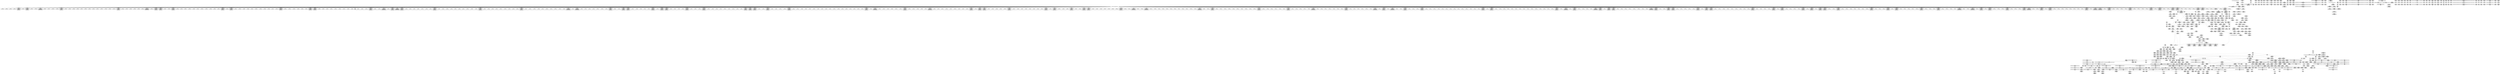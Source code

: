 digraph {
	CE0x494b020 [shape=record,shape=Mrecord,label="{CE0x494b020|inode_has_perm:_expval|security/selinux/hooks.c,1611}"]
	CE0x48b1b70 [shape=record,shape=Mrecord,label="{CE0x48b1b70|i32_5|*Constant*}"]
	CE0x48cf050 [shape=record,shape=Mrecord,label="{CE0x48cf050|104:_%struct.inode*,_:_CRE_88,89_}"]
	CE0x48ca1c0 [shape=record,shape=Mrecord,label="{CE0x48ca1c0|12:_i32,_56:_i8*,_:_CRE_96,104_|*MultipleSource*|Function::inode_has_perm&Arg::inode::|*LoadInst*|security/selinux/hooks.c,1627|security/selinux/hooks.c,1611}"]
	CE0x48a3180 [shape=record,shape=Mrecord,label="{CE0x48a3180|selinux_quota_on:_tmp5|security/selinux/hooks.c,2044}"]
	CE0x49282e0 [shape=record,shape=Mrecord,label="{CE0x49282e0|12:_i32,_56:_i8*,_:_CRE_424,432_|*MultipleSource*|Function::inode_has_perm&Arg::inode::|*LoadInst*|security/selinux/hooks.c,1627|security/selinux/hooks.c,1611}"]
	CE0x673a9c0 [shape=record,shape=Mrecord,label="{CE0x673a9c0|selinux_quota_on:_tmp6|security/selinux/hooks.c,2044|*SummSink*}"]
	CE0x4908190 [shape=record,shape=Mrecord,label="{CE0x4908190|104:_%struct.inode*,_:_CRE_304,305_}"]
	CE0x48ce060 [shape=record,shape=Mrecord,label="{CE0x48ce060|__validate_creds:_lnot1|include/linux/cred.h,173|*SummSink*}"]
	CE0x491f120 [shape=record,shape=Mrecord,label="{CE0x491f120|12:_i32,_56:_i8*,_:_CRE_188,189_}"]
	CE0x4925500 [shape=record,shape=Mrecord,label="{CE0x4925500|12:_i32,_56:_i8*,_:_CRE_295,296_}"]
	CE0x48dcca0 [shape=record,shape=Mrecord,label="{CE0x48dcca0|selinux_quota_on:_tmp10|security/selinux/hooks.c,2044|*SummSource*}"]
	CE0x48ab0f0 [shape=record,shape=Mrecord,label="{CE0x48ab0f0|12:_i32,_56:_i8*,_:_CRE_32,40_|*MultipleSource*|Function::inode_has_perm&Arg::inode::|*LoadInst*|security/selinux/hooks.c,1627|security/selinux/hooks.c,1611}"]
	CE0x48aeeb0 [shape=record,shape=Mrecord,label="{CE0x48aeeb0|_ret_i32_%call5,_!dbg_!27740|security/selinux/hooks.c,2046|*SummSink*}"]
	CE0x49373e0 [shape=record,shape=Mrecord,label="{CE0x49373e0|12:_i32,_56:_i8*,_:_CRE_895,896_}"]
	CE0x48aeca0 [shape=record,shape=Mrecord,label="{CE0x48aeca0|selinux_quota_on:_land.lhs.true|*SummSink*}"]
	CE0x48d0b20 [shape=record,shape=Mrecord,label="{CE0x48d0b20|selinux_quota_on:_tobool1|security/selinux/hooks.c,2044|*SummSink*}"]
	CE0x48f03c0 [shape=record,shape=Mrecord,label="{CE0x48f03c0|dentry_has_perm:_u|security/selinux/hooks.c,1631}"]
	CE0x4936f20 [shape=record,shape=Mrecord,label="{CE0x4936f20|12:_i32,_56:_i8*,_:_CRE_891,892_}"]
	CE0x4914380 [shape=record,shape=Mrecord,label="{CE0x4914380|0:_i8,_8:_%struct.dentry*,_24:_%struct.selinux_audit_data*,_:_SCMRE_0,1_|*MultipleSource*|security/selinux/hooks.c, 1628|security/selinux/hooks.c,1630}"]
	CE0x48a5c20 [shape=record,shape=Mrecord,label="{CE0x48a5c20|selinux_quota_on:_entry|*SummSource*}"]
	CE0x4929ab0 [shape=record,shape=Mrecord,label="{CE0x4929ab0|12:_i32,_56:_i8*,_:_CRE_480,481_}"]
	CE0x491ea00 [shape=record,shape=Mrecord,label="{CE0x491ea00|12:_i32,_56:_i8*,_:_CRE_182,183_}"]
	CE0x4926800 [shape=record,shape=Mrecord,label="{CE0x4926800|12:_i32,_56:_i8*,_:_CRE_311,312_}"]
	CE0x4933840 [shape=record,shape=Mrecord,label="{CE0x4933840|12:_i32,_56:_i8*,_:_CRE_776,792_|*MultipleSource*|Function::inode_has_perm&Arg::inode::|*LoadInst*|security/selinux/hooks.c,1627|security/selinux/hooks.c,1611}"]
	CE0x48a2f70 [shape=record,shape=Mrecord,label="{CE0x48a2f70|i64_3|*Constant*}"]
	CE0x4916540 [shape=record,shape=Mrecord,label="{CE0x4916540|0:_i32,_4:_i32,_8:_i32,_12:_i32,_:_CMRE_4,8_|*MultipleSource*|security/selinux/hooks.c,196|*LoadInst*|security/selinux/hooks.c,196|security/selinux/hooks.c,197}"]
	CE0x4923880 [shape=record,shape=Mrecord,label="{CE0x4923880|12:_i32,_56:_i8*,_:_CRE_271,272_}"]
	CE0x4933400 [shape=record,shape=Mrecord,label="{CE0x4933400|12:_i32,_56:_i8*,_:_CRE_760,768_|*MultipleSource*|Function::inode_has_perm&Arg::inode::|*LoadInst*|security/selinux/hooks.c,1627|security/selinux/hooks.c,1611}"]
	CE0x492f9b0 [shape=record,shape=Mrecord,label="{CE0x492f9b0|12:_i32,_56:_i8*,_:_CRE_604,605_}"]
	CE0x48f68d0 [shape=record,shape=Mrecord,label="{CE0x48f68d0|104:_%struct.inode*,_:_CRE_202,203_}"]
	CE0x48f19e0 [shape=record,shape=Mrecord,label="{CE0x48f19e0|104:_%struct.inode*,_:_CRE_0,4_|*MultipleSource*|Function::selinux_quota_on&Arg::dentry::|security/selinux/hooks.c,1627|Function::dentry_has_perm&Arg::dentry::}"]
	CE0x4901590 [shape=record,shape=Mrecord,label="{CE0x4901590|inode_has_perm:_do.end}"]
	CE0x49386e0 [shape=record,shape=Mrecord,label="{CE0x49386e0|12:_i32,_56:_i8*,_:_CRE_911,912_}"]
	CE0x491e410 [shape=record,shape=Mrecord,label="{CE0x491e410|12:_i32,_56:_i8*,_:_CRE_177,178_}"]
	CE0x48cfd40 [shape=record,shape=Mrecord,label="{CE0x48cfd40|104:_%struct.inode*,_:_CRE_144,145_}"]
	CE0x4929e40 [shape=record,shape=Mrecord,label="{CE0x4929e40|12:_i32,_56:_i8*,_:_CRE_483,484_}"]
	CE0x49344d0 [shape=record,shape=Mrecord,label="{CE0x49344d0|12:_i32,_56:_i8*,_:_CRE_832,840_|*MultipleSource*|Function::inode_has_perm&Arg::inode::|*LoadInst*|security/selinux/hooks.c,1627|security/selinux/hooks.c,1611}"]
	CE0x48af0d0 [shape=record,shape=Mrecord,label="{CE0x48af0d0|get_current:_bb}"]
	CE0x4935d50 [shape=record,shape=Mrecord,label="{CE0x4935d50|12:_i32,_56:_i8*,_:_CRE_876,877_}"]
	CE0x48cd1d0 [shape=record,shape=Mrecord,label="{CE0x48cd1d0|inode_has_perm:_tmp4|security/selinux/hooks.c,1609|*SummSource*}"]
	CE0x4921ad0 [shape=record,shape=Mrecord,label="{CE0x4921ad0|12:_i32,_56:_i8*,_:_CRE_246,247_}"]
	CE0x48d2100 [shape=record,shape=Mrecord,label="{CE0x48d2100|_call_void_mcount()_#3|*SummSink*}"]
	CE0x492f290 [shape=record,shape=Mrecord,label="{CE0x492f290|12:_i32,_56:_i8*,_:_CRE_598,599_}"]
	CE0x49456f0 [shape=record,shape=Mrecord,label="{CE0x49456f0|inode_has_perm:_tmp19|security/selinux/hooks.c,1618|*SummSource*}"]
	CE0x4939fd0 [shape=record,shape=Mrecord,label="{CE0x4939fd0|12:_i32,_56:_i8*,_:_CRE_932,933_}"]
	CE0x48a4270 [shape=record,shape=Mrecord,label="{CE0x48a4270|12:_i32,_56:_i8*,_:_CRE_137,138_}"]
	CE0x49360e0 [shape=record,shape=Mrecord,label="{CE0x49360e0|12:_i32,_56:_i8*,_:_CRE_879,880_}"]
	CE0x49021a0 [shape=record,shape=Mrecord,label="{CE0x49021a0|cred_sid:_tmp|*SummSink*}"]
	CE0x4926340 [shape=record,shape=Mrecord,label="{CE0x4926340|12:_i32,_56:_i8*,_:_CRE_307,308_}"]
	CE0x4920420 [shape=record,shape=Mrecord,label="{CE0x4920420|12:_i32,_56:_i8*,_:_CRE_204,205_}"]
	CE0x49165d0 [shape=record,shape=Mrecord,label="{CE0x49165d0|0:_i32,_4:_i32,_8:_i32,_12:_i32,_:_CMRE_8,12_|*MultipleSource*|security/selinux/hooks.c,196|*LoadInst*|security/selinux/hooks.c,196|security/selinux/hooks.c,197}"]
	CE0x4913130 [shape=record,shape=Mrecord,label="{CE0x4913130|inode_has_perm:_cred|Function::inode_has_perm&Arg::cred::|*SummSource*}"]
	CE0x4905a60 [shape=record,shape=Mrecord,label="{CE0x4905a60|__validate_creds:_conv|include/linux/cred.h,173|*SummSource*}"]
	CE0x48cd990 [shape=record,shape=Mrecord,label="{CE0x48cd990|COLLAPSED:_GCMRE___llvm_gcov_ctr98_internal_global_2_x_i64_zeroinitializer:_elem_0:default:}"]
	CE0x491d370 [shape=record,shape=Mrecord,label="{CE0x491d370|12:_i32,_56:_i8*,_:_CRE_163,164_}"]
	CE0x494a450 [shape=record,shape=Mrecord,label="{CE0x494a450|inode_has_perm:_lnot1|security/selinux/hooks.c,1611|*SummSource*}"]
	CE0x494cbd0 [shape=record,shape=Mrecord,label="{CE0x494cbd0|GLOBAL:___llvm_gcov_ctr154|Global_var:__llvm_gcov_ctr154|*SummSource*}"]
	CE0x48a0780 [shape=record,shape=Mrecord,label="{CE0x48a0780|selinux_quota_on:_land.lhs.true2}"]
	CE0x489a8e0 [shape=record,shape=Mrecord,label="{CE0x489a8e0|i32_1|*Constant*}"]
	CE0x48b2d90 [shape=record,shape=Mrecord,label="{CE0x48b2d90|GLOBAL:_lockdep_rcu_suspicious|*Constant*|*SummSink*}"]
	CE0x48a0a40 [shape=record,shape=Mrecord,label="{CE0x48a0a40|selinux_quota_on:_do.end|*SummSource*}"]
	CE0x48cbf70 [shape=record,shape=Mrecord,label="{CE0x48cbf70|104:_%struct.inode*,_:_CRE_173,174_}"]
	CE0x4937180 [shape=record,shape=Mrecord,label="{CE0x4937180|12:_i32,_56:_i8*,_:_CRE_893,894_}"]
	CE0x48a2e10 [shape=record,shape=Mrecord,label="{CE0x48a2e10|COLLAPSED:_GCMRE___llvm_gcov_ctr152_internal_global_11_x_i64_zeroinitializer:_elem_0:default:}"]
	CE0x492a1d0 [shape=record,shape=Mrecord,label="{CE0x492a1d0|12:_i32,_56:_i8*,_:_CRE_486,487_}"]
	CE0x4946a50 [shape=record,shape=Mrecord,label="{CE0x4946a50|__validate_creds:_tobool|include/linux/cred.h,173|*SummSource*}"]
	CE0x48b23a0 [shape=record,shape=Mrecord,label="{CE0x48b23a0|get_current:_tmp2|*SummSource*}"]
	CE0x48f7610 [shape=record,shape=Mrecord,label="{CE0x48f7610|104:_%struct.inode*,_:_CRE_214,215_}"]
	CE0x494c560 [shape=record,shape=Mrecord,label="{CE0x494c560|i64*_getelementptr_inbounds_(_8_x_i64_,_8_x_i64_*___llvm_gcov_ctr154,_i64_0,_i64_5)|*Constant*|*SummSink*}"]
	CE0x48c03e0 [shape=record,shape=Mrecord,label="{CE0x48c03e0|_ret_i32_%call,_!dbg_!27723|security/selinux/hooks.c,1632|*SummSource*}"]
	CE0x494aeb0 [shape=record,shape=Mrecord,label="{CE0x494aeb0|inode_has_perm:_conv|security/selinux/hooks.c,1611|*SummSink*}"]
	CE0x4914310 [shape=record,shape=Mrecord,label="{CE0x4914310|dentry_has_perm:_u|security/selinux/hooks.c,1631|*SummSink*}"]
	CE0x48b0620 [shape=record,shape=Mrecord,label="{CE0x48b0620|selinux_quota_on:_tmp2|*SummSource*}"]
	CE0x4902dd0 [shape=record,shape=Mrecord,label="{CE0x4902dd0|12:_i32,_56:_i8*,_:_CRE_2,4_|*MultipleSource*|Function::inode_has_perm&Arg::inode::|*LoadInst*|security/selinux/hooks.c,1627|security/selinux/hooks.c,1611}"]
	CE0x4935130 [shape=record,shape=Mrecord,label="{CE0x4935130|12:_i32,_56:_i8*,_:_CRE_866,867_}"]
	CE0x491cfe0 [shape=record,shape=Mrecord,label="{CE0x491cfe0|12:_i32,_56:_i8*,_:_CRE_160,161_}"]
	CE0x48a6c10 [shape=record,shape=Mrecord,label="{CE0x48a6c10|i64_0|*Constant*|*SummSink*}"]
	CE0x4941290 [shape=record,shape=Mrecord,label="{CE0x4941290|inode_has_perm:_i_security|security/selinux/hooks.c,1615|*SummSink*}"]
	CE0x48c5260 [shape=record,shape=Mrecord,label="{CE0x48c5260|dentry_has_perm:_entry|*SummSink*}"]
	CE0x492d870 [shape=record,shape=Mrecord,label="{CE0x492d870|12:_i32,_56:_i8*,_:_CRE_576,577_}"]
	CE0x48f27b0 [shape=record,shape=Mrecord,label="{CE0x48f27b0|__validate_creds:_tmp4|include/linux/cred.h,173|*SummSink*}"]
	CE0x48aa7d0 [shape=record,shape=Mrecord,label="{CE0x48aa7d0|__validate_creds:_lnot|include/linux/cred.h,173|*SummSink*}"]
	CE0x49379d0 [shape=record,shape=Mrecord,label="{CE0x49379d0|12:_i32,_56:_i8*,_:_CRE_900,901_}"]
	CE0x48c0820 [shape=record,shape=Mrecord,label="{CE0x48c0820|_ret_i32_%call5,_!dbg_!27740|security/selinux/hooks.c,2046|*SummSource*}"]
	CE0x48df180 [shape=record,shape=Mrecord,label="{CE0x48df180|selinux_quota_on:_tmp11|security/selinux/hooks.c,2044|*SummSource*}"]
	CE0x48c86b0 [shape=record,shape=Mrecord,label="{CE0x48c86b0|GLOBAL:_get_current|*Constant*}"]
	CE0x494a9b0 [shape=record,shape=Mrecord,label="{CE0x494a9b0|inode_has_perm:_lnot.ext|security/selinux/hooks.c,1611}"]
	CE0x492d4e0 [shape=record,shape=Mrecord,label="{CE0x492d4e0|12:_i32,_56:_i8*,_:_CRE_573,574_}"]
	CE0x49640d0 [shape=record,shape=Mrecord,label="{CE0x49640d0|i32_3|*Constant*|*SummSink*}"]
	CE0x4935400 [shape=record,shape=Mrecord,label="{CE0x4935400|12:_i32,_56:_i8*,_:_CRE_868,869_}"]
	CE0x49442f0 [shape=record,shape=Mrecord,label="{CE0x49442f0|avc_has_perm:_auditdata|Function::avc_has_perm&Arg::auditdata::}"]
	CE0x4907f70 [shape=record,shape=Mrecord,label="{CE0x4907f70|104:_%struct.inode*,_:_CRE_296,304_|*MultipleSource*|Function::selinux_quota_on&Arg::dentry::|security/selinux/hooks.c,1627|Function::dentry_has_perm&Arg::dentry::}"]
	CE0x48f6ab0 [shape=record,shape=Mrecord,label="{CE0x48f6ab0|104:_%struct.inode*,_:_CRE_204,205_}"]
	CE0x49284d0 [shape=record,shape=Mrecord,label="{CE0x49284d0|12:_i32,_56:_i8*,_:_CRE_432,440_|*MultipleSource*|Function::inode_has_perm&Arg::inode::|*LoadInst*|security/selinux/hooks.c,1627|security/selinux/hooks.c,1611}"]
	CE0x49346f0 [shape=record,shape=Mrecord,label="{CE0x49346f0|12:_i32,_56:_i8*,_:_CRE_840,848_|*MultipleSource*|Function::inode_has_perm&Arg::inode::|*LoadInst*|security/selinux/hooks.c,1627|security/selinux/hooks.c,1611}"]
	CE0x491c790 [shape=record,shape=Mrecord,label="{CE0x491c790|12:_i32,_56:_i8*,_:_CRE_153,154_}"]
	CE0x493c350 [shape=record,shape=Mrecord,label="{CE0x493c350|inode_has_perm:_tmp6|*LoadInst*|security/selinux/hooks.c,1611|*SummSink*}"]
	CE0x4935fb0 [shape=record,shape=Mrecord,label="{CE0x4935fb0|12:_i32,_56:_i8*,_:_CRE_878,879_}"]
	CE0x48d6400 [shape=record,shape=Mrecord,label="{CE0x48d6400|12:_i32,_56:_i8*,_:_CRE_72,76_|*MultipleSource*|Function::inode_has_perm&Arg::inode::|*LoadInst*|security/selinux/hooks.c,1627|security/selinux/hooks.c,1611}"]
	CE0x48bb420 [shape=record,shape=Mrecord,label="{CE0x48bb420|_ret_%struct.task_struct*_%tmp4,_!dbg_!27714|./arch/x86/include/asm/current.h,14}"]
	CE0x4922580 [shape=record,shape=Mrecord,label="{CE0x4922580|12:_i32,_56:_i8*,_:_CRE_255,256_}"]
	CE0x4921600 [shape=record,shape=Mrecord,label="{CE0x4921600|12:_i32,_56:_i8*,_:_CRE_242,243_}"]
	CE0x49300d0 [shape=record,shape=Mrecord,label="{CE0x49300d0|12:_i32,_56:_i8*,_:_CRE_610,611_}"]
	CE0x48cbac0 [shape=record,shape=Mrecord,label="{CE0x48cbac0|104:_%struct.inode*,_:_CRE_168,169_}"]
	CE0x48c06c0 [shape=record,shape=Mrecord,label="{CE0x48c06c0|_ret_i32_%call5,_!dbg_!27740|security/selinux/hooks.c,2046}"]
	CE0x4909980 [shape=record,shape=Mrecord,label="{CE0x4909980|i32_5|*Constant*|*SummSource*}"]
	CE0x48ae8b0 [shape=record,shape=Mrecord,label="{CE0x48ae8b0|i64*_getelementptr_inbounds_(_11_x_i64_,_11_x_i64_*___llvm_gcov_ctr152,_i64_0,_i64_0)|*Constant*}"]
	CE0x48f99d0 [shape=record,shape=Mrecord,label="{CE0x48f99d0|inode_has_perm:_call4|security/selinux/hooks.c,1617|*SummSink*}"]
	CE0x48a7850 [shape=record,shape=Mrecord,label="{CE0x48a7850|i64*_getelementptr_inbounds_(_11_x_i64_,_11_x_i64_*___llvm_gcov_ctr152,_i64_0,_i64_8)|*Constant*}"]
	CE0x494c760 [shape=record,shape=Mrecord,label="{CE0x494c760|inode_has_perm:_tmp7|security/selinux/hooks.c,1611|*SummSink*}"]
	CE0x48a4ca0 [shape=record,shape=Mrecord,label="{CE0x48a4ca0|12:_i32,_56:_i8*,_:_CRE_145,146_}"]
	CE0x491d700 [shape=record,shape=Mrecord,label="{CE0x491d700|12:_i32,_56:_i8*,_:_CRE_166,167_}"]
	CE0x4906850 [shape=record,shape=Mrecord,label="{CE0x4906850|104:_%struct.inode*,_:_CRE_219,220_}"]
	CE0x48cc6f0 [shape=record,shape=Mrecord,label="{CE0x48cc6f0|104:_%struct.inode*,_:_CRE_181,182_}"]
	CE0x4924920 [shape=record,shape=Mrecord,label="{CE0x4924920|12:_i32,_56:_i8*,_:_CRE_285,286_}"]
	CE0x4901070 [shape=record,shape=Mrecord,label="{CE0x4901070|i32_1609|*Constant*}"]
	CE0x492ffa0 [shape=record,shape=Mrecord,label="{CE0x492ffa0|12:_i32,_56:_i8*,_:_CRE_609,610_}"]
	CE0x49385b0 [shape=record,shape=Mrecord,label="{CE0x49385b0|12:_i32,_56:_i8*,_:_CRE_910,911_}"]
	CE0x48ad9e0 [shape=record,shape=Mrecord,label="{CE0x48ad9e0|selinux_quota_on:_tmp19|security/selinux/hooks.c,2044|*SummSource*}"]
	CE0x48a10f0 [shape=record,shape=Mrecord,label="{CE0x48a10f0|selinux_quota_on:_call|security/selinux/hooks.c,2044|*SummSink*}"]
	CE0x49322d0 [shape=record,shape=Mrecord,label="{CE0x49322d0|12:_i32,_56:_i8*,_:_CRE_688,692_|*MultipleSource*|Function::inode_has_perm&Arg::inode::|*LoadInst*|security/selinux/hooks.c,1627|security/selinux/hooks.c,1611}"]
	CE0x49260e0 [shape=record,shape=Mrecord,label="{CE0x49260e0|12:_i32,_56:_i8*,_:_CRE_305,306_}"]
	CE0x49342b0 [shape=record,shape=Mrecord,label="{CE0x49342b0|12:_i32,_56:_i8*,_:_CRE_824,832_|*MultipleSource*|Function::inode_has_perm&Arg::inode::|*LoadInst*|security/selinux/hooks.c,1627|security/selinux/hooks.c,1611}"]
	CE0x48b1c70 [shape=record,shape=Mrecord,label="{CE0x48b1c70|i64*_getelementptr_inbounds_(_2_x_i64_,_2_x_i64_*___llvm_gcov_ctr153,_i64_0,_i64_1)|*Constant*|*SummSource*}"]
	CE0x490e5a0 [shape=record,shape=Mrecord,label="{CE0x490e5a0|GLOBAL:_creds_are_invalid|*Constant*|*SummSource*}"]
	CE0x4935760 [shape=record,shape=Mrecord,label="{CE0x4935760|12:_i32,_56:_i8*,_:_CRE_871,872_}"]
	CE0x48d2ab0 [shape=record,shape=Mrecord,label="{CE0x48d2ab0|inode_has_perm:_tmp|*SummSink*}"]
	CE0x49037b0 [shape=record,shape=Mrecord,label="{CE0x49037b0|i32_4|*Constant*|*SummSource*}"]
	CE0x48d04d0 [shape=record,shape=Mrecord,label="{CE0x48d04d0|104:_%struct.inode*,_:_CRE_150,151_}"]
	CE0x48bade0 [shape=record,shape=Mrecord,label="{CE0x48bade0|selinux_quota_on:_tmp20|security/selinux/hooks.c,2044|*SummSource*}"]
	CE0x491da90 [shape=record,shape=Mrecord,label="{CE0x491da90|12:_i32,_56:_i8*,_:_CRE_169,170_}"]
	CE0x492f030 [shape=record,shape=Mrecord,label="{CE0x492f030|12:_i32,_56:_i8*,_:_CRE_596,597_}"]
	CE0x4922320 [shape=record,shape=Mrecord,label="{CE0x4922320|12:_i32,_56:_i8*,_:_CRE_253,254_}"]
	CE0x489b320 [shape=record,shape=Mrecord,label="{CE0x489b320|selinux_quota_on:_tobool|security/selinux/hooks.c,2044|*SummSource*}"]
	CE0x48d1180 [shape=record,shape=Mrecord,label="{CE0x48d1180|_ret_void,_!dbg_!27722|include/linux/cred.h,175|*SummSource*}"]
	CE0x4908aa0 [shape=record,shape=Mrecord,label="{CE0x4908aa0|104:_%struct.inode*,_:_CRE_310,311_}"]
	CE0x490e720 [shape=record,shape=Mrecord,label="{CE0x490e720|GLOBAL:_creds_are_invalid|*Constant*|*SummSink*}"]
	CE0x48f5bb0 [shape=record,shape=Mrecord,label="{CE0x48f5bb0|104:_%struct.inode*,_:_CRE_188,189_}"]
	CE0x4939d70 [shape=record,shape=Mrecord,label="{CE0x4939d70|12:_i32,_56:_i8*,_:_CRE_930,931_}"]
	CE0x4924cb0 [shape=record,shape=Mrecord,label="{CE0x4924cb0|12:_i32,_56:_i8*,_:_CRE_288,289_}"]
	CE0x48aeac0 [shape=record,shape=Mrecord,label="{CE0x48aeac0|i64_1|*Constant*}"]
	CE0x491d110 [shape=record,shape=Mrecord,label="{CE0x491d110|12:_i32,_56:_i8*,_:_CRE_161,162_}"]
	CE0x49699e0 [shape=record,shape=Mrecord,label="{CE0x49699e0|_call_void___invalid_creds(%struct.cred*_%cred,_i8*_%file,_i32_%line)_#10,_!dbg_!27721|include/linux/cred.h,174|*SummSink*}"]
	CE0x49240d0 [shape=record,shape=Mrecord,label="{CE0x49240d0|12:_i32,_56:_i8*,_:_CRE_278,279_}"]
	CE0x4932b50 [shape=record,shape=Mrecord,label="{CE0x4932b50|12:_i32,_56:_i8*,_:_CRE_728,736_|*MultipleSource*|Function::inode_has_perm&Arg::inode::|*LoadInst*|security/selinux/hooks.c,1627|security/selinux/hooks.c,1611}"]
	CE0x48aaab0 [shape=record,shape=Mrecord,label="{CE0x48aaab0|dentry_has_perm:_tmp1}"]
	CE0x48cf590 [shape=record,shape=Mrecord,label="{CE0x48cf590|104:_%struct.inode*,_:_CRE_91,92_}"]
	CE0x48b3020 [shape=record,shape=Mrecord,label="{CE0x48b3020|inode_has_perm:_if.end}"]
	CE0x48a3d80 [shape=record,shape=Mrecord,label="{CE0x48a3d80|i64*_getelementptr_inbounds_(_11_x_i64_,_11_x_i64_*___llvm_gcov_ctr152,_i64_0,_i64_6)|*Constant*|*SummSink*}"]
	CE0x48c9400 [shape=record,shape=Mrecord,label="{CE0x48c9400|cred_sid:_tmp5|security/selinux/hooks.c,196|*SummSource*}"]
	CE0x49494d0 [shape=record,shape=Mrecord,label="{CE0x49494d0|inode_has_perm:_and|security/selinux/hooks.c,1611|*SummSource*}"]
	CE0x4908cd0 [shape=record,shape=Mrecord,label="{CE0x4908cd0|104:_%struct.inode*,_:_CRE_312,313_}"]
	CE0x48cd160 [shape=record,shape=Mrecord,label="{CE0x48cd160|inode_has_perm:_tmp4|security/selinux/hooks.c,1609}"]
	CE0x48eeb80 [shape=record,shape=Mrecord,label="{CE0x48eeb80|104:_%struct.inode*,_:_CRE_319,320_}"]
	CE0x49366d0 [shape=record,shape=Mrecord,label="{CE0x49366d0|12:_i32,_56:_i8*,_:_CRE_884,885_}"]
	CE0x4905490 [shape=record,shape=Mrecord,label="{CE0x4905490|inode_has_perm:_i_flags|security/selinux/hooks.c,1611}"]
	CE0x492be40 [shape=record,shape=Mrecord,label="{CE0x492be40|12:_i32,_56:_i8*,_:_CRE_554,555_}"]
	CE0x492f4f0 [shape=record,shape=Mrecord,label="{CE0x492f4f0|12:_i32,_56:_i8*,_:_CRE_600,601_}"]
	CE0x4949f70 [shape=record,shape=Mrecord,label="{CE0x4949f70|inode_has_perm:_lnot.ext|security/selinux/hooks.c,1611|*SummSink*}"]
	CE0x490c4f0 [shape=record,shape=Mrecord,label="{CE0x490c4f0|GLOBAL:___llvm_gcov_ctr155|Global_var:__llvm_gcov_ctr155}"]
	CE0x5149240 [shape=record,shape=Mrecord,label="{CE0x5149240|i8_1|*Constant*|*SummSink*}"]
	CE0x48b6160 [shape=record,shape=Mrecord,label="{CE0x48b6160|__validate_creds:_if.end}"]
	CE0x48ab500 [shape=record,shape=Mrecord,label="{CE0x48ab500|12:_i32,_56:_i8*,_:_CRE_48,56_|*MultipleSource*|Function::inode_has_perm&Arg::inode::|*LoadInst*|security/selinux/hooks.c,1627|security/selinux/hooks.c,1611}"]
	CE0x48fa2c0 [shape=record,shape=Mrecord,label="{CE0x48fa2c0|__validate_creds:_conv|include/linux/cred.h,173|*SummSink*}"]
	CE0x48c5750 [shape=record,shape=Mrecord,label="{CE0x48c5750|selinux_quota_on:_tmp17|security/selinux/hooks.c,2044|*SummSink*}"]
	CE0x4940820 [shape=record,shape=Mrecord,label="{CE0x4940820|_ret_i32_%tmp6,_!dbg_!27716|security/selinux/hooks.c,197}"]
	CE0x4902f00 [shape=record,shape=Mrecord,label="{CE0x4902f00|12:_i32,_56:_i8*,_:_CRE_4,8_|*MultipleSource*|Function::inode_has_perm&Arg::inode::|*LoadInst*|security/selinux/hooks.c,1627|security/selinux/hooks.c,1611}"]
	CE0x4909a20 [shape=record,shape=Mrecord,label="{CE0x4909a20|i32_5|*Constant*|*SummSink*}"]
	CE0x4939ea0 [shape=record,shape=Mrecord,label="{CE0x4939ea0|12:_i32,_56:_i8*,_:_CRE_931,932_}"]
	CE0x4930de0 [shape=record,shape=Mrecord,label="{CE0x4930de0|12:_i32,_56:_i8*,_:_CRE_621,622_}"]
	CE0x493b150 [shape=record,shape=Mrecord,label="{CE0x493b150|12:_i32,_56:_i8*,_:_CRE_978,979_}"]
	CE0x48cf3e0 [shape=record,shape=Mrecord,label="{CE0x48cf3e0|104:_%struct.inode*,_:_CRE_90,91_}"]
	CE0x48b5050 [shape=record,shape=Mrecord,label="{CE0x48b5050|inode_has_perm:_perms|Function::inode_has_perm&Arg::perms::|*SummSink*}"]
	CE0x489d1c0 [shape=record,shape=Mrecord,label="{CE0x489d1c0|selinux_quota_on:_tmp6|security/selinux/hooks.c,2044|*SummSource*}"]
	CE0x48cff20 [shape=record,shape=Mrecord,label="{CE0x48cff20|104:_%struct.inode*,_:_CRE_145,146_}"]
	CE0x4930b80 [shape=record,shape=Mrecord,label="{CE0x4930b80|12:_i32,_56:_i8*,_:_CRE_619,620_}"]
	CE0x48bb120 [shape=record,shape=Mrecord,label="{CE0x48bb120|selinux_quota_on:_tmp5|security/selinux/hooks.c,2044|*SummSource*}"]
	CE0x4941040 [shape=record,shape=Mrecord,label="{CE0x4941040|inode_has_perm:_sid3|security/selinux/hooks.c,1617|*SummSink*}"]
	CE0x48d5620 [shape=record,shape=Mrecord,label="{CE0x48d5620|i64*_getelementptr_inbounds_(_8_x_i64_,_8_x_i64_*___llvm_gcov_ctr154,_i64_0,_i64_1)|*Constant*|*SummSink*}"]
	CE0x48cc7e0 [shape=record,shape=Mrecord,label="{CE0x48cc7e0|104:_%struct.inode*,_:_CRE_182,183_}"]
	CE0x492f880 [shape=record,shape=Mrecord,label="{CE0x492f880|12:_i32,_56:_i8*,_:_CRE_603,604_}"]
	CE0x48f2ae0 [shape=record,shape=Mrecord,label="{CE0x48f2ae0|__validate_creds:_tmp5|include/linux/cred.h,173|*SummSource*}"]
	"CONST[source:1(input),value:2(dynamic)][purpose:{object}]"
	CE0x4923d40 [shape=record,shape=Mrecord,label="{CE0x4923d40|12:_i32,_56:_i8*,_:_CRE_275,276_}"]
	CE0x48d5fc0 [shape=record,shape=Mrecord,label="{CE0x48d5fc0|12:_i32,_56:_i8*,_:_CRE_56,64_|*MultipleSource*|Function::inode_has_perm&Arg::inode::|*LoadInst*|security/selinux/hooks.c,1627|security/selinux/hooks.c,1611}"]
	CE0x4924200 [shape=record,shape=Mrecord,label="{CE0x4924200|12:_i32,_56:_i8*,_:_CRE_279,280_}"]
	CE0x48d6900 [shape=record,shape=Mrecord,label="{CE0x48d6900|inode_has_perm:_return|*SummSink*}"]
	CE0x49461e0 [shape=record,shape=Mrecord,label="{CE0x49461e0|i64*_getelementptr_inbounds_(_5_x_i64_,_5_x_i64_*___llvm_gcov_ctr155,_i64_0,_i64_0)|*Constant*|*SummSink*}"]
	CE0x49153f0 [shape=record,shape=Mrecord,label="{CE0x49153f0|GLOBAL:_current_task|Global_var:current_task|*SummSource*}"]
	CE0x48b61d0 [shape=record,shape=Mrecord,label="{CE0x48b61d0|__validate_creds:_if.end|*SummSource*}"]
	CE0x4902280 [shape=record,shape=Mrecord,label="{CE0x4902280|cred_sid:_tmp1}"]
	CE0x4912a90 [shape=record,shape=Mrecord,label="{CE0x4912a90|inode_has_perm:_entry}"]
	CE0x4934cf0 [shape=record,shape=Mrecord,label="{CE0x4934cf0|12:_i32,_56:_i8*,_:_CRE_864,865_}"]
	CE0x4912360 [shape=record,shape=Mrecord,label="{CE0x4912360|GLOBAL:_inode_has_perm|*Constant*}"]
	CE0x48cb7f0 [shape=record,shape=Mrecord,label="{CE0x48cb7f0|104:_%struct.inode*,_:_CRE_165,166_}"]
	CE0x48b0c60 [shape=record,shape=Mrecord,label="{CE0x48b0c60|i64*_getelementptr_inbounds_(_11_x_i64_,_11_x_i64_*___llvm_gcov_ctr152,_i64_0,_i64_10)|*Constant*}"]
	CE0x48d4ff0 [shape=record,shape=Mrecord,label="{CE0x48d4ff0|12:_i32,_56:_i8*,_:_CRE_12,16_|*MultipleSource*|Function::inode_has_perm&Arg::inode::|*LoadInst*|security/selinux/hooks.c,1627|security/selinux/hooks.c,1611}"]
	CE0x4928910 [shape=record,shape=Mrecord,label="{CE0x4928910|12:_i32,_56:_i8*,_:_CRE_448,456_|*MultipleSource*|Function::inode_has_perm&Arg::inode::|*LoadInst*|security/selinux/hooks.c,1627|security/selinux/hooks.c,1611}"]
	CE0x48b00f0 [shape=record,shape=Mrecord,label="{CE0x48b00f0|i64_2|*Constant*|*SummSink*}"]
	CE0x490e140 [shape=record,shape=Mrecord,label="{CE0x490e140|_call_void___validate_creds(%struct.cred*_%cred,_i8*_getelementptr_inbounds_(_25_x_i8_,_25_x_i8_*_.str3,_i32_0,_i32_0),_i32_1609)_#10,_!dbg_!27719|security/selinux/hooks.c,1609|*SummSink*}"]
	CE0x48a4490 [shape=record,shape=Mrecord,label="{CE0x48a4490|12:_i32,_56:_i8*,_:_CRE_138,139_}"]
	CE0x48f9c30 [shape=record,shape=Mrecord,label="{CE0x48f9c30|i32_(i32,_i32,_i16,_i32,_%struct.common_audit_data*)*_bitcast_(i32_(i32,_i32,_i16,_i32,_%struct.common_audit_data.495*)*_avc_has_perm_to_i32_(i32,_i32,_i16,_i32,_%struct.common_audit_data*)*)|*Constant*}"]
	CE0x4944440 [shape=record,shape=Mrecord,label="{CE0x4944440|avc_has_perm:_auditdata|Function::avc_has_perm&Arg::auditdata::|*SummSource*}"]
	CE0x48f5ca0 [shape=record,shape=Mrecord,label="{CE0x48f5ca0|104:_%struct.inode*,_:_CRE_189,190_}"]
	CE0x49078e0 [shape=record,shape=Mrecord,label="{CE0x49078e0|104:_%struct.inode*,_:_CRE_272,280_|*MultipleSource*|Function::selinux_quota_on&Arg::dentry::|security/selinux/hooks.c,1627|Function::dentry_has_perm&Arg::dentry::}"]
	CE0x4910880 [shape=record,shape=Mrecord,label="{CE0x4910880|inode_has_perm:_tmp5|security/selinux/hooks.c,1609}"]
	CE0x48bb320 [shape=record,shape=Mrecord,label="{CE0x48bb320|_ret_%struct.task_struct*_%tmp4,_!dbg_!27714|./arch/x86/include/asm/current.h,14|*SummSource*}"]
	CE0x48b13d0 [shape=record,shape=Mrecord,label="{CE0x48b13d0|GLOBAL:___llvm_gcov_ctr152|Global_var:__llvm_gcov_ctr152|*SummSink*}"]
	CE0x48a32e0 [shape=record,shape=Mrecord,label="{CE0x48a32e0|selinux_quota_on:_land.lhs.true2|*SummSource*}"]
	CE0x48a78c0 [shape=record,shape=Mrecord,label="{CE0x48a78c0|i1_true|*Constant*|*SummSink*}"]
	CE0x48dcbc0 [shape=record,shape=Mrecord,label="{CE0x48dcbc0|selinux_quota_on:_tmp10|security/selinux/hooks.c,2044}"]
	CE0x4936210 [shape=record,shape=Mrecord,label="{CE0x4936210|12:_i32,_56:_i8*,_:_CRE_880,881_}"]
	CE0x48fe130 [shape=record,shape=Mrecord,label="{CE0x48fe130|28:_i32,_32:_i16,_:_CRE_32,34_|*MultipleSource*|security/selinux/hooks.c,1615|*LoadInst*|security/selinux/hooks.c,1615|security/selinux/hooks.c,1617}"]
	CE0x48fd810 [shape=record,shape=Mrecord,label="{CE0x48fd810|__validate_creds:_tmp3|include/linux/cred.h,173|*SummSource*}"]
	CE0x48d9740 [shape=record,shape=Mrecord,label="{CE0x48d9740|i64_4|*Constant*|*SummSink*}"]
	CE0x49331e0 [shape=record,shape=Mrecord,label="{CE0x49331e0|12:_i32,_56:_i8*,_:_CRE_752,756_|*MultipleSource*|Function::inode_has_perm&Arg::inode::|*LoadInst*|security/selinux/hooks.c,1627|security/selinux/hooks.c,1611}"]
	CE0x48a0200 [shape=record,shape=Mrecord,label="{CE0x48a0200|selinux_quota_on:_tmp|*SummSink*}"]
	CE0x48f9860 [shape=record,shape=Mrecord,label="{CE0x48f9860|inode_has_perm:_call4|security/selinux/hooks.c,1617|*SummSource*}"]
	CE0x4904500 [shape=record,shape=Mrecord,label="{CE0x4904500|cred_sid:_tmp|*SummSource*}"]
	CE0x48a1550 [shape=record,shape=Mrecord,label="{CE0x48a1550|selinux_quota_on:_tmp}"]
	CE0x48a83f0 [shape=record,shape=Mrecord,label="{CE0x48a83f0|104:_%struct.inode*,_:_CRE_56,64_|*MultipleSource*|Function::selinux_quota_on&Arg::dentry::|security/selinux/hooks.c,1627|Function::dentry_has_perm&Arg::dentry::}"]
	CE0x491bab0 [shape=record,shape=Mrecord,label="{CE0x491bab0|GLOBAL:_cred_sid|*Constant*|*SummSource*}"]
	CE0x4903400 [shape=record,shape=Mrecord,label="{CE0x4903400|__validate_creds:_lnot.ext|include/linux/cred.h,173}"]
	CE0x4927ea0 [shape=record,shape=Mrecord,label="{CE0x4927ea0|12:_i32,_56:_i8*,_:_CRE_408,416_|*MultipleSource*|Function::inode_has_perm&Arg::inode::|*LoadInst*|security/selinux/hooks.c,1627|security/selinux/hooks.c,1611}"]
	CE0x4937050 [shape=record,shape=Mrecord,label="{CE0x4937050|12:_i32,_56:_i8*,_:_CRE_892,893_}"]
	CE0x48a9ce0 [shape=record,shape=Mrecord,label="{CE0x48a9ce0|GLOBAL:_lockdep_rcu_suspicious|*Constant*|*SummSource*}"]
	CE0x489e160 [shape=record,shape=Mrecord,label="{CE0x489e160|selinux_quota_on:_if.end}"]
	CE0x492ca30 [shape=record,shape=Mrecord,label="{CE0x492ca30|12:_i32,_56:_i8*,_:_CRE_564,565_}"]
	CE0x4912d40 [shape=record,shape=Mrecord,label="{CE0x4912d40|GLOBAL:_inode_has_perm|*Constant*|*SummSink*}"]
	CE0x49452d0 [shape=record,shape=Mrecord,label="{CE0x49452d0|i64*_getelementptr_inbounds_(_8_x_i64_,_8_x_i64_*___llvm_gcov_ctr154,_i64_0,_i64_7)|*Constant*|*SummSource*}"]
	CE0x491ed90 [shape=record,shape=Mrecord,label="{CE0x491ed90|12:_i32,_56:_i8*,_:_CRE_185,186_}"]
	CE0x490ece0 [shape=record,shape=Mrecord,label="{CE0x490ece0|i32_22|*Constant*|*SummSink*}"]
	CE0x490eb20 [shape=record,shape=Mrecord,label="{CE0x490eb20|i64*_getelementptr_inbounds_(_8_x_i64_,_8_x_i64_*___llvm_gcov_ctr154,_i64_0,_i64_1)|*Constant*|*SummSource*}"]
	CE0x48c1f80 [shape=record,shape=Mrecord,label="{CE0x48c1f80|selinux_quota_on:_call3|security/selinux/hooks.c,2044|*SummSource*}"]
	CE0x4900dd0 [shape=record,shape=Mrecord,label="{CE0x4900dd0|__validate_creds:_cred|Function::__validate_creds&Arg::cred::|*SummSource*}"]
	CE0x489afe0 [shape=record,shape=Mrecord,label="{CE0x489afe0|selinux_quota_on:_land.lhs.true}"]
	CE0x48adb50 [shape=record,shape=Mrecord,label="{CE0x48adb50|i64*_getelementptr_inbounds_(_11_x_i64_,_11_x_i64_*___llvm_gcov_ctr152,_i64_0,_i64_10)|*Constant*|*SummSink*}"]
	CE0x48a4a40 [shape=record,shape=Mrecord,label="{CE0x48a4a40|12:_i32,_56:_i8*,_:_CRE_143,144_}"]
	CE0x48c1200 [shape=record,shape=Mrecord,label="{CE0x48c1200|i32_32768|*Constant*}"]
	CE0x48aa8b0 [shape=record,shape=Mrecord,label="{CE0x48aa8b0|__validate_creds:_lnot1|include/linux/cred.h,173}"]
	CE0x4918d90 [shape=record,shape=Mrecord,label="{CE0x4918d90|0:_i32,_4:_i32,_8:_i32,_12:_i32,_:_CMRE_20,24_|*MultipleSource*|security/selinux/hooks.c,196|*LoadInst*|security/selinux/hooks.c,196|security/selinux/hooks.c,197}"]
	CE0x48d1ff0 [shape=record,shape=Mrecord,label="{CE0x48d1ff0|_call_void_mcount()_#3|*SummSource*}"]
	CE0x48f7870 [shape=record,shape=Mrecord,label="{CE0x48f7870|104:_%struct.inode*,_:_CRE_216,217_}"]
	CE0x4937640 [shape=record,shape=Mrecord,label="{CE0x4937640|12:_i32,_56:_i8*,_:_CRE_897,898_}"]
	CE0x48fa150 [shape=record,shape=Mrecord,label="{CE0x48fa150|__validate_creds:_lnot.ext|include/linux/cred.h,173|*SummSink*}"]
	CE0x4930920 [shape=record,shape=Mrecord,label="{CE0x4930920|12:_i32,_56:_i8*,_:_CRE_617,618_}"]
	CE0x4933a60 [shape=record,shape=Mrecord,label="{CE0x4933a60|12:_i32,_56:_i8*,_:_CRE_792,800_|*MultipleSource*|Function::inode_has_perm&Arg::inode::|*LoadInst*|security/selinux/hooks.c,1627|security/selinux/hooks.c,1611}"]
	CE0x49426f0 [shape=record,shape=Mrecord,label="{CE0x49426f0|inode_has_perm:_tmp13|security/selinux/hooks.c,1614|*SummSource*}"]
	CE0x4905cb0 [shape=record,shape=Mrecord,label="{CE0x4905cb0|__validate_creds:_file|Function::__validate_creds&Arg::file::}"]
	CE0x491e2e0 [shape=record,shape=Mrecord,label="{CE0x491e2e0|12:_i32,_56:_i8*,_:_CRE_176,177_}"]
	CE0x489a950 [shape=record,shape=Mrecord,label="{CE0x489a950|i32_1|*Constant*|*SummSource*}"]
	CE0x49247f0 [shape=record,shape=Mrecord,label="{CE0x49247f0|12:_i32,_56:_i8*,_:_CRE_284,285_}"]
	CE0x48f66f0 [shape=record,shape=Mrecord,label="{CE0x48f66f0|104:_%struct.inode*,_:_CRE_200,201_}"]
	CE0x48f9ed0 [shape=record,shape=Mrecord,label="{CE0x48f9ed0|i32_(i32,_i32,_i16,_i32,_%struct.common_audit_data*)*_bitcast_(i32_(i32,_i32,_i16,_i32,_%struct.common_audit_data.495*)*_avc_has_perm_to_i32_(i32,_i32,_i16,_i32,_%struct.common_audit_data*)*)|*Constant*|*SummSink*}"]
	CE0x4910070 [shape=record,shape=Mrecord,label="{CE0x4910070|inode_has_perm:_tmp3|*SummSource*}"]
	CE0x48f3250 [shape=record,shape=Mrecord,label="{CE0x48f3250|i64*_getelementptr_inbounds_(_5_x_i64_,_5_x_i64_*___llvm_gcov_ctr155,_i64_0,_i64_3)|*Constant*|*SummSink*}"]
	CE0x494a880 [shape=record,shape=Mrecord,label="{CE0x494a880|inode_has_perm:_conv|security/selinux/hooks.c,1611}"]
	CE0x4904e20 [shape=record,shape=Mrecord,label="{CE0x4904e20|inode_has_perm:_do.body|*SummSink*}"]
	CE0x48bc5a0 [shape=record,shape=Mrecord,label="{CE0x48bc5a0|dentry_has_perm:_tmp3}"]
	CE0x4913a30 [shape=record,shape=Mrecord,label="{CE0x4913a30|inode_has_perm:_perms|Function::inode_has_perm&Arg::perms::}"]
	CE0x49219d0 [shape=record,shape=Mrecord,label="{CE0x49219d0|12:_i32,_56:_i8*,_:_CRE_245,246_}"]
	CE0x48b3140 [shape=record,shape=Mrecord,label="{CE0x48b3140|inode_has_perm:_if.end|*SummSink*}"]
	CE0x4938940 [shape=record,shape=Mrecord,label="{CE0x4938940|12:_i32,_56:_i8*,_:_CRE_913,914_}"]
	CE0x48ada50 [shape=record,shape=Mrecord,label="{CE0x48ada50|i64*_getelementptr_inbounds_(_11_x_i64_,_11_x_i64_*___llvm_gcov_ctr152,_i64_0,_i64_10)|*Constant*|*SummSource*}"]
	CE0x490c270 [shape=record,shape=Mrecord,label="{CE0x490c270|__validate_creds:_tobool|include/linux/cred.h,173|*SummSink*}"]
	CE0x48d0b90 [shape=record,shape=Mrecord,label="{CE0x48d0b90|selinux_quota_on:_tobool1|security/selinux/hooks.c,2044|*SummSource*}"]
	CE0x49365a0 [shape=record,shape=Mrecord,label="{CE0x49365a0|12:_i32,_56:_i8*,_:_CRE_883,884_}"]
	CE0x48cfa80 [shape=record,shape=Mrecord,label="{CE0x48cfa80|104:_%struct.inode*,_:_CRE_104,112_|*MultipleSource*|Function::selinux_quota_on&Arg::dentry::|security/selinux/hooks.c,1627|Function::dentry_has_perm&Arg::dentry::}"]
	CE0x491d240 [shape=record,shape=Mrecord,label="{CE0x491d240|12:_i32,_56:_i8*,_:_CRE_162,163_}"]
	CE0x4969e40 [shape=record,shape=Mrecord,label="{CE0x4969e40|i64*_getelementptr_inbounds_(_5_x_i64_,_5_x_i64_*___llvm_gcov_ctr155,_i64_0,_i64_4)|*Constant*}"]
	CE0x48a97d0 [shape=record,shape=Mrecord,label="{CE0x48a97d0|selinux_quota_on:_tmp11|security/selinux/hooks.c,2044|*SummSink*}"]
	CE0x48ee920 [shape=record,shape=Mrecord,label="{CE0x48ee920|104:_%struct.inode*,_:_CRE_317,318_}"]
	CE0x48c9850 [shape=record,shape=Mrecord,label="{CE0x48c9850|cred_sid:_sid|security/selinux/hooks.c,197|*SummSource*}"]
	CE0x48f9fd0 [shape=record,shape=Mrecord,label="{CE0x48f9fd0|__validate_creds:_lnot.ext|include/linux/cred.h,173|*SummSource*}"]
	CE0x48cbca0 [shape=record,shape=Mrecord,label="{CE0x48cbca0|104:_%struct.inode*,_:_CRE_170,171_}"]
	CE0x489ff40 [shape=record,shape=Mrecord,label="{CE0x489ff40|i64_3|*Constant*|*SummSink*}"]
	CE0x494e7d0 [shape=record,shape=Mrecord,label="{CE0x494e7d0|i64*_getelementptr_inbounds_(_8_x_i64_,_8_x_i64_*___llvm_gcov_ctr154,_i64_0,_i64_5)|*Constant*}"]
	CE0x491df50 [shape=record,shape=Mrecord,label="{CE0x491df50|12:_i32,_56:_i8*,_:_CRE_173,174_}"]
	CE0x48b03d0 [shape=record,shape=Mrecord,label="{CE0x48b03d0|selinux_quota_on:_tmp18|security/selinux/hooks.c,2044|*SummSource*}"]
	CE0x490c600 [shape=record,shape=Mrecord,label="{CE0x490c600|__validate_creds:_tmp2|include/linux/cred.h,173}"]
	CE0x48b5990 [shape=record,shape=Mrecord,label="{CE0x48b5990|_ret_i32_%retval.0,_!dbg_!27739|security/selinux/hooks.c,1618|*SummSink*}"]
	CE0x48bcbd0 [shape=record,shape=Mrecord,label="{CE0x48bcbd0|i32_0|*Constant*|*SummSource*}"]
	CE0x48cda00 [shape=record,shape=Mrecord,label="{CE0x48cda00|get_current:_tmp|*SummSource*}"]
	CE0x48c3fe0 [shape=record,shape=Mrecord,label="{CE0x48c3fe0|dentry_has_perm:_ad|security/selinux/hooks.c, 1628}"]
	CE0x493bab0 [shape=record,shape=Mrecord,label="{CE0x493bab0|12:_i32,_56:_i8*,_:_CRE_992,1000_|*MultipleSource*|Function::inode_has_perm&Arg::inode::|*LoadInst*|security/selinux/hooks.c,1627|security/selinux/hooks.c,1611}"]
	CE0x491de20 [shape=record,shape=Mrecord,label="{CE0x491de20|12:_i32,_56:_i8*,_:_CRE_172,173_}"]
	CE0x492d020 [shape=record,shape=Mrecord,label="{CE0x492d020|12:_i32,_56:_i8*,_:_CRE_569,570_}"]
	CE0x48a9b70 [shape=record,shape=Mrecord,label="{CE0x48a9b70|i8*_getelementptr_inbounds_(_25_x_i8_,_25_x_i8_*_.str3,_i32_0,_i32_0)|*Constant*}"]
	CE0x48c8e60 [shape=record,shape=Mrecord,label="{CE0x48c8e60|cred_sid:_tmp4|*LoadInst*|security/selinux/hooks.c,196|*SummSource*}"]
	CE0x49372b0 [shape=record,shape=Mrecord,label="{CE0x49372b0|12:_i32,_56:_i8*,_:_CRE_894,895_}"]
	CE0x491f970 [shape=record,shape=Mrecord,label="{CE0x491f970|12:_i32,_56:_i8*,_:_CRE_195,196_}"]
	CE0x48c47f0 [shape=record,shape=Mrecord,label="{CE0x48c47f0|i32_78|*Constant*|*SummSink*}"]
	CE0x48f6510 [shape=record,shape=Mrecord,label="{CE0x48f6510|104:_%struct.inode*,_:_CRE_198,199_}"]
	CE0x48cc9c0 [shape=record,shape=Mrecord,label="{CE0x48cc9c0|104:_%struct.inode*,_:_CRE_184,185_}"]
	CE0x4921380 [shape=record,shape=Mrecord,label="{CE0x4921380|12:_i32,_56:_i8*,_:_CRE_241,242_}"]
	CE0x490e530 [shape=record,shape=Mrecord,label="{CE0x490e530|COLLAPSED:_CMRE:_elem_0:default:}"]
	CE0x48b7d30 [shape=record,shape=Mrecord,label="{CE0x48b7d30|__validate_creds:_if.then}"]
	CE0x48b24c0 [shape=record,shape=Mrecord,label="{CE0x48b24c0|i32_78|*Constant*|*SummSource*}"]
	CE0x4901790 [shape=record,shape=Mrecord,label="{CE0x4901790|inode_has_perm:_do.end|*SummSink*}"]
	CE0x4937fc0 [shape=record,shape=Mrecord,label="{CE0x4937fc0|12:_i32,_56:_i8*,_:_CRE_905,906_}"]
	CE0x493a100 [shape=record,shape=Mrecord,label="{CE0x493a100|12:_i32,_56:_i8*,_:_CRE_933,934_}"]
	CE0x4926b90 [shape=record,shape=Mrecord,label="{CE0x4926b90|12:_i32,_56:_i8*,_:_CRE_328,336_|*MultipleSource*|Function::inode_has_perm&Arg::inode::|*LoadInst*|security/selinux/hooks.c,1627|security/selinux/hooks.c,1611}"]
	CE0x494e900 [shape=record,shape=Mrecord,label="{CE0x494e900|i64*_getelementptr_inbounds_(_8_x_i64_,_8_x_i64_*___llvm_gcov_ctr154,_i64_0,_i64_5)|*Constant*|*SummSource*}"]
	CE0x491dbc0 [shape=record,shape=Mrecord,label="{CE0x491dbc0|12:_i32,_56:_i8*,_:_CRE_170,171_}"]
	CE0x48c3220 [shape=record,shape=Mrecord,label="{CE0x48c3220|dentry_has_perm:_tmp}"]
	CE0x48f8620 [shape=record,shape=Mrecord,label="{CE0x48f8620|avc_has_perm:_tsid|Function::avc_has_perm&Arg::tsid::}"]
	CE0x48f47b0 [shape=record,shape=Mrecord,label="{CE0x48f47b0|__validate_creds:_tmp7|include/linux/cred.h,174|*SummSource*}"]
	CE0x48d05c0 [shape=record,shape=Mrecord,label="{CE0x48d05c0|104:_%struct.inode*,_:_CRE_151,152_}"]
	CE0x48cb9d0 [shape=record,shape=Mrecord,label="{CE0x48cb9d0|104:_%struct.inode*,_:_CRE_167,168_}"]
	CE0x493ad40 [shape=record,shape=Mrecord,label="{CE0x493ad40|12:_i32,_56:_i8*,_:_CRE_976,977_}"]
	CE0x4921820 [shape=record,shape=Mrecord,label="{CE0x4921820|12:_i32,_56:_i8*,_:_CRE_243,244_}"]
	CE0x48cada0 [shape=record,shape=Mrecord,label="{CE0x48cada0|104:_%struct.inode*,_:_CRE_154,155_}"]
	CE0x48c89d0 [shape=record,shape=Mrecord,label="{CE0x48c89d0|selinux_quota_on:_tmp3}"]
	CE0x4945960 [shape=record,shape=Mrecord,label="{CE0x4945960|inode_has_perm:_tmp20|security/selinux/hooks.c,1618|*SummSink*}"]
	CE0x48cf7b0 [shape=record,shape=Mrecord,label="{CE0x48cf7b0|104:_%struct.inode*,_:_CRE_94,95_}"]
	CE0x4904420 [shape=record,shape=Mrecord,label="{CE0x4904420|cred_sid:_tmp}"]
	CE0x48f1730 [shape=record,shape=Mrecord,label="{CE0x48f1730|dentry_has_perm:_d_inode|security/selinux/hooks.c,1627}"]
	CE0x48f6ba0 [shape=record,shape=Mrecord,label="{CE0x48f6ba0|104:_%struct.inode*,_:_CRE_205,206_}"]
	CE0x48cb250 [shape=record,shape=Mrecord,label="{CE0x48cb250|104:_%struct.inode*,_:_CRE_159,160_}"]
	CE0x48fd300 [shape=record,shape=Mrecord,label="{CE0x48fd300|GLOBAL:___llvm_gcov_ctr155|Global_var:__llvm_gcov_ctr155|*SummSink*}"]
	CE0x4949e00 [shape=record,shape=Mrecord,label="{CE0x4949e00|inode_has_perm:_lnot|security/selinux/hooks.c,1611|*SummSource*}"]
	CE0x48cdea0 [shape=record,shape=Mrecord,label="{CE0x48cdea0|__validate_creds:_lnot1|include/linux/cred.h,173|*SummSource*}"]
	CE0x49306c0 [shape=record,shape=Mrecord,label="{CE0x49306c0|12:_i32,_56:_i8*,_:_CRE_615,616_}"]
	CE0x4906f70 [shape=record,shape=Mrecord,label="{CE0x4906f70|104:_%struct.inode*,_:_CRE_232,240_|*MultipleSource*|Function::selinux_quota_on&Arg::dentry::|security/selinux/hooks.c,1627|Function::dentry_has_perm&Arg::dentry::}"]
	CE0x48f2f60 [shape=record,shape=Mrecord,label="{CE0x48f2f60|i64*_getelementptr_inbounds_(_5_x_i64_,_5_x_i64_*___llvm_gcov_ctr155,_i64_0,_i64_3)|*Constant*|*SummSource*}"]
	CE0x49134e0 [shape=record,shape=Mrecord,label="{CE0x49134e0|inode_has_perm:_inode|Function::inode_has_perm&Arg::inode::}"]
	CE0x492d3b0 [shape=record,shape=Mrecord,label="{CE0x492d3b0|12:_i32,_56:_i8*,_:_CRE_572,573_}"]
	CE0x48a8520 [shape=record,shape=Mrecord,label="{CE0x48a8520|104:_%struct.inode*,_:_CRE_64,72_|*MultipleSource*|Function::selinux_quota_on&Arg::dentry::|security/selinux/hooks.c,1627|Function::dentry_has_perm&Arg::dentry::}"]
	CE0x48a46b0 [shape=record,shape=Mrecord,label="{CE0x48a46b0|12:_i32,_56:_i8*,_:_CRE_139,140_}"]
	CE0x4937b00 [shape=record,shape=Mrecord,label="{CE0x4937b00|12:_i32,_56:_i8*,_:_CRE_901,902_}"]
	CE0x4924b80 [shape=record,shape=Mrecord,label="{CE0x4924b80|12:_i32,_56:_i8*,_:_CRE_287,288_}"]
	CE0x48bc610 [shape=record,shape=Mrecord,label="{CE0x48bc610|dentry_has_perm:_tmp3|*SummSource*}"]
	CE0x492cdc0 [shape=record,shape=Mrecord,label="{CE0x492cdc0|12:_i32,_56:_i8*,_:_CRE_567,568_}"]
	CE0x48cbbb0 [shape=record,shape=Mrecord,label="{CE0x48cbbb0|104:_%struct.inode*,_:_CRE_169,170_}"]
	CE0x4942760 [shape=record,shape=Mrecord,label="{CE0x4942760|inode_has_perm:_tmp13|security/selinux/hooks.c,1614|*SummSink*}"]
	CE0x49088a0 [shape=record,shape=Mrecord,label="{CE0x49088a0|104:_%struct.inode*,_:_CRE_308,309_}"]
	CE0x48c0e50 [shape=record,shape=Mrecord,label="{CE0x48c0e50|dentry_has_perm:_cred|Function::dentry_has_perm&Arg::cred::|*SummSource*}"]
	CE0x4924590 [shape=record,shape=Mrecord,label="{CE0x4924590|12:_i32,_56:_i8*,_:_CRE_282,283_}"]
	CE0x48f7c50 [shape=record,shape=Mrecord,label="{CE0x48f7c50|GLOBAL:_current_task|Global_var:current_task|*SummSink*}"]
	CE0x4933620 [shape=record,shape=Mrecord,label="{CE0x4933620|12:_i32,_56:_i8*,_:_CRE_768,776_|*MultipleSource*|Function::inode_has_perm&Arg::inode::|*LoadInst*|security/selinux/hooks.c,1627|security/selinux/hooks.c,1611}"]
	CE0x489a690 [shape=record,shape=Mrecord,label="{CE0x489a690|dentry_has_perm:_tmp1|*SummSink*}"]
	CE0x48b0dd0 [shape=record,shape=Mrecord,label="{CE0x48b0dd0|selinux_quota_on:_tmp19|security/selinux/hooks.c,2044}"]
	CE0x48f88c0 [shape=record,shape=Mrecord,label="{CE0x48f88c0|avc_has_perm:_tsid|Function::avc_has_perm&Arg::tsid::|*SummSink*}"]
	CE0x49398b0 [shape=record,shape=Mrecord,label="{CE0x49398b0|12:_i32,_56:_i8*,_:_CRE_926,927_}"]
	CE0x48fd1d0 [shape=record,shape=Mrecord,label="{CE0x48fd1d0|GLOBAL:___llvm_gcov_ctr155|Global_var:__llvm_gcov_ctr155|*SummSource*}"]
	CE0x48a2470 [shape=record,shape=Mrecord,label="{CE0x48a2470|i64_2|*Constant*}"]
	CE0x48f7740 [shape=record,shape=Mrecord,label="{CE0x48f7740|104:_%struct.inode*,_:_CRE_215,216_}"]
	CE0x490d4d0 [shape=record,shape=Mrecord,label="{CE0x490d4d0|__validate_creds:_tmp}"]
	CE0x48ca3b0 [shape=record,shape=Mrecord,label="{CE0x48ca3b0|12:_i32,_56:_i8*,_:_CRE_104,112_|*MultipleSource*|Function::inode_has_perm&Arg::inode::|*LoadInst*|security/selinux/hooks.c,1627|security/selinux/hooks.c,1611}"]
	CE0x4947bb0 [shape=record,shape=Mrecord,label="{CE0x4947bb0|avc_has_perm:_tclass|Function::avc_has_perm&Arg::tclass::|*SummSource*}"]
	CE0x48f2640 [shape=record,shape=Mrecord,label="{CE0x48f2640|__validate_creds:_tmp4|include/linux/cred.h,173|*SummSource*}"]
	CE0x4945680 [shape=record,shape=Mrecord,label="{CE0x4945680|inode_has_perm:_tmp19|security/selinux/hooks.c,1618}"]
	CE0x49451d0 [shape=record,shape=Mrecord,label="{CE0x49451d0|i64*_getelementptr_inbounds_(_8_x_i64_,_8_x_i64_*___llvm_gcov_ctr154,_i64_0,_i64_7)|*Constant*}"]
	CE0x4910f00 [shape=record,shape=Mrecord,label="{CE0x4910f00|inode_has_perm:_tmp2}"]
	CE0x48bb970 [shape=record,shape=Mrecord,label="{CE0x48bb970|selinux_quota_on:_do.end}"]
	CE0x489fff0 [shape=record,shape=Mrecord,label="{CE0x489fff0|selinux_quota_on:_tobool|security/selinux/hooks.c,2044}"]
	CE0x48c24d0 [shape=record,shape=Mrecord,label="{CE0x48c24d0|selinux_quota_on:_tmp9|security/selinux/hooks.c,2044}"]
	CE0x49109f0 [shape=record,shape=Mrecord,label="{CE0x49109f0|inode_has_perm:_tmp5|security/selinux/hooks.c,1609|*SummSource*}"]
	CE0x492af30 [shape=record,shape=Mrecord,label="{CE0x492af30|12:_i32,_56:_i8*,_:_CRE_520,528_|*MultipleSource*|Function::inode_has_perm&Arg::inode::|*LoadInst*|security/selinux/hooks.c,1627|security/selinux/hooks.c,1611}"]
	CE0x48cc330 [shape=record,shape=Mrecord,label="{CE0x48cc330|104:_%struct.inode*,_:_CRE_177,178_}"]
	CE0x48d6e40 [shape=record,shape=Mrecord,label="{CE0x48d6e40|dentry_has_perm:_entry}"]
	CE0x494ad70 [shape=record,shape=Mrecord,label="{CE0x494ad70|inode_has_perm:_conv|security/selinux/hooks.c,1611|*SummSource*}"]
	CE0x49252a0 [shape=record,shape=Mrecord,label="{CE0x49252a0|12:_i32,_56:_i8*,_:_CRE_293,294_}"]
	CE0x492f750 [shape=record,shape=Mrecord,label="{CE0x492f750|12:_i32,_56:_i8*,_:_CRE_602,603_}"]
	CE0x48f4c20 [shape=record,shape=Mrecord,label="{CE0x48f4c20|_call_void___invalid_creds(%struct.cred*_%cred,_i8*_%file,_i32_%line)_#10,_!dbg_!27721|include/linux/cred.h,174}"]
	CE0x491c8c0 [shape=record,shape=Mrecord,label="{CE0x491c8c0|12:_i32,_56:_i8*,_:_CRE_154,155_}"]
	CE0x517ba80 [shape=record,shape=Mrecord,label="{CE0x517ba80|GLOBAL:_selinux_quota_on.__warned|Global_var:selinux_quota_on.__warned|*SummSource*}"]
	CE0x4935630 [shape=record,shape=Mrecord,label="{CE0x4935630|12:_i32,_56:_i8*,_:_CRE_870,871_}"]
	CE0x48dba20 [shape=record,shape=Mrecord,label="{CE0x48dba20|i64*_getelementptr_inbounds_(_11_x_i64_,_11_x_i64_*___llvm_gcov_ctr152,_i64_0,_i64_6)|*Constant*}"]
	CE0x4904b20 [shape=record,shape=Mrecord,label="{CE0x4904b20|inode_has_perm:_if.then|*SummSink*}"]
	CE0x48c9b70 [shape=record,shape=Mrecord,label="{CE0x48c9b70|12:_i32,_56:_i8*,_:_CRE_76,80_|*MultipleSource*|Function::inode_has_perm&Arg::inode::|*LoadInst*|security/selinux/hooks.c,1627|security/selinux/hooks.c,1611}"]
	CE0x48ccc90 [shape=record,shape=Mrecord,label="{CE0x48ccc90|get_current:_tmp2|*SummSink*}"]
	CE0x48d0c60 [shape=record,shape=Mrecord,label="{CE0x48d0c60|i64*_getelementptr_inbounds_(_2_x_i64_,_2_x_i64_*___llvm_gcov_ctr98,_i64_0,_i64_1)|*Constant*|*SummSource*}"]
	CE0x48d02b0 [shape=record,shape=Mrecord,label="{CE0x48d02b0|104:_%struct.inode*,_:_CRE_147,148_}"]
	CE0x4906720 [shape=record,shape=Mrecord,label="{CE0x4906720|dentry_has_perm:_type|security/selinux/hooks.c,1630|*SummSink*}"]
	CE0x49018c0 [shape=record,shape=Mrecord,label="{CE0x49018c0|i64*_getelementptr_inbounds_(_8_x_i64_,_8_x_i64_*___llvm_gcov_ctr154,_i64_0,_i64_0)|*Constant*}"]
	CE0x4940ab0 [shape=record,shape=Mrecord,label="{CE0x4940ab0|_ret_i32_%tmp6,_!dbg_!27716|security/selinux/hooks.c,197|*SummSink*}"]
	CE0x4919820 [shape=record,shape=Mrecord,label="{CE0x4919820|cred_sid:_tmp6|security/selinux/hooks.c,197|*SummSink*}"]
	CE0x4940580 [shape=record,shape=Mrecord,label="{CE0x4940580|cred_sid:_cred|Function::cred_sid&Arg::cred::|*SummSource*}"]
	CE0x4945d00 [shape=record,shape=Mrecord,label="{CE0x4945d00|inode_has_perm:_tmp20|security/selinux/hooks.c,1618}"]
	CE0x4902950 [shape=record,shape=Mrecord,label="{CE0x4902950|__validate_creds:_line|Function::__validate_creds&Arg::line::|*SummSource*}"]
	CE0x493a5c0 [shape=record,shape=Mrecord,label="{CE0x493a5c0|12:_i32,_56:_i8*,_:_CRE_944,952_|*MultipleSource*|Function::inode_has_perm&Arg::inode::|*LoadInst*|security/selinux/hooks.c,1627|security/selinux/hooks.c,1611}"]
	CE0x48a1760 [shape=record,shape=Mrecord,label="{CE0x48a1760|selinux_quota_on:_tmp4|security/selinux/hooks.c,2044|*SummSource*}"]
	CE0x4947650 [shape=record,shape=Mrecord,label="{CE0x4947650|__validate_creds:_if.then|*SummSource*}"]
	CE0x48b27c0 [shape=record,shape=Mrecord,label="{CE0x48b27c0|selinux_quota_on:_cred4|security/selinux/hooks.c,2044|*SummSource*}"]
	CE0x492b150 [shape=record,shape=Mrecord,label="{CE0x492b150|12:_i32,_56:_i8*,_:_CRE_528,536_|*MultipleSource*|Function::inode_has_perm&Arg::inode::|*LoadInst*|security/selinux/hooks.c,1627|security/selinux/hooks.c,1611}"]
	CE0x489d150 [shape=record,shape=Mrecord,label="{CE0x489d150|selinux_quota_on:_tmp7|security/selinux/hooks.c,2044}"]
	CE0x494d190 [shape=record,shape=Mrecord,label="{CE0x494d190|inode_has_perm:_tmp8|security/selinux/hooks.c,1611|*SummSink*}"]
	CE0x4929f70 [shape=record,shape=Mrecord,label="{CE0x4929f70|12:_i32,_56:_i8*,_:_CRE_484,485_}"]
	CE0x4930200 [shape=record,shape=Mrecord,label="{CE0x4930200|12:_i32,_56:_i8*,_:_CRE_611,612_}"]
	CE0x491f250 [shape=record,shape=Mrecord,label="{CE0x491f250|12:_i32,_56:_i8*,_:_CRE_189,190_}"]
	CE0x493b520 [shape=record,shape=Mrecord,label="{CE0x493b520|12:_i32,_56:_i8*,_:_CRE_981,982_}"]
	CE0x49313d0 [shape=record,shape=Mrecord,label="{CE0x49313d0|12:_i32,_56:_i8*,_:_CRE_640,648_|*MultipleSource*|Function::inode_has_perm&Arg::inode::|*LoadInst*|security/selinux/hooks.c,1627|security/selinux/hooks.c,1611}"]
	CE0x4913650 [shape=record,shape=Mrecord,label="{CE0x4913650|inode_has_perm:_inode|Function::inode_has_perm&Arg::inode::|*SummSource*}"]
	CE0x48bb190 [shape=record,shape=Mrecord,label="{CE0x48bb190|selinux_quota_on:_tmp6|security/selinux/hooks.c,2044}"]
	CE0x491d830 [shape=record,shape=Mrecord,label="{CE0x491d830|12:_i32,_56:_i8*,_:_CRE_167,168_}"]
	CE0x48c98c0 [shape=record,shape=Mrecord,label="{CE0x48c98c0|cred_sid:_sid|security/selinux/hooks.c,197}"]
	CE0x4903070 [shape=record,shape=Mrecord,label="{CE0x4903070|inode_has_perm:_tobool|security/selinux/hooks.c,1611|*SummSink*}"]
	CE0x4929be0 [shape=record,shape=Mrecord,label="{CE0x4929be0|12:_i32,_56:_i8*,_:_CRE_481,482_}"]
	CE0x48f6dc0 [shape=record,shape=Mrecord,label="{CE0x48f6dc0|104:_%struct.inode*,_:_CRE_207,208_}"]
	CE0x48d3da0 [shape=record,shape=Mrecord,label="{CE0x48d3da0|__validate_creds:_cred|Function::__validate_creds&Arg::cred::}"]
	CE0x492b7b0 [shape=record,shape=Mrecord,label="{CE0x492b7b0|12:_i32,_56:_i8*,_:_CRE_544,552_|*MultipleSource*|Function::inode_has_perm&Arg::inode::|*LoadInst*|security/selinux/hooks.c,1627|security/selinux/hooks.c,1611}"]
	CE0x48f79a0 [shape=record,shape=Mrecord,label="{CE0x48f79a0|104:_%struct.inode*,_:_CRE_217,218_}"]
	CE0x492d9a0 [shape=record,shape=Mrecord,label="{CE0x492d9a0|12:_i32,_56:_i8*,_:_CRE_577,578_}"]
	CE0x4939060 [shape=record,shape=Mrecord,label="{CE0x4939060|12:_i32,_56:_i8*,_:_CRE_919,920_}"]
	CE0x48d3ce0 [shape=record,shape=Mrecord,label="{CE0x48d3ce0|i8*_getelementptr_inbounds_(_25_x_i8_,_25_x_i8_*_.str3,_i32_0,_i32_0)|*Constant*}"]
	CE0x49227e0 [shape=record,shape=Mrecord,label="{CE0x49227e0|12:_i32,_56:_i8*,_:_CRE_257,258_}"]
	CE0x4963980 [shape=record,shape=Mrecord,label="{CE0x4963980|inode_has_perm:_tmp16|security/selinux/hooks.c,1615|*SummSource*}"]
	CE0x48f69c0 [shape=record,shape=Mrecord,label="{CE0x48f69c0|104:_%struct.inode*,_:_CRE_203,204_}"]
	CE0x49221f0 [shape=record,shape=Mrecord,label="{CE0x49221f0|12:_i32,_56:_i8*,_:_CRE_252,253_}"]
	CE0x48cb160 [shape=record,shape=Mrecord,label="{CE0x48cb160|104:_%struct.inode*,_:_CRE_158,159_}"]
	CE0x492f620 [shape=record,shape=Mrecord,label="{CE0x492f620|12:_i32,_56:_i8*,_:_CRE_601,602_}"]
	CE0x48b11d0 [shape=record,shape=Mrecord,label="{CE0x48b11d0|_call_void_mcount()_#3|*SummSource*}"]
	CE0x48f1270 [shape=record,shape=Mrecord,label="{CE0x48f1270|i64*_getelementptr_inbounds_(_2_x_i64_,_2_x_i64_*___llvm_gcov_ctr153,_i64_0,_i64_0)|*Constant*}"]
	CE0x496ad60 [shape=record,shape=Mrecord,label="{CE0x496ad60|__validate_creds:_tmp9|include/linux/cred.h,175|*SummSink*}"]
	CE0x48a4dd0 [shape=record,shape=Mrecord,label="{CE0x48a4dd0|12:_i32,_56:_i8*,_:_CRE_146,147_}"]
	CE0x4927c80 [shape=record,shape=Mrecord,label="{CE0x4927c80|12:_i32,_56:_i8*,_:_CRE_400,408_|*MultipleSource*|Function::inode_has_perm&Arg::inode::|*LoadInst*|security/selinux/hooks.c,1627|security/selinux/hooks.c,1611}"]
	CE0x494b510 [shape=record,shape=Mrecord,label="{CE0x494b510|GLOBAL:_llvm.expect.i64|*Constant*|*SummSink*}"]
	CE0x4940510 [shape=record,shape=Mrecord,label="{CE0x4940510|cred_sid:_cred|Function::cred_sid&Arg::cred::}"]
	CE0x49014d0 [shape=record,shape=Mrecord,label="{CE0x49014d0|i64*_getelementptr_inbounds_(_2_x_i64_,_2_x_i64_*___llvm_gcov_ctr131,_i64_0,_i64_1)|*Constant*|*SummSource*}"]
	CE0x4932fc0 [shape=record,shape=Mrecord,label="{CE0x4932fc0|12:_i32,_56:_i8*,_:_CRE_744,752_|*MultipleSource*|Function::inode_has_perm&Arg::inode::|*LoadInst*|security/selinux/hooks.c,1627|security/selinux/hooks.c,1611}"]
	CE0x49320b0 [shape=record,shape=Mrecord,label="{CE0x49320b0|12:_i32,_56:_i8*,_:_CRE_684,688_|*MultipleSource*|Function::inode_has_perm&Arg::inode::|*LoadInst*|security/selinux/hooks.c,1627|security/selinux/hooks.c,1611}"]
	CE0x48b5d40 [shape=record,shape=Mrecord,label="{CE0x48b5d40|inode_has_perm:_bb}"]
	CE0x492e0c0 [shape=record,shape=Mrecord,label="{CE0x492e0c0|12:_i32,_56:_i8*,_:_CRE_583,584_}"]
	CE0x4940e30 [shape=record,shape=Mrecord,label="{CE0x4940e30|i32_10|*Constant*|*SummSource*}"]
	CE0x48cc8d0 [shape=record,shape=Mrecord,label="{CE0x48cc8d0|104:_%struct.inode*,_:_CRE_183,184_}"]
	CE0x48ade40 [shape=record,shape=Mrecord,label="{CE0x48ade40|GLOBAL:___llvm_gcov_ctr152|Global_var:__llvm_gcov_ctr152|*SummSource*}"]
	CE0x49019a0 [shape=record,shape=Mrecord,label="{CE0x49019a0|__validate_creds:_expval|include/linux/cred.h,173|*SummSink*}"]
	CE0x48d19a0 [shape=record,shape=Mrecord,label="{CE0x48d19a0|inode_has_perm:_i_flags|security/selinux/hooks.c,1611|*SummSource*}"]
	CE0x4948040 [shape=record,shape=Mrecord,label="{CE0x4948040|avc_has_perm:_requested|Function::avc_has_perm&Arg::requested::}"]
	CE0x48c0d90 [shape=record,shape=Mrecord,label="{CE0x48c0d90|dentry_has_perm:_cred|Function::dentry_has_perm&Arg::cred::}"]
	CE0x4926fc0 [shape=record,shape=Mrecord,label="{CE0x4926fc0|12:_i32,_56:_i8*,_:_CRE_344,352_|*MultipleSource*|Function::inode_has_perm&Arg::inode::|*LoadInst*|security/selinux/hooks.c,1627|security/selinux/hooks.c,1611}"]
	CE0x4925c20 [shape=record,shape=Mrecord,label="{CE0x4925c20|12:_i32,_56:_i8*,_:_CRE_301,302_}"]
	CE0x4938f30 [shape=record,shape=Mrecord,label="{CE0x4938f30|12:_i32,_56:_i8*,_:_CRE_918,919_}"]
	CE0x4906980 [shape=record,shape=Mrecord,label="{CE0x4906980|104:_%struct.inode*,_:_CRE_220,221_}"]
	CE0x48d2760 [shape=record,shape=Mrecord,label="{CE0x48d2760|GLOBAL:_llvm.expect.i64|*Constant*}"]
	CE0x48ee590 [shape=record,shape=Mrecord,label="{CE0x48ee590|104:_%struct.inode*,_:_CRE_314,315_}"]
	CE0x5149140 [shape=record,shape=Mrecord,label="{CE0x5149140|i8_1|*Constant*|*SummSource*}"]
	CE0x4933c50 [shape=record,shape=Mrecord,label="{CE0x4933c50|12:_i32,_56:_i8*,_:_CRE_800,804_|*MultipleSource*|Function::inode_has_perm&Arg::inode::|*LoadInst*|security/selinux/hooks.c,1627|security/selinux/hooks.c,1611}"]
	CE0x491a550 [shape=record,shape=Mrecord,label="{CE0x491a550|i64*_getelementptr_inbounds_(_8_x_i64_,_8_x_i64_*___llvm_gcov_ctr154,_i64_0,_i64_6)|*Constant*}"]
	CE0x48d71b0 [shape=record,shape=Mrecord,label="{CE0x48d71b0|selinux_quota_on:_call5|security/selinux/hooks.c,2046|*SummSink*}"]
	CE0x492c6a0 [shape=record,shape=Mrecord,label="{CE0x492c6a0|12:_i32,_56:_i8*,_:_CRE_561,562_}"]
	CE0x496a900 [shape=record,shape=Mrecord,label="{CE0x496a900|__validate_creds:_tmp8|include/linux/cred.h,175}"]
	CE0x4914170 [shape=record,shape=Mrecord,label="{CE0x4914170|dentry_has_perm:_type|security/selinux/hooks.c,1630}"]
	CE0x48a7c10 [shape=record,shape=Mrecord,label="{CE0x48a7c10|104:_%struct.inode*,_:_CRE_186,187_}"]
	CE0x4925af0 [shape=record,shape=Mrecord,label="{CE0x4925af0|12:_i32,_56:_i8*,_:_CRE_300,301_}"]
	CE0x492a300 [shape=record,shape=Mrecord,label="{CE0x492a300|12:_i32,_56:_i8*,_:_CRE_487,488_}"]
	CE0x491faa0 [shape=record,shape=Mrecord,label="{CE0x491faa0|12:_i32,_56:_i8*,_:_CRE_196,197_}"]
	CE0x48f5e80 [shape=record,shape=Mrecord,label="{CE0x48f5e80|104:_%struct.inode*,_:_CRE_191,192_}"]
	CE0x48c9230 [shape=record,shape=Mrecord,label="{CE0x48c9230|i32_1|*Constant*}"]
	CE0x491eff0 [shape=record,shape=Mrecord,label="{CE0x491eff0|12:_i32,_56:_i8*,_:_CRE_187,188_}"]
	CE0x4963e80 [shape=record,shape=Mrecord,label="{CE0x4963e80|i32_3|*Constant*}"]
	CE0x491cc50 [shape=record,shape=Mrecord,label="{CE0x491cc50|12:_i32,_56:_i8*,_:_CRE_157,158_}"]
	CE0x491af50 [shape=record,shape=Mrecord,label="{CE0x491af50|inode_has_perm:_tmp14|security/selinux/hooks.c,1614|*SummSource*}"]
	CE0x48fd6a0 [shape=record,shape=Mrecord,label="{CE0x48fd6a0|__validate_creds:_tmp3|include/linux/cred.h,173}"]
	CE0x48af350 [shape=record,shape=Mrecord,label="{CE0x48af350|get_current:_bb|*SummSource*}"]
	CE0x492f160 [shape=record,shape=Mrecord,label="{CE0x492f160|12:_i32,_56:_i8*,_:_CRE_597,598_}"]
	CE0x48adbc0 [shape=record,shape=Mrecord,label="{CE0x48adbc0|selinux_quota_on:_tmp19|security/selinux/hooks.c,2044|*SummSink*}"]
	CE0x48c13e0 [shape=record,shape=Mrecord,label="{CE0x48c13e0|selinux_quota_on:_dentry|Function::selinux_quota_on&Arg::dentry::}"]
	CE0x48b1700 [shape=record,shape=Mrecord,label="{CE0x48b1700|dentry_has_perm:_bb|*SummSink*}"]
	CE0x49233c0 [shape=record,shape=Mrecord,label="{CE0x49233c0|12:_i32,_56:_i8*,_:_CRE_267,268_}"]
	CE0x48cc600 [shape=record,shape=Mrecord,label="{CE0x48cc600|104:_%struct.inode*,_:_CRE_180,181_}"]
	CE0x48d06d0 [shape=record,shape=Mrecord,label="{CE0x48d06d0|%struct.task_struct*_(%struct.task_struct**)*_asm_movq_%gs:$_1:P_,$0_,_r,im,_dirflag_,_fpsr_,_flags_|*SummSink*}"]
	CE0x490c770 [shape=record,shape=Mrecord,label="{CE0x490c770|__validate_creds:_tmp2|include/linux/cred.h,173|*SummSink*}"]
	CE0x4920550 [shape=record,shape=Mrecord,label="{CE0x4920550|12:_i32,_56:_i8*,_:_CRE_205,206_}"]
	CE0x4939b10 [shape=record,shape=Mrecord,label="{CE0x4939b10|12:_i32,_56:_i8*,_:_CRE_928,929_}"]
	CE0x492dad0 [shape=record,shape=Mrecord,label="{CE0x492dad0|12:_i32,_56:_i8*,_:_CRE_578,579_}"]
	CE0x489aa00 [shape=record,shape=Mrecord,label="{CE0x489aa00|selinux_quota_on:_tmp12|security/selinux/hooks.c,2044|*SummSink*}"]
	CE0x492c110 [shape=record,shape=Mrecord,label="{CE0x492c110|12:_i32,_56:_i8*,_:_CRE_556,557_}"]
	CE0x4944d10 [shape=record,shape=Mrecord,label="{CE0x4944d10|inode_has_perm:_retval.0|*SummSource*}"]
	CE0x492fc10 [shape=record,shape=Mrecord,label="{CE0x492fc10|12:_i32,_56:_i8*,_:_CRE_606,607_}"]
	CE0x48df0a0 [shape=record,shape=Mrecord,label="{CE0x48df0a0|selinux_quota_on:_tmp11|security/selinux/hooks.c,2044}"]
	CE0x48a7980 [shape=record,shape=Mrecord,label="{CE0x48a7980|i64*_getelementptr_inbounds_(_11_x_i64_,_11_x_i64_*___llvm_gcov_ctr152,_i64_0,_i64_8)|*Constant*|*SummSource*}"]
	CE0x493b720 [shape=record,shape=Mrecord,label="{CE0x493b720|12:_i32,_56:_i8*,_:_CRE_983,984_}"]
	CE0x494ee90 [shape=record,shape=Mrecord,label="{CE0x494ee90|inode_has_perm:_tmp11|security/selinux/hooks.c,1612|*SummSink*}"]
	CE0x492bc20 [shape=record,shape=Mrecord,label="{CE0x492bc20|12:_i32,_56:_i8*,_:_CRE_553,554_}"]
	CE0x489ba00 [shape=record,shape=Mrecord,label="{CE0x489ba00|selinux_quota_on:_bb|*SummSource*}"]
	CE0x4903820 [shape=record,shape=Mrecord,label="{CE0x4903820|_ret_void,_!dbg_!27722|include/linux/cred.h,175}"]
	CE0x48eff80 [shape=record,shape=Mrecord,label="{CE0x48eff80|i8_10|*Constant*}"]
	CE0x48b5710 [shape=record,shape=Mrecord,label="{CE0x48b5710|_ret_i32_%retval.0,_!dbg_!27739|security/selinux/hooks.c,1618}"]
	CE0x49470f0 [shape=record,shape=Mrecord,label="{CE0x49470f0|i64*_getelementptr_inbounds_(_5_x_i64_,_5_x_i64_*___llvm_gcov_ctr155,_i64_0,_i64_0)|*Constant*|*SummSource*}"]
	CE0x48b57f0 [shape=record,shape=Mrecord,label="{CE0x48b57f0|_ret_i32_%retval.0,_!dbg_!27739|security/selinux/hooks.c,1618|*SummSource*}"]
	CE0x48b0080 [shape=record,shape=Mrecord,label="{CE0x48b0080|selinux_quota_on:_tmp2|*SummSink*}"]
	CE0x493a900 [shape=record,shape=Mrecord,label="{CE0x493a900|12:_i32,_56:_i8*,_:_CRE_960,968_|*MultipleSource*|Function::inode_has_perm&Arg::inode::|*LoadInst*|security/selinux/hooks.c,1627|security/selinux/hooks.c,1611}"]
	CE0x4937d60 [shape=record,shape=Mrecord,label="{CE0x4937d60|12:_i32,_56:_i8*,_:_CRE_903,904_}"]
	CE0x48aa9d0 [shape=record,shape=Mrecord,label="{CE0x48aa9d0|dentry_has_perm:_tmp|*SummSink*}"]
	CE0x49123d0 [shape=record,shape=Mrecord,label="{CE0x49123d0|dentry_has_perm:_call|security/selinux/hooks.c,1632|*SummSource*}"]
	CE0x49076c0 [shape=record,shape=Mrecord,label="{CE0x49076c0|104:_%struct.inode*,_:_CRE_264,272_|*MultipleSource*|Function::selinux_quota_on&Arg::dentry::|security/selinux/hooks.c,1627|Function::dentry_has_perm&Arg::dentry::}"]
	CE0x48f1b80 [shape=record,shape=Mrecord,label="{CE0x48f1b80|dentry_has_perm:_d_inode|security/selinux/hooks.c,1627|*SummSource*}"]
	CE0x4910180 [shape=record,shape=Mrecord,label="{CE0x4910180|inode_has_perm:_tmp3|*SummSink*}"]
	CE0x493b420 [shape=record,shape=Mrecord,label="{CE0x493b420|12:_i32,_56:_i8*,_:_CRE_980,981_}"]
	CE0x48f6150 [shape=record,shape=Mrecord,label="{CE0x48f6150|104:_%struct.inode*,_:_CRE_194,195_}"]
	CE0x4944b10 [shape=record,shape=Mrecord,label="{CE0x4944b10|i64*_getelementptr_inbounds_(_8_x_i64_,_8_x_i64_*___llvm_gcov_ctr154,_i64_0,_i64_7)|*Constant*|*SummSink*}"]
	CE0x48d26f0 [shape=record,shape=Mrecord,label="{CE0x48d26f0|__validate_creds:_expval|include/linux/cred.h,173}"]
	CE0x4946880 [shape=record,shape=Mrecord,label="{CE0x4946880|__validate_creds:_tmp2|include/linux/cred.h,173|*SummSource*}"]
	CE0x4925760 [shape=record,shape=Mrecord,label="{CE0x4925760|12:_i32,_56:_i8*,_:_CRE_297,298_}"]
	CE0x48bb230 [shape=record,shape=Mrecord,label="{CE0x48bb230|selinux_quota_on:_tmp5|security/selinux/hooks.c,2044|*SummSink*}"]
	CE0x48ad8f0 [shape=record,shape=Mrecord,label="{CE0x48ad8f0|get_current:_tmp4|./arch/x86/include/asm/current.h,14|*SummSource*}"]
	CE0x494ee20 [shape=record,shape=Mrecord,label="{CE0x494ee20|inode_has_perm:_tmp11|security/selinux/hooks.c,1612|*SummSource*}"]
	CE0x4939c40 [shape=record,shape=Mrecord,label="{CE0x4939c40|12:_i32,_56:_i8*,_:_CRE_929,930_}"]
	CE0x49464f0 [shape=record,shape=Mrecord,label="{CE0x49464f0|__validate_creds:_bb|*SummSink*}"]
	CE0x40b80d0 [shape=record,shape=Mrecord,label="{CE0x40b80d0|GLOBAL:_selinux_quota_on.__warned|Global_var:selinux_quota_on.__warned|*SummSink*}"]
	CE0x4908e00 [shape=record,shape=Mrecord,label="{CE0x4908e00|104:_%struct.inode*,_:_CRE_313,314_}"]
	CE0x48f6420 [shape=record,shape=Mrecord,label="{CE0x48f6420|104:_%struct.inode*,_:_CRE_197,198_}"]
	CE0x48d61e0 [shape=record,shape=Mrecord,label="{CE0x48d61e0|12:_i32,_56:_i8*,_:_CRE_64,72_|*MultipleSource*|Function::inode_has_perm&Arg::inode::|*LoadInst*|security/selinux/hooks.c,1627|security/selinux/hooks.c,1611}"]
	CE0x494f7e0 [shape=record,shape=Mrecord,label="{CE0x494f7e0|i32_512|*Constant*|*SummSource*}"]
	CE0x491b5d0 [shape=record,shape=Mrecord,label="{CE0x491b5d0|inode_has_perm:_call|security/selinux/hooks.c,1614|*SummSink*}"]
	CE0x4911fc0 [shape=record,shape=Mrecord,label="{CE0x4911fc0|dentry_has_perm:_dentry1|security/selinux/hooks.c,1631|*SummSink*}"]
	CE0x4936800 [shape=record,shape=Mrecord,label="{CE0x4936800|12:_i32,_56:_i8*,_:_CRE_885,886_}"]
	CE0x49007f0 [shape=record,shape=Mrecord,label="{CE0x49007f0|COLLAPSED:_GCMRE___llvm_gcov_ctr154_internal_global_8_x_i64_zeroinitializer:_elem_0:default:}"]
	CE0x49022f0 [shape=record,shape=Mrecord,label="{CE0x49022f0|cred_sid:_tmp1|*SummSource*}"]
	CE0x48cb700 [shape=record,shape=Mrecord,label="{CE0x48cb700|104:_%struct.inode*,_:_CRE_164,165_}"]
	CE0x49220c0 [shape=record,shape=Mrecord,label="{CE0x49220c0|12:_i32,_56:_i8*,_:_CRE_251,252_}"]
	CE0x49380f0 [shape=record,shape=Mrecord,label="{CE0x49380f0|12:_i32,_56:_i8*,_:_CRE_906,907_}"]
	CE0x48aa480 [shape=record,shape=Mrecord,label="{CE0x48aa480|selinux_quota_on:_tmp14|security/selinux/hooks.c,2044}"]
	CE0x48d6eb0 [shape=record,shape=Mrecord,label="{CE0x48d6eb0|selinux_quota_on:_call5|security/selinux/hooks.c,2046}"]
	CE0x4912c00 [shape=record,shape=Mrecord,label="{CE0x4912c00|GLOBAL:_inode_has_perm|*Constant*|*SummSource*}"]
	CE0x48d2890 [shape=record,shape=Mrecord,label="{CE0x48d2890|i64_2|*Constant*}"]
	CE0x48ae650 [shape=record,shape=Mrecord,label="{CE0x48ae650|i64*_getelementptr_inbounds_(_11_x_i64_,_11_x_i64_*___llvm_gcov_ctr152,_i64_0,_i64_0)|*Constant*|*SummSource*}"]
	CE0x49239b0 [shape=record,shape=Mrecord,label="{CE0x49239b0|12:_i32,_56:_i8*,_:_CRE_272,273_}"]
	CE0x48b1890 [shape=record,shape=Mrecord,label="{CE0x48b1890|dentry_has_perm:_tmp2}"]
	CE0x48c3d00 [shape=record,shape=Mrecord,label="{CE0x48c3d00|i32_1|*Constant*|*SummSink*}"]
	CE0x48c8960 [shape=record,shape=Mrecord,label="{CE0x48c8960|_call_void_mcount()_#3}"]
	CE0x49074a0 [shape=record,shape=Mrecord,label="{CE0x49074a0|104:_%struct.inode*,_:_CRE_256,264_|*MultipleSource*|Function::selinux_quota_on&Arg::dentry::|security/selinux/hooks.c,1627|Function::dentry_has_perm&Arg::dentry::}"]
	CE0x491eec0 [shape=record,shape=Mrecord,label="{CE0x491eec0|12:_i32,_56:_i8*,_:_CRE_186,187_}"]
	CE0x48f44c0 [shape=record,shape=Mrecord,label="{CE0x48f44c0|GLOBAL:___invalid_creds|*Constant*}"]
	CE0x48b31f0 [shape=record,shape=Mrecord,label="{CE0x48b31f0|inode_has_perm:_if.then}"]
	CE0x4923c10 [shape=record,shape=Mrecord,label="{CE0x4923c10|12:_i32,_56:_i8*,_:_CRE_274,275_}"]
	CE0x4925170 [shape=record,shape=Mrecord,label="{CE0x4925170|12:_i32,_56:_i8*,_:_CRE_292,293_}"]
	CE0x4904630 [shape=record,shape=Mrecord,label="{CE0x4904630|inode_has_perm:_bb|*SummSink*}"]
	CE0x48ad3d0 [shape=record,shape=Mrecord,label="{CE0x48ad3d0|GLOBAL:_get_current|*Constant*|*SummSink*}"]
	CE0x48f6c90 [shape=record,shape=Mrecord,label="{CE0x48f6c90|104:_%struct.inode*,_:_CRE_206,207_}"]
	CE0x490ec00 [shape=record,shape=Mrecord,label="{CE0x490ec00|i32_22|*Constant*}"]
	CE0x491ec60 [shape=record,shape=Mrecord,label="{CE0x491ec60|12:_i32,_56:_i8*,_:_CRE_184,185_}"]
	CE0x48a64c0 [shape=record,shape=Mrecord,label="{CE0x48a64c0|i64*_getelementptr_inbounds_(_11_x_i64_,_11_x_i64_*___llvm_gcov_ctr152,_i64_0,_i64_9)|*Constant*}"]
	CE0x48b1270 [shape=record,shape=Mrecord,label="{CE0x48b1270|_call_void_mcount()_#3|*SummSink*}"]
	CE0x48a53e0 [shape=record,shape=Mrecord,label="{CE0x48a53e0|i64_0|*Constant*}"]
	CE0x48ad4d0 [shape=record,shape=Mrecord,label="{CE0x48ad4d0|get_current:_entry|*SummSource*}"]
	CE0x48c4e60 [shape=record,shape=Mrecord,label="{CE0x48c4e60|GLOBAL:_dentry_has_perm|*Constant*|*SummSink*}"]
	CE0x48f3e80 [shape=record,shape=Mrecord,label="{CE0x48f3e80|__validate_creds:_tmp6|include/linux/cred.h,174}"]
	CE0x48d3e50 [shape=record,shape=Mrecord,label="{CE0x48d3e50|cred_sid:_tmp2}"]
	CE0x48d3850 [shape=record,shape=Mrecord,label="{CE0x48d3850|_call_void_mcount()_#3}"]
	CE0x4910f70 [shape=record,shape=Mrecord,label="{CE0x4910f70|inode_has_perm:_tmp2|*SummSource*}"]
	CE0x48f2960 [shape=record,shape=Mrecord,label="{CE0x48f2960|__validate_creds:_tmp5|include/linux/cred.h,173}"]
	CE0x49083b0 [shape=record,shape=Mrecord,label="{CE0x49083b0|104:_%struct.inode*,_:_CRE_305,306_}"]
	CE0x4938220 [shape=record,shape=Mrecord,label="{CE0x4938220|12:_i32,_56:_i8*,_:_CRE_907,908_}"]
	CE0x491c2d0 [shape=record,shape=Mrecord,label="{CE0x491c2d0|12:_i32,_56:_i8*,_:_CRE_149,150_}"]
	CE0x4928f70 [shape=record,shape=Mrecord,label="{CE0x4928f70|12:_i32,_56:_i8*,_:_CRE_472,473_}"]
	CE0x494dde0 [shape=record,shape=Mrecord,label="{CE0x494dde0|inode_has_perm:_tmp9|security/selinux/hooks.c,1611|*SummSource*}"]
	CE0x48cec20 [shape=record,shape=Mrecord,label="{CE0x48cec20|i32_0|*Constant*}"]
	CE0x4932770 [shape=record,shape=Mrecord,label="{CE0x4932770|12:_i32,_56:_i8*,_:_CRE_704,712_|*MultipleSource*|Function::inode_has_perm&Arg::inode::|*LoadInst*|security/selinux/hooks.c,1627|security/selinux/hooks.c,1611}"]
	CE0x495f990 [shape=record,shape=Mrecord,label="{CE0x495f990|inode_has_perm:_sclass|security/selinux/hooks.c,1617|*SummSink*}"]
	CE0x492e7e0 [shape=record,shape=Mrecord,label="{CE0x492e7e0|12:_i32,_56:_i8*,_:_CRE_589,590_}"]
	CE0x4932da0 [shape=record,shape=Mrecord,label="{CE0x4932da0|12:_i32,_56:_i8*,_:_CRE_736,740_|*MultipleSource*|Function::inode_has_perm&Arg::inode::|*LoadInst*|security/selinux/hooks.c,1627|security/selinux/hooks.c,1611}"]
	CE0x4920a10 [shape=record,shape=Mrecord,label="{CE0x4920a10|12:_i32,_56:_i8*,_:_CRE_212,216_|*MultipleSource*|Function::inode_has_perm&Arg::inode::|*LoadInst*|security/selinux/hooks.c,1627|security/selinux/hooks.c,1611}"]
	CE0x491e540 [shape=record,shape=Mrecord,label="{CE0x491e540|12:_i32,_56:_i8*,_:_CRE_178,179_}"]
	CE0x491e7a0 [shape=record,shape=Mrecord,label="{CE0x491e7a0|12:_i32,_56:_i8*,_:_CRE_180,181_}"]
	CE0x4943f70 [shape=record,shape=Mrecord,label="{CE0x4943f70|inode_has_perm:_tmp17|security/selinux/hooks.c,1617|*SummSource*}"]
	CE0x49696f0 [shape=record,shape=Mrecord,label="{CE0x49696f0|GLOBAL:___invalid_creds|*Constant*|*SummSink*}"]
	CE0x4936df0 [shape=record,shape=Mrecord,label="{CE0x4936df0|12:_i32,_56:_i8*,_:_CRE_890,891_}"]
	CE0x4949560 [shape=record,shape=Mrecord,label="{CE0x4949560|inode_has_perm:_and|security/selinux/hooks.c,1611|*SummSink*}"]
	CE0x48f9d60 [shape=record,shape=Mrecord,label="{CE0x48f9d60|i32_(i32,_i32,_i16,_i32,_%struct.common_audit_data*)*_bitcast_(i32_(i32,_i32,_i16,_i32,_%struct.common_audit_data.495*)*_avc_has_perm_to_i32_(i32,_i32,_i16,_i32,_%struct.common_audit_data*)*)|*Constant*|*SummSource*}"]
	CE0x4969be0 [shape=record,shape=Mrecord,label="{CE0x4969be0|i64*_getelementptr_inbounds_(_5_x_i64_,_5_x_i64_*___llvm_gcov_ctr155,_i64_0,_i64_4)|*Constant*|*SummSource*}"]
	CE0x4939190 [shape=record,shape=Mrecord,label="{CE0x4939190|12:_i32,_56:_i8*,_:_CRE_920,921_}"]
	CE0x4916380 [shape=record,shape=Mrecord,label="{CE0x4916380|0:_i32,_4:_i32,_8:_i32,_12:_i32,_:_CMRE_0,4_|*MultipleSource*|security/selinux/hooks.c,196|*LoadInst*|security/selinux/hooks.c,196|security/selinux/hooks.c,197}"]
	CE0x48bce80 [shape=record,shape=Mrecord,label="{CE0x48bce80|GLOBAL:_dentry_has_perm|*Constant*}"]
	CE0x494c3f0 [shape=record,shape=Mrecord,label="{CE0x494c3f0|inode_has_perm:_tmp7|security/selinux/hooks.c,1611}"]
	CE0x48f4640 [shape=record,shape=Mrecord,label="{CE0x48f4640|__validate_creds:_tmp7|include/linux/cred.h,174}"]
	CE0x48bf450 [shape=record,shape=Mrecord,label="{CE0x48bf450|selinux_quota_on:_tmp14|security/selinux/hooks.c,2044|*SummSource*}"]
	CE0x48caf80 [shape=record,shape=Mrecord,label="{CE0x48caf80|104:_%struct.inode*,_:_CRE_156,157_}"]
	CE0x492aaf0 [shape=record,shape=Mrecord,label="{CE0x492aaf0|12:_i32,_56:_i8*,_:_CRE_508,512_|*MultipleSource*|Function::inode_has_perm&Arg::inode::|*LoadInst*|security/selinux/hooks.c,1627|security/selinux/hooks.c,1611}"]
	CE0x48b3ca0 [shape=record,shape=Mrecord,label="{CE0x48b3ca0|selinux_quota_on:_tmp3|*SummSink*}"]
	CE0x494d020 [shape=record,shape=Mrecord,label="{CE0x494d020|inode_has_perm:_tmp8|security/selinux/hooks.c,1611|*SummSource*}"]
	CE0x48f3ef0 [shape=record,shape=Mrecord,label="{CE0x48f3ef0|__validate_creds:_tmp6|include/linux/cred.h,174|*SummSource*}"]
	CE0x48bf510 [shape=record,shape=Mrecord,label="{CE0x48bf510|selinux_quota_on:_tmp14|security/selinux/hooks.c,2044|*SummSink*}"]
	CE0x48cc150 [shape=record,shape=Mrecord,label="{CE0x48cc150|104:_%struct.inode*,_:_CRE_175,176_}"]
	CE0x491b330 [shape=record,shape=Mrecord,label="{CE0x491b330|inode_has_perm:_call|security/selinux/hooks.c,1614}"]
	CE0x4929d10 [shape=record,shape=Mrecord,label="{CE0x4929d10|12:_i32,_56:_i8*,_:_CRE_482,483_}"]
	CE0x48a4f00 [shape=record,shape=Mrecord,label="{CE0x48a4f00|12:_i32,_56:_i8*,_:_CRE_147,148_}"]
	CE0x4925890 [shape=record,shape=Mrecord,label="{CE0x4925890|12:_i32,_56:_i8*,_:_CRE_298,299_}"]
	CE0x48b2f00 [shape=record,shape=Mrecord,label="{CE0x48b2f00|i32_2044|*Constant*}"]
	CE0x48bc6d0 [shape=record,shape=Mrecord,label="{CE0x48bc6d0|dentry_has_perm:_tmp3|*SummSink*}"]
	CE0x492eca0 [shape=record,shape=Mrecord,label="{CE0x492eca0|12:_i32,_56:_i8*,_:_CRE_593,594_}"]
	CE0x48f9480 [shape=record,shape=Mrecord,label="{CE0x48f9480|avc_has_perm:_entry}"]
	CE0x48bdae0 [shape=record,shape=Mrecord,label="{CE0x48bdae0|i32_32768|*Constant*|*SummSink*}"]
	CE0x491bf10 [shape=record,shape=Mrecord,label="{CE0x491bf10|cred_sid:_entry|*SummSink*}"]
	CE0x492e580 [shape=record,shape=Mrecord,label="{CE0x492e580|12:_i32,_56:_i8*,_:_CRE_587,588_}"]
	CE0x48a1c30 [shape=record,shape=Mrecord,label="{CE0x48a1c30|selinux_quota_on:_if.then|*SummSource*}"]
	CE0x4939520 [shape=record,shape=Mrecord,label="{CE0x4939520|12:_i32,_56:_i8*,_:_CRE_923,924_}"]
	CE0x492d740 [shape=record,shape=Mrecord,label="{CE0x492d740|12:_i32,_56:_i8*,_:_CRE_575,576_}"]
	CE0x4904d10 [shape=record,shape=Mrecord,label="{CE0x4904d10|inode_has_perm:_do.body|*SummSource*}"]
	CE0x48c9f30 [shape=record,shape=Mrecord,label="{CE0x48c9f30|12:_i32,_56:_i8*,_:_CRE_88,96_|*MultipleSource*|Function::inode_has_perm&Arg::inode::|*LoadInst*|security/selinux/hooks.c,1627|security/selinux/hooks.c,1611}"]
	CE0x48ccd60 [shape=record,shape=Mrecord,label="{CE0x48ccd60|get_current:_tmp4|./arch/x86/include/asm/current.h,14}"]
	CE0x4918c20 [shape=record,shape=Mrecord,label="{CE0x4918c20|0:_i32,_4:_i32,_8:_i32,_12:_i32,_:_CMRE_16,20_|*MultipleSource*|security/selinux/hooks.c,196|*LoadInst*|security/selinux/hooks.c,196|security/selinux/hooks.c,197}"]
	CE0x48f4450 [shape=record,shape=Mrecord,label="{CE0x48f4450|__validate_creds:_tmp7|include/linux/cred.h,174|*SummSink*}"]
	CE0x4921c00 [shape=record,shape=Mrecord,label="{CE0x4921c00|12:_i32,_56:_i8*,_:_CRE_247,248_}"]
	CE0x4933e70 [shape=record,shape=Mrecord,label="{CE0x4933e70|12:_i32,_56:_i8*,_:_CRE_808,816_|*MultipleSource*|Function::inode_has_perm&Arg::inode::|*LoadInst*|security/selinux/hooks.c,1627|security/selinux/hooks.c,1611}"]
	CE0x490f890 [shape=record,shape=Mrecord,label="{CE0x490f890|inode_has_perm:_tmp5|security/selinux/hooks.c,1609|*SummSink*}"]
	CE0x48cacb0 [shape=record,shape=Mrecord,label="{CE0x48cacb0|104:_%struct.inode*,_:_CRE_153,154_}"]
	CE0x49392c0 [shape=record,shape=Mrecord,label="{CE0x49392c0|12:_i32,_56:_i8*,_:_CRE_921,922_}"]
	CE0x491ff60 [shape=record,shape=Mrecord,label="{CE0x491ff60|12:_i32,_56:_i8*,_:_CRE_200,201_}"]
	CE0x48c26e0 [shape=record,shape=Mrecord,label="{CE0x48c26e0|selinux_quota_on:_entry}"]
	CE0x494f6f0 [shape=record,shape=Mrecord,label="{CE0x494f6f0|i32_512|*Constant*}"]
	"CONST[source:2(external),value:2(dynamic)][purpose:{subject}]"
	CE0x496b340 [shape=record,shape=Mrecord,label="{CE0x496b340|i64*_getelementptr_inbounds_(_2_x_i64_,_2_x_i64_*___llvm_gcov_ctr131,_i64_0,_i64_0)|*Constant*}"]
	CE0x4904c20 [shape=record,shape=Mrecord,label="{CE0x4904c20|inode_has_perm:_do.body}"]
	CE0x48ca820 [shape=record,shape=Mrecord,label="{CE0x48ca820|12:_i32,_56:_i8*,_:_CRE_120,128_|*MultipleSource*|Function::inode_has_perm&Arg::inode::|*LoadInst*|security/selinux/hooks.c,1627|security/selinux/hooks.c,1611}"]
	CE0x4925d50 [shape=record,shape=Mrecord,label="{CE0x4925d50|12:_i32,_56:_i8*,_:_CRE_302,303_}"]
	CE0x48cea30 [shape=record,shape=Mrecord,label="{CE0x48cea30|get_current:_tmp3|*SummSource*}"]
	CE0x4925fb0 [shape=record,shape=Mrecord,label="{CE0x4925fb0|12:_i32,_56:_i8*,_:_CRE_304,305_}"]
	CE0x494bed0 [shape=record,shape=Mrecord,label="{CE0x494bed0|inode_has_perm:_tobool2|security/selinux/hooks.c,1611|*SummSource*}"]
	CE0x49348e0 [shape=record,shape=Mrecord,label="{CE0x49348e0|12:_i32,_56:_i8*,_:_CRE_848,856_|*MultipleSource*|Function::inode_has_perm&Arg::inode::|*LoadInst*|security/selinux/hooks.c,1627|security/selinux/hooks.c,1611}"]
	CE0x4947d20 [shape=record,shape=Mrecord,label="{CE0x4947d20|avc_has_perm:_tclass|Function::avc_has_perm&Arg::tclass::|*SummSink*}"]
	CE0x49312a0 [shape=record,shape=Mrecord,label="{CE0x49312a0|12:_i32,_56:_i8*,_:_CRE_632,640_|*MultipleSource*|Function::inode_has_perm&Arg::inode::|*LoadInst*|security/selinux/hooks.c,1627|security/selinux/hooks.c,1611}"]
	CE0x492dc00 [shape=record,shape=Mrecord,label="{CE0x492dc00|12:_i32,_56:_i8*,_:_CRE_579,580_}"]
	CE0x48bd630 [shape=record,shape=Mrecord,label="{CE0x48bd630|get_current:_tmp3|*SummSink*}"]
	CE0x4938cd0 [shape=record,shape=Mrecord,label="{CE0x4938cd0|12:_i32,_56:_i8*,_:_CRE_916,917_}"]
	CE0x48b1d70 [shape=record,shape=Mrecord,label="{CE0x48b1d70|selinux_quota_on:_tmp8|security/selinux/hooks.c,2044}"]
	CE0x4915170 [shape=record,shape=Mrecord,label="{CE0x4915170|get_current:_tmp4|./arch/x86/include/asm/current.h,14|*SummSink*}"]
	CE0x4912dd0 [shape=record,shape=Mrecord,label="{CE0x4912dd0|inode_has_perm:_cred|Function::inode_has_perm&Arg::cred::}"]
	CE0x4922f00 [shape=record,shape=Mrecord,label="{CE0x4922f00|12:_i32,_56:_i8*,_:_CRE_263,264_}"]
	CE0x49207b0 [shape=record,shape=Mrecord,label="{CE0x49207b0|12:_i32,_56:_i8*,_:_CRE_207,208_}"]
	CE0x4910fe0 [shape=record,shape=Mrecord,label="{CE0x4910fe0|inode_has_perm:_tmp2|*SummSink*}"]
	CE0x489a5f0 [shape=record,shape=Mrecord,label="{CE0x489a5f0|dentry_has_perm:_tmp1|*SummSource*}"]
	CE0x491d4a0 [shape=record,shape=Mrecord,label="{CE0x491d4a0|12:_i32,_56:_i8*,_:_CRE_164,165_}"]
	CE0x48d1300 [shape=record,shape=Mrecord,label="{CE0x48d1300|_ret_void,_!dbg_!27722|include/linux/cred.h,175|*SummSink*}"]
	CE0x48dbb40 [shape=record,shape=Mrecord,label="{CE0x48dbb40|selinux_quota_on:_tmp9|security/selinux/hooks.c,2044|*SummSink*}"]
	CE0x4930330 [shape=record,shape=Mrecord,label="{CE0x4930330|12:_i32,_56:_i8*,_:_CRE_612,613_}"]
	CE0x4936a60 [shape=record,shape=Mrecord,label="{CE0x4936a60|12:_i32,_56:_i8*,_:_CRE_887,888_}"]
	CE0x4931e60 [shape=record,shape=Mrecord,label="{CE0x4931e60|12:_i32,_56:_i8*,_:_CRE_680,684_|*MultipleSource*|Function::inode_has_perm&Arg::inode::|*LoadInst*|security/selinux/hooks.c,1627|security/selinux/hooks.c,1611}"]
	CE0x4915e00 [shape=record,shape=Mrecord,label="{CE0x4915e00|cred_sid:_security|security/selinux/hooks.c,196|*SummSource*}"]
	CE0x48ad2a0 [shape=record,shape=Mrecord,label="{CE0x48ad2a0|GLOBAL:_get_current|*Constant*|*SummSource*}"]
	CE0x492edd0 [shape=record,shape=Mrecord,label="{CE0x492edd0|12:_i32,_56:_i8*,_:_CRE_594,595_}"]
	CE0x4901b40 [shape=record,shape=Mrecord,label="{CE0x4901b40|__validate_creds:_expval|include/linux/cred.h,173|*SummSource*}"]
	CE0x48d3910 [shape=record,shape=Mrecord,label="{CE0x48d3910|_call_void_mcount()_#3|*SummSource*}"]
	CE0x4930f10 [shape=record,shape=Mrecord,label="{CE0x4930f10|12:_i32,_56:_i8*,_:_CRE_622,623_}"]
	CE0x48f1e50 [shape=record,shape=Mrecord,label="{CE0x48f1e50|104:_%struct.inode*,_:_CRE_24,40_|*MultipleSource*|Function::selinux_quota_on&Arg::dentry::|security/selinux/hooks.c,1627|Function::dentry_has_perm&Arg::dentry::}"]
	CE0x49293b0 [shape=record,shape=Mrecord,label="{CE0x49293b0|12:_i32,_56:_i8*,_:_CRE_474,475_}"]
	CE0x48c8f40 [shape=record,shape=Mrecord,label="{CE0x48c8f40|cred_sid:_tmp4|*LoadInst*|security/selinux/hooks.c,196|*SummSink*}"]
	CE0x492de60 [shape=record,shape=Mrecord,label="{CE0x492de60|12:_i32,_56:_i8*,_:_CRE_581,582_}"]
	CE0x4915360 [shape=record,shape=Mrecord,label="{CE0x4915360|GLOBAL:_current_task|Global_var:current_task}"]
	CE0x48cf990 [shape=record,shape=Mrecord,label="{CE0x48cf990|104:_%struct.inode*,_:_CRE_96,104_|*MultipleSource*|Function::selinux_quota_on&Arg::dentry::|security/selinux/hooks.c,1627|Function::dentry_has_perm&Arg::dentry::}"]
	CE0x48c8ce0 [shape=record,shape=Mrecord,label="{CE0x48c8ce0|cred_sid:_tmp4|*LoadInst*|security/selinux/hooks.c,196}"]
	CE0x49087f0 [shape=record,shape=Mrecord,label="{CE0x49087f0|104:_%struct.inode*,_:_CRE_307,308_}"]
	CE0x4924a50 [shape=record,shape=Mrecord,label="{CE0x4924a50|12:_i32,_56:_i8*,_:_CRE_286,287_}"]
	CE0x48d3ec0 [shape=record,shape=Mrecord,label="{CE0x48d3ec0|cred_sid:_tmp2|*SummSource*}"]
	CE0x490dfd0 [shape=record,shape=Mrecord,label="{CE0x490dfd0|_call_void___validate_creds(%struct.cred*_%cred,_i8*_getelementptr_inbounds_(_25_x_i8_,_25_x_i8_*_.str3,_i32_0,_i32_0),_i32_1609)_#10,_!dbg_!27719|security/selinux/hooks.c,1609|*SummSource*}"]
	CE0x48cee90 [shape=record,shape=Mrecord,label="{CE0x48cee90|inode_has_perm:_i_flags|security/selinux/hooks.c,1611|*SummSink*}"]
	CE0x492fe70 [shape=record,shape=Mrecord,label="{CE0x492fe70|12:_i32,_56:_i8*,_:_CRE_608,609_}"]
	CE0x5ccdc00 [shape=record,shape=Mrecord,label="{CE0x5ccdc00|selinux_quota_on:_tmp3|*SummSource*}"]
	CE0x48a21b0 [shape=record,shape=Mrecord,label="{CE0x48a21b0|selinux_quota_on:_tmp1|*SummSink*}"]
	CE0x48a9a90 [shape=record,shape=Mrecord,label="{CE0x48a9a90|_call_void_lockdep_rcu_suspicious(i8*_getelementptr_inbounds_(_25_x_i8_,_25_x_i8_*_.str3,_i32_0,_i32_0),_i32_2044,_i8*_getelementptr_inbounds_(_45_x_i8_,_45_x_i8_*_.str12,_i32_0,_i32_0))_#10,_!dbg_!27728|security/selinux/hooks.c,2044|*SummSink*}"]
	CE0x48f84c0 [shape=record,shape=Mrecord,label="{CE0x48f84c0|avc_has_perm:_ssid|Function::avc_has_perm&Arg::ssid::|*SummSink*}"]
	CE0x49028e0 [shape=record,shape=Mrecord,label="{CE0x49028e0|__validate_creds:_line|Function::__validate_creds&Arg::line::}"]
	CE0x48c1e50 [shape=record,shape=Mrecord,label="{CE0x48c1e50|selinux_quota_on:_call3|security/selinux/hooks.c,2044}"]
	CE0x492fae0 [shape=record,shape=Mrecord,label="{CE0x492fae0|12:_i32,_56:_i8*,_:_CRE_605,606_}"]
	CE0x4944960 [shape=record,shape=Mrecord,label="{CE0x4944960|_ret_i32_%retval.0,_!dbg_!27728|security/selinux/avc.c,775|*SummSink*}"]
	CE0x494caa0 [shape=record,shape=Mrecord,label="{CE0x494caa0|GLOBAL:___llvm_gcov_ctr154|Global_var:__llvm_gcov_ctr154}"]
	CE0x48f4a30 [shape=record,shape=Mrecord,label="{CE0x48f4a30|_call_void___invalid_creds(%struct.cred*_%cred,_i8*_%file,_i32_%line)_#10,_!dbg_!27721|include/linux/cred.h,174|*SummSource*}"]
	CE0x49234f0 [shape=record,shape=Mrecord,label="{CE0x49234f0|12:_i32,_56:_i8*,_:_CRE_268,269_}"]
	CE0x492c440 [shape=record,shape=Mrecord,label="{CE0x492c440|12:_i32,_56:_i8*,_:_CRE_559,560_}"]
	CE0x4963800 [shape=record,shape=Mrecord,label="{CE0x4963800|inode_has_perm:_tmp16|security/selinux/hooks.c,1615}"]
	CE0x492e450 [shape=record,shape=Mrecord,label="{CE0x492e450|12:_i32,_56:_i8*,_:_CRE_586,587_}"]
	CE0x48a4b70 [shape=record,shape=Mrecord,label="{CE0x48a4b70|12:_i32,_56:_i8*,_:_CRE_144,145_}"]
	CE0x493a230 [shape=record,shape=Mrecord,label="{CE0x493a230|12:_i32,_56:_i8*,_:_CRE_934,935_}"]
	CE0x48c0270 [shape=record,shape=Mrecord,label="{CE0x48c0270|_ret_i32_%call,_!dbg_!27723|security/selinux/hooks.c,1632}"]
	CE0x48d2fb0 [shape=record,shape=Mrecord,label="{CE0x48d2fb0|cred_sid:_tmp3}"]
	CE0x4929780 [shape=record,shape=Mrecord,label="{CE0x4929780|12:_i32,_56:_i8*,_:_CRE_477,478_}"]
	CE0x48ee6c0 [shape=record,shape=Mrecord,label="{CE0x48ee6c0|104:_%struct.inode*,_:_CRE_315,316_}"]
	CE0x48f8ef0 [shape=record,shape=Mrecord,label="{CE0x48f8ef0|inode_has_perm:_sclass|security/selinux/hooks.c,1617}"]
	CE0x4923160 [shape=record,shape=Mrecord,label="{CE0x4923160|12:_i32,_56:_i8*,_:_CRE_265,266_}"]
	CE0x48a1370 [shape=record,shape=Mrecord,label="{CE0x48a1370|selinux_quota_on:_if.then|*SummSink*}"]
	CE0x48a8260 [shape=record,shape=Mrecord,label="{CE0x48a8260|104:_%struct.inode*,_:_CRE_48,52_|*MultipleSource*|Function::selinux_quota_on&Arg::dentry::|security/selinux/hooks.c,1627|Function::dentry_has_perm&Arg::dentry::}"]
	CE0x489fde0 [shape=record,shape=Mrecord,label="{CE0x489fde0|selinux_quota_on:_call|security/selinux/hooks.c,2044}"]
	CE0x48b62b0 [shape=record,shape=Mrecord,label="{CE0x48b62b0|__validate_creds:_if.end|*SummSink*}"]
	CE0x48f8360 [shape=record,shape=Mrecord,label="{CE0x48f8360|avc_has_perm:_ssid|Function::avc_has_perm&Arg::ssid::}"]
	CE0x493af30 [shape=record,shape=Mrecord,label="{CE0x493af30|12:_i32,_56:_i8*,_:_CRE_977,978_}"]
	CE0x48cf600 [shape=record,shape=Mrecord,label="{CE0x48cf600|104:_%struct.inode*,_:_CRE_92,93_}"]
	CE0x49273d0 [shape=record,shape=Mrecord,label="{CE0x49273d0|12:_i32,_56:_i8*,_:_CRE_360,376_|*MultipleSource*|Function::inode_has_perm&Arg::inode::|*LoadInst*|security/selinux/hooks.c,1627|security/selinux/hooks.c,1611}"]
	CE0x48b5360 [shape=record,shape=Mrecord,label="{CE0x48b5360|inode_has_perm:_adp|Function::inode_has_perm&Arg::adp::|*SummSource*}"]
	CE0x492d610 [shape=record,shape=Mrecord,label="{CE0x492d610|12:_i32,_56:_i8*,_:_CRE_574,575_}"]
	CE0x494d4a0 [shape=record,shape=Mrecord,label="{CE0x494d4a0|inode_has_perm:_tmp9|security/selinux/hooks.c,1611}"]
	CE0x48cc240 [shape=record,shape=Mrecord,label="{CE0x48cc240|104:_%struct.inode*,_:_CRE_176,177_}"]
	CE0x4922450 [shape=record,shape=Mrecord,label="{CE0x4922450|12:_i32,_56:_i8*,_:_CRE_254,255_}"]
	CE0x48ccab0 [shape=record,shape=Mrecord,label="{CE0x48ccab0|104:_%struct.inode*,_:_CRE_185,186_}"]
	CE0x4938480 [shape=record,shape=Mrecord,label="{CE0x4938480|12:_i32,_56:_i8*,_:_CRE_909,910_}"]
	CE0x48cb8e0 [shape=record,shape=Mrecord,label="{CE0x48cb8e0|104:_%struct.inode*,_:_CRE_166,167_}"]
	CE0x49046a0 [shape=record,shape=Mrecord,label="{CE0x49046a0|i64*_getelementptr_inbounds_(_8_x_i64_,_8_x_i64_*___llvm_gcov_ctr154,_i64_0,_i64_0)|*Constant*|*SummSink*}"]
	CE0x49307f0 [shape=record,shape=Mrecord,label="{CE0x49307f0|12:_i32,_56:_i8*,_:_CRE_616,617_}"]
	CE0x4900860 [shape=record,shape=Mrecord,label="{CE0x4900860|inode_has_perm:_tmp|*SummSource*}"]
	CE0x4910af0 [shape=record,shape=Mrecord,label="{CE0x4910af0|__validate_creds:_lnot|include/linux/cred.h,173|*SummSource*}"]
	CE0x49189d0 [shape=record,shape=Mrecord,label="{CE0x49189d0|0:_i32,_4:_i32,_8:_i32,_12:_i32,_:_CMRE_12,16_|*MultipleSource*|security/selinux/hooks.c,196|*LoadInst*|security/selinux/hooks.c,196|security/selinux/hooks.c,197}"]
	CE0x4908ba0 [shape=record,shape=Mrecord,label="{CE0x4908ba0|104:_%struct.inode*,_:_CRE_311,312_}"]
	CE0x4904750 [shape=record,shape=Mrecord,label="{CE0x4904750|__validate_creds:_call|include/linux/cred.h,173}"]
	CE0x494f470 [shape=record,shape=Mrecord,label="{CE0x494f470|inode_has_perm:_tmp12|security/selinux/hooks.c,1612}"]
	CE0x48a1ad0 [shape=record,shape=Mrecord,label="{CE0x48a1ad0|i64_2|*Constant*|*SummSource*}"]
	CE0x4938350 [shape=record,shape=Mrecord,label="{CE0x4938350|12:_i32,_56:_i8*,_:_CRE_908,909_}"]
	CE0x48aff00 [shape=record,shape=Mrecord,label="{CE0x48aff00|selinux_quota_on:_tmp8|security/selinux/hooks.c,2044|*SummSource*}"]
	CE0x494b3a0 [shape=record,shape=Mrecord,label="{CE0x494b3a0|GLOBAL:_llvm.expect.i64|*Constant*}"]
	CE0x48b7770 [shape=record,shape=Mrecord,label="{CE0x48b7770|_call_void_mcount()_#3}"]
	CE0x49089a0 [shape=record,shape=Mrecord,label="{CE0x49089a0|104:_%struct.inode*,_:_CRE_309,310_}"]
	CE0x4912230 [shape=record,shape=Mrecord,label="{CE0x4912230|dentry_has_perm:_dentry1|security/selinux/hooks.c,1631|*SummSource*}"]
	CE0x48d2df0 [shape=record,shape=Mrecord,label="{CE0x48d2df0|i32_0|*Constant*}"]
	CE0x48ca5d0 [shape=record,shape=Mrecord,label="{CE0x48ca5d0|12:_i32,_56:_i8*,_:_CRE_112,120_|*MultipleSource*|Function::inode_has_perm&Arg::inode::|*LoadInst*|security/selinux/hooks.c,1627|security/selinux/hooks.c,1611}"]
	CE0x48f67e0 [shape=record,shape=Mrecord,label="{CE0x48f67e0|104:_%struct.inode*,_:_CRE_201,202_}"]
	CE0x48b5210 [shape=record,shape=Mrecord,label="{CE0x48b5210|inode_has_perm:_adp|Function::inode_has_perm&Arg::adp::}"]
	CE0x4938ba0 [shape=record,shape=Mrecord,label="{CE0x4938ba0|12:_i32,_56:_i8*,_:_CRE_915,916_}"]
	CE0x489b690 [shape=record,shape=Mrecord,label="{CE0x489b690|selinux_quota_on:_call|security/selinux/hooks.c,2044|*SummSource*}"]
	CE0x49378a0 [shape=record,shape=Mrecord,label="{CE0x49378a0|12:_i32,_56:_i8*,_:_CRE_899,900_}"]
	CE0x48aa840 [shape=record,shape=Mrecord,label="{CE0x48aa840|i64_0|*Constant*}"]
	CE0x496a190 [shape=record,shape=Mrecord,label="{CE0x496a190|i64*_getelementptr_inbounds_(_5_x_i64_,_5_x_i64_*___llvm_gcov_ctr155,_i64_0,_i64_4)|*Constant*|*SummSink*}"]
	CE0x48d07c0 [shape=record,shape=Mrecord,label="{CE0x48d07c0|dentry_has_perm:_bb}"]
	CE0x48dcc30 [shape=record,shape=Mrecord,label="{CE0x48dcc30|i1_true|*Constant*}"]
	CE0x48cc420 [shape=record,shape=Mrecord,label="{CE0x48cc420|104:_%struct.inode*,_:_CRE_178,179_}"]
	CE0x48c5d00 [shape=record,shape=Mrecord,label="{CE0x48c5d00|dentry_has_perm:_av|Function::dentry_has_perm&Arg::av::}"]
	CE0x48bdd90 [shape=record,shape=Mrecord,label="{CE0x48bdd90|dentry_has_perm:_av|Function::dentry_has_perm&Arg::av::|*SummSource*}"]
	CE0x48a2c00 [shape=record,shape=Mrecord,label="{CE0x48a2c00|selinux_quota_on:_tmp1|*SummSource*}"]
	CE0x4926470 [shape=record,shape=Mrecord,label="{CE0x4926470|12:_i32,_56:_i8*,_:_CRE_308,309_}"]
	CE0x496b3b0 [shape=record,shape=Mrecord,label="{CE0x496b3b0|cred_sid:_bb|*SummSource*}"]
	CE0x48a3a00 [shape=record,shape=Mrecord,label="{CE0x48a3a00|i32_0|*Constant*|*SummSink*}"]
	CE0x4923e70 [shape=record,shape=Mrecord,label="{CE0x4923e70|12:_i32,_56:_i8*,_:_CRE_276,277_}"]
	CE0x48bd120 [shape=record,shape=Mrecord,label="{CE0x48bd120|selinux_quota_on:_tmp21|security/selinux/hooks.c,2044|*SummSink*}"]
	CE0x48d9600 [shape=record,shape=Mrecord,label="{CE0x48d9600|i64_4|*Constant*|*SummSource*}"]
	CE0x48b4370 [shape=record,shape=Mrecord,label="{CE0x48b4370|selinux_quota_on:_tmp13|security/selinux/hooks.c,2044|*SummSource*}"]
	CE0x4901680 [shape=record,shape=Mrecord,label="{CE0x4901680|inode_has_perm:_do.end|*SummSource*}"]
	CE0x4931170 [shape=record,shape=Mrecord,label="{CE0x4931170|12:_i32,_56:_i8*,_:_CRE_624,628_|*MultipleSource*|Function::inode_has_perm&Arg::inode::|*LoadInst*|security/selinux/hooks.c,1627|security/selinux/hooks.c,1611}"]
	CE0x491e670 [shape=record,shape=Mrecord,label="{CE0x491e670|12:_i32,_56:_i8*,_:_CRE_179,180_}"]
	CE0x48a0c20 [shape=record,shape=Mrecord,label="{CE0x48a0c20|selinux_quota_on:_tmp1}"]
	CE0x4923620 [shape=record,shape=Mrecord,label="{CE0x4923620|12:_i32,_56:_i8*,_:_CRE_269,270_}"]
	CE0x48af480 [shape=record,shape=Mrecord,label="{CE0x48af480|get_current:_bb|*SummSink*}"]
	CE0x492dd30 [shape=record,shape=Mrecord,label="{CE0x492dd30|12:_i32,_56:_i8*,_:_CRE_580,581_}"]
	CE0x48bbd80 [shape=record,shape=Mrecord,label="{CE0x48bbd80|selinux_quota_on:_tmp15|security/selinux/hooks.c,2044|*SummSource*}"]
	CE0x496b6a0 [shape=record,shape=Mrecord,label="{CE0x496b6a0|i64*_getelementptr_inbounds_(_2_x_i64_,_2_x_i64_*___llvm_gcov_ctr131,_i64_0,_i64_0)|*Constant*|*SummSink*}"]
	CE0x489add0 [shape=record,shape=Mrecord,label="{CE0x489add0|selinux_quota_on:_tmp4|security/selinux/hooks.c,2044}"]
	CE0x48cb070 [shape=record,shape=Mrecord,label="{CE0x48cb070|104:_%struct.inode*,_:_CRE_157,158_}"]
	CE0x4923fa0 [shape=record,shape=Mrecord,label="{CE0x4923fa0|12:_i32,_56:_i8*,_:_CRE_277,278_}"]
	CE0x48f1ec0 [shape=record,shape=Mrecord,label="{CE0x48f1ec0|104:_%struct.inode*,_:_CRE_8,12_|*MultipleSource*|Function::selinux_quota_on&Arg::dentry::|security/selinux/hooks.c,1627|Function::dentry_has_perm&Arg::dentry::}"]
	CE0x4915610 [shape=record,shape=Mrecord,label="{CE0x4915610|get_current:_tmp1}"]
	CE0x4929880 [shape=record,shape=Mrecord,label="{CE0x4929880|12:_i32,_56:_i8*,_:_CRE_478,479_}"]
	CE0x48d9590 [shape=record,shape=Mrecord,label="{CE0x48d9590|i64_5|*Constant*}"]
	CE0x490eab0 [shape=record,shape=Mrecord,label="{CE0x490eab0|i64*_getelementptr_inbounds_(_8_x_i64_,_8_x_i64_*___llvm_gcov_ctr154,_i64_0,_i64_1)|*Constant*}"]
	CE0x4922ca0 [shape=record,shape=Mrecord,label="{CE0x4922ca0|12:_i32,_56:_i8*,_:_CRE_261,262_}"]
	CE0x496ab60 [shape=record,shape=Mrecord,label="{CE0x496ab60|__validate_creds:_tmp8|include/linux/cred.h,175|*SummSink*}"]
	CE0x48a4760 [shape=record,shape=Mrecord,label="{CE0x48a4760|12:_i32,_56:_i8*,_:_CRE_140,141_}"]
	CE0x489b110 [shape=record,shape=Mrecord,label="{CE0x489b110|selinux_quota_on:_tmp|*SummSource*}"]
	CE0x48d5850 [shape=record,shape=Mrecord,label="{CE0x48d5850|inode_has_perm:_tmp1}"]
	CE0x490d5b0 [shape=record,shape=Mrecord,label="{CE0x490d5b0|__validate_creds:_tmp|*SummSource*}"]
	CE0x4906d10 [shape=record,shape=Mrecord,label="{CE0x4906d10|104:_%struct.inode*,_:_CRE_223,224_}"]
	CE0x49202f0 [shape=record,shape=Mrecord,label="{CE0x49202f0|12:_i32,_56:_i8*,_:_CRE_203,204_}"]
	CE0x4925e80 [shape=record,shape=Mrecord,label="{CE0x4925e80|12:_i32,_56:_i8*,_:_CRE_303,304_}"]
	CE0x4920090 [shape=record,shape=Mrecord,label="{CE0x4920090|12:_i32,_56:_i8*,_:_CRE_201,202_}"]
	CE0x48b09f0 [shape=record,shape=Mrecord,label="{CE0x48b09f0|selinux_quota_on:_bb|*SummSink*}"]
	CE0x492a690 [shape=record,shape=Mrecord,label="{CE0x492a690|12:_i32,_56:_i8*,_:_CRE_500,504_|*MultipleSource*|Function::inode_has_perm&Arg::inode::|*LoadInst*|security/selinux/hooks.c,1627|security/selinux/hooks.c,1611}"]
	CE0x48c7e30 [shape=record,shape=Mrecord,label="{CE0x48c7e30|i32_2044|*Constant*|*SummSource*}"]
	CE0x4931040 [shape=record,shape=Mrecord,label="{CE0x4931040|12:_i32,_56:_i8*,_:_CRE_623,624_}"]
	CE0x4909650 [shape=record,shape=Mrecord,label="{CE0x4909650|_call_void_mcount()_#3|*SummSink*}"]
	CE0x4947a80 [shape=record,shape=Mrecord,label="{CE0x4947a80|avc_has_perm:_tclass|Function::avc_has_perm&Arg::tclass::}"]
	CE0x48c5100 [shape=record,shape=Mrecord,label="{CE0x48c5100|dentry_has_perm:_entry|*SummSource*}"]
	CE0x48f13f0 [shape=record,shape=Mrecord,label="{CE0x48f13f0|i64*_getelementptr_inbounds_(_2_x_i64_,_2_x_i64_*___llvm_gcov_ctr153,_i64_0,_i64_1)|*Constant*}"]
	CE0x49416e0 [shape=record,shape=Mrecord,label="{CE0x49416e0|inode_has_perm:_tmp15|*LoadInst*|security/selinux/hooks.c,1615|*SummSource*}"]
	CE0x4941180 [shape=record,shape=Mrecord,label="{CE0x4941180|inode_has_perm:_i_security|security/selinux/hooks.c,1615|*SummSource*}"]
	CE0x491fbd0 [shape=record,shape=Mrecord,label="{CE0x491fbd0|12:_i32,_56:_i8*,_:_CRE_197,198_}"]
	CE0x48c8450 [shape=record,shape=Mrecord,label="{CE0x48c8450|selinux_quota_on:_if.end|*SummSource*}"]
	CE0x491e1b0 [shape=record,shape=Mrecord,label="{CE0x491e1b0|12:_i32,_56:_i8*,_:_CRE_175,176_}"]
	CE0x490d270 [shape=record,shape=Mrecord,label="{CE0x490d270|_call_void___validate_creds(%struct.cred*_%cred,_i8*_getelementptr_inbounds_(_25_x_i8_,_25_x_i8_*_.str3,_i32_0,_i32_0),_i32_1609)_#10,_!dbg_!27719|security/selinux/hooks.c,1609}"]
	CE0x48aa5c0 [shape=record,shape=Mrecord,label="{CE0x48aa5c0|__validate_creds:_lnot|include/linux/cred.h,173}"]
	CE0x4921f90 [shape=record,shape=Mrecord,label="{CE0x4921f90|12:_i32,_56:_i8*,_:_CRE_250,251_}"]
	CE0x49011c0 [shape=record,shape=Mrecord,label="{CE0x49011c0|cred_sid:_tmp1|*SummSink*}"]
	CE0x48f6ef0 [shape=record,shape=Mrecord,label="{CE0x48f6ef0|104:_%struct.inode*,_:_CRE_208,209_}"]
	CE0x4925630 [shape=record,shape=Mrecord,label="{CE0x4925630|12:_i32,_56:_i8*,_:_CRE_296,297_}"]
	CE0x48cfb70 [shape=record,shape=Mrecord,label="{CE0x48cfb70|104:_%struct.inode*,_:_CRE_112,144_|*MultipleSource*|Function::selinux_quota_on&Arg::dentry::|security/selinux/hooks.c,1627|Function::dentry_has_perm&Arg::dentry::}"]
	CE0x494df50 [shape=record,shape=Mrecord,label="{CE0x494df50|inode_has_perm:_tmp9|security/selinux/hooks.c,1611|*SummSink*}"]
	CE0x4929980 [shape=record,shape=Mrecord,label="{CE0x4929980|12:_i32,_56:_i8*,_:_CRE_479,480_}"]
	CE0x48c90d0 [shape=record,shape=Mrecord,label="{CE0x48c90d0|cred_sid:_tmp5|security/selinux/hooks.c,196}"]
	CE0x4910000 [shape=record,shape=Mrecord,label="{CE0x4910000|inode_has_perm:_tmp3}"]
	CE0x48c1960 [shape=record,shape=Mrecord,label="{CE0x48c1960|GLOBAL:_lockdep_rcu_suspicious|*Constant*}"]
	CE0x48b6d30 [shape=record,shape=Mrecord,label="{CE0x48b6d30|i32_4|*Constant*}"]
	CE0x4934090 [shape=record,shape=Mrecord,label="{CE0x4934090|12:_i32,_56:_i8*,_:_CRE_816,824_|*MultipleSource*|Function::inode_has_perm&Arg::inode::|*LoadInst*|security/selinux/hooks.c,1627|security/selinux/hooks.c,1611}"]
	CE0x494ab20 [shape=record,shape=Mrecord,label="{CE0x494ab20|inode_has_perm:_lnot.ext|security/selinux/hooks.c,1611|*SummSource*}"]
	CE0x4944f40 [shape=record,shape=Mrecord,label="{CE0x4944f40|inode_has_perm:_retval.0|*SummSink*}"]
	CE0x48c9740 [shape=record,shape=Mrecord,label="{CE0x48c9740|cred_sid:_tmp5|security/selinux/hooks.c,196|*SummSink*}"]
	CE0x4949460 [shape=record,shape=Mrecord,label="{CE0x4949460|inode_has_perm:_and|security/selinux/hooks.c,1611}"]
	CE0x49419f0 [shape=record,shape=Mrecord,label="{CE0x49419f0|inode_has_perm:_sid3|security/selinux/hooks.c,1617}"]
	CE0x4924de0 [shape=record,shape=Mrecord,label="{CE0x4924de0|12:_i32,_56:_i8*,_:_CRE_289,290_}"]
	CE0x4940650 [shape=record,shape=Mrecord,label="{CE0x4940650|cred_sid:_cred|Function::cred_sid&Arg::cred::|*SummSink*}"]
	CE0x48bed10 [shape=record,shape=Mrecord,label="{CE0x48bed10|selinux_quota_on:_tmp16|security/selinux/hooks.c,2044}"]
	CE0x48d6820 [shape=record,shape=Mrecord,label="{CE0x48d6820|inode_has_perm:_return}"]
	CE0x48b2c90 [shape=record,shape=Mrecord,label="{CE0x48b2c90|i8*_getelementptr_inbounds_(_25_x_i8_,_25_x_i8_*_.str3,_i32_0,_i32_0)|*Constant*|*SummSource*}"]
	CE0x48f2020 [shape=record,shape=Mrecord,label="{CE0x48f2020|104:_%struct.inode*,_:_CRE_16,24_|*MultipleSource*|Function::selinux_quota_on&Arg::dentry::|security/selinux/hooks.c,1627|Function::dentry_has_perm&Arg::dentry::}"]
	CE0x492fd40 [shape=record,shape=Mrecord,label="{CE0x492fd40|12:_i32,_56:_i8*,_:_CRE_607,608_}"]
	CE0x4923ae0 [shape=record,shape=Mrecord,label="{CE0x4923ae0|12:_i32,_56:_i8*,_:_CRE_273,274_}"]
	CE0x4931800 [shape=record,shape=Mrecord,label="{CE0x4931800|12:_i32,_56:_i8*,_:_CRE_656,664_|*MultipleSource*|Function::inode_has_perm&Arg::inode::|*LoadInst*|security/selinux/hooks.c,1627|security/selinux/hooks.c,1611}"]
	CE0x491f5e0 [shape=record,shape=Mrecord,label="{CE0x491f5e0|12:_i32,_56:_i8*,_:_CRE_192,193_}"]
	CE0x492c210 [shape=record,shape=Mrecord,label="{CE0x492c210|12:_i32,_56:_i8*,_:_CRE_557,558_}"]
	CE0x494edb0 [shape=record,shape=Mrecord,label="{CE0x494edb0|inode_has_perm:_tmp11|security/selinux/hooks.c,1612}"]
	CE0x4911270 [shape=record,shape=Mrecord,label="{CE0x4911270|i64*_getelementptr_inbounds_(_8_x_i64_,_8_x_i64_*___llvm_gcov_ctr154,_i64_0,_i64_2)|*Constant*}"]
	CE0x48a58b0 [shape=record,shape=Mrecord,label="{CE0x48a58b0|i64_1|*Constant*|*SummSink*}"]
	CE0x48f9310 [shape=record,shape=Mrecord,label="{CE0x48f9310|inode_has_perm:_tmp18|security/selinux/hooks.c,1617|*SummSink*}"]
	CE0x48f5420 [shape=record,shape=Mrecord,label="{CE0x48f5420|i64*_getelementptr_inbounds_(_2_x_i64_,_2_x_i64_*___llvm_gcov_ctr153,_i64_0,_i64_0)|*Constant*|*SummSource*}"]
	CE0x48d0320 [shape=record,shape=Mrecord,label="{CE0x48d0320|104:_%struct.inode*,_:_CRE_148,149_}"]
	CE0x48caa10 [shape=record,shape=Mrecord,label="{CE0x48caa10|12:_i32,_56:_i8*,_:_CRE_128,136_|*MultipleSource*|Function::inode_has_perm&Arg::inode::|*LoadInst*|security/selinux/hooks.c,1627|security/selinux/hooks.c,1611}"]
	CE0x492e320 [shape=record,shape=Mrecord,label="{CE0x492e320|12:_i32,_56:_i8*,_:_CRE_585,586_}"]
	CE0x48aa410 [shape=record,shape=Mrecord,label="{CE0x48aa410|i1_true|*Constant*|*SummSource*}"]
	CE0x40b8060 [shape=record,shape=Mrecord,label="{CE0x40b8060|i64_4|*Constant*}"]
	CE0x492c900 [shape=record,shape=Mrecord,label="{CE0x492c900|12:_i32,_56:_i8*,_:_CRE_563,564_}"]
	CE0x491a170 [shape=record,shape=Mrecord,label="{CE0x491a170|inode_has_perm:_tmp12|security/selinux/hooks.c,1612|*SummSource*}"]
	CE0x48f6060 [shape=record,shape=Mrecord,label="{CE0x48f6060|104:_%struct.inode*,_:_CRE_193,194_}"]
	CE0x491f840 [shape=record,shape=Mrecord,label="{CE0x491f840|12:_i32,_56:_i8*,_:_CRE_194,195_}"]
	CE0x48bbb40 [shape=record,shape=Mrecord,label="{CE0x48bbb40|i64*_getelementptr_inbounds_(_11_x_i64_,_11_x_i64_*___llvm_gcov_ctr152,_i64_0,_i64_8)|*Constant*|*SummSink*}"]
	CE0x4945760 [shape=record,shape=Mrecord,label="{CE0x4945760|inode_has_perm:_tmp19|security/selinux/hooks.c,1618|*SummSink*}"]
	CE0x4949c60 [shape=record,shape=Mrecord,label="{CE0x4949c60|inode_has_perm:_lnot|security/selinux/hooks.c,1611|*SummSink*}"]
	CE0x4944170 [shape=record,shape=Mrecord,label="{CE0x4944170|inode_has_perm:_tmp17|security/selinux/hooks.c,1617|*SummSink*}"]
	CE0x48a6020 [shape=record,shape=Mrecord,label="{CE0x48a6020|selinux_quota_on:_tmp12|security/selinux/hooks.c,2044|*SummSource*}"]
	CE0x489bcc0 [shape=record,shape=Mrecord,label="{CE0x489bcc0|selinux_quota_on:_if.end|*SummSink*}"]
	CE0x4942680 [shape=record,shape=Mrecord,label="{CE0x4942680|inode_has_perm:_tmp13|security/selinux/hooks.c,1614}"]
	CE0x491cd80 [shape=record,shape=Mrecord,label="{CE0x491cd80|12:_i32,_56:_i8*,_:_CRE_158,159_}"]
	CE0x48ae9b0 [shape=record,shape=Mrecord,label="{CE0x48ae9b0|get_current:_tmp1|*SummSink*}"]
	CE0x48b77e0 [shape=record,shape=Mrecord,label="{CE0x48b77e0|_call_void_mcount()_#3|*SummSource*}"]
	CE0x48f7d60 [shape=record,shape=Mrecord,label="{CE0x48f7d60|%struct.task_struct*_(%struct.task_struct**)*_asm_movq_%gs:$_1:P_,$0_,_r,im,_dirflag_,_fpsr_,_flags_}"]
	CE0x491c530 [shape=record,shape=Mrecord,label="{CE0x491c530|12:_i32,_56:_i8*,_:_CRE_151,152_}"]
	CE0x48bdc90 [shape=record,shape=Mrecord,label="{CE0x48bdc90|get_current:_tmp}"]
	CE0x4904490 [shape=record,shape=Mrecord,label="{CE0x4904490|COLLAPSED:_GCMRE___llvm_gcov_ctr131_internal_global_2_x_i64_zeroinitializer:_elem_0:default:}"]
	CE0x49468f0 [shape=record,shape=Mrecord,label="{CE0x49468f0|__validate_creds:_tobool|include/linux/cred.h,173}"]
	CE0x4937e90 [shape=record,shape=Mrecord,label="{CE0x4937e90|12:_i32,_56:_i8*,_:_CRE_904,905_}"]
	CE0x4936cc0 [shape=record,shape=Mrecord,label="{CE0x4936cc0|12:_i32,_56:_i8*,_:_CRE_889,890_}"]
	CE0x48d6fe0 [shape=record,shape=Mrecord,label="{CE0x48d6fe0|selinux_quota_on:_call5|security/selinux/hooks.c,2046|*SummSource*}"]
	CE0x491c400 [shape=record,shape=Mrecord,label="{CE0x491c400|12:_i32,_56:_i8*,_:_CRE_150,151_}"]
	CE0x4923290 [shape=record,shape=Mrecord,label="{CE0x4923290|12:_i32,_56:_i8*,_:_CRE_266,267_}"]
	CE0x48f5f70 [shape=record,shape=Mrecord,label="{CE0x48f5f70|104:_%struct.inode*,_:_CRE_192,193_}"]
	CE0x48b30b0 [shape=record,shape=Mrecord,label="{CE0x48b30b0|inode_has_perm:_if.end|*SummSource*}"]
	CE0x491e8d0 [shape=record,shape=Mrecord,label="{CE0x491e8d0|12:_i32,_56:_i8*,_:_CRE_181,182_}"]
	CE0x4923030 [shape=record,shape=Mrecord,label="{CE0x4923030|12:_i32,_56:_i8*,_:_CRE_264,265_}"]
	CE0x4922b70 [shape=record,shape=Mrecord,label="{CE0x4922b70|12:_i32,_56:_i8*,_:_CRE_260,261_}"]
	CE0x48dddd0 [shape=record,shape=Mrecord,label="{CE0x48dddd0|selinux_quota_on:_tmp10|security/selinux/hooks.c,2044|*SummSink*}"]
	CE0x492ad10 [shape=record,shape=Mrecord,label="{CE0x492ad10|12:_i32,_56:_i8*,_:_CRE_512,520_|*MultipleSource*|Function::inode_has_perm&Arg::inode::|*LoadInst*|security/selinux/hooks.c,1627|security/selinux/hooks.c,1611}"]
	CE0x494b8e0 [shape=record,shape=Mrecord,label="{CE0x494b8e0|inode_has_perm:_expval|security/selinux/hooks.c,1611|*SummSource*}"]
	CE0x49259c0 [shape=record,shape=Mrecord,label="{CE0x49259c0|12:_i32,_56:_i8*,_:_CRE_299,300_}"]
	CE0x493a6f0 [shape=record,shape=Mrecord,label="{CE0x493a6f0|12:_i32,_56:_i8*,_:_CRE_952,960_|*MultipleSource*|Function::inode_has_perm&Arg::inode::|*LoadInst*|security/selinux/hooks.c,1627|security/selinux/hooks.c,1611}"]
	CE0x48c5910 [shape=record,shape=Mrecord,label="{CE0x48c5910|selinux_quota_on:_tmp2}"]
	CE0x48db9b0 [shape=record,shape=Mrecord,label="{CE0x48db9b0|selinux_quota_on:_tmp9|security/selinux/hooks.c,2044|*SummSource*}"]
	CE0x4915bf0 [shape=record,shape=Mrecord,label="{CE0x4915bf0|i64*_getelementptr_inbounds_(_2_x_i64_,_2_x_i64_*___llvm_gcov_ctr98,_i64_0,_i64_0)|*Constant*|*SummSink*}"]
	CE0x48c4780 [shape=record,shape=Mrecord,label="{CE0x48c4780|i32_78|*Constant*}"]
	CE0x48cbe80 [shape=record,shape=Mrecord,label="{CE0x48cbe80|104:_%struct.inode*,_:_CRE_172,173_}"]
	CE0x494bce0 [shape=record,shape=Mrecord,label="{CE0x494bce0|inode_has_perm:_tmp7|security/selinux/hooks.c,1611|*SummSource*}"]
	CE0x4941850 [shape=record,shape=Mrecord,label="{CE0x4941850|inode_has_perm:_tmp15|*LoadInst*|security/selinux/hooks.c,1615|*SummSink*}"]
	CE0x4905400 [shape=record,shape=Mrecord,label="{CE0x4905400|i32_4|*Constant*|*SummSink*}"]
	CE0x49253d0 [shape=record,shape=Mrecord,label="{CE0x49253d0|12:_i32,_56:_i8*,_:_CRE_294,295_}"]
	CE0x48ad850 [shape=record,shape=Mrecord,label="{CE0x48ad850|get_current:_tmp1|*SummSource*}"]
	CE0x48a2940 [shape=record,shape=Mrecord,label="{CE0x48a2940|_call_void_mcount()_#3|*SummSource*}"]
	CE0x48b54d0 [shape=record,shape=Mrecord,label="{CE0x48b54d0|inode_has_perm:_adp|Function::inode_has_perm&Arg::adp::|*SummSink*}"]
	CE0x48d46e0 [shape=record,shape=Mrecord,label="{CE0x48d46e0|GLOBAL:_creds_are_invalid|*Constant*}"]
	CE0x496af50 [shape=record,shape=Mrecord,label="{CE0x496af50|__validate_creds:_tmp9|include/linux/cred.h,175}"]
	CE0x48ae540 [shape=record,shape=Mrecord,label="{CE0x48ae540|i64*_getelementptr_inbounds_(_2_x_i64_,_2_x_i64_*___llvm_gcov_ctr98,_i64_0,_i64_1)|*Constant*}"]
	CE0x492df90 [shape=record,shape=Mrecord,label="{CE0x492df90|12:_i32,_56:_i8*,_:_CRE_582,583_}"]
	CE0x492d280 [shape=record,shape=Mrecord,label="{CE0x492d280|12:_i32,_56:_i8*,_:_CRE_571,572_}"]
	CE0x489ad30 [shape=record,shape=Mrecord,label="{CE0x489ad30|i64*_getelementptr_inbounds_(_11_x_i64_,_11_x_i64_*___llvm_gcov_ctr152,_i64_0,_i64_6)|*Constant*|*SummSource*}"]
	CE0x4938e00 [shape=record,shape=Mrecord,label="{CE0x4938e00|12:_i32,_56:_i8*,_:_CRE_917,918_}"]
	CE0x48c2b50 [shape=record,shape=Mrecord,label="{CE0x48c2b50|i32_0|*Constant*}"]
	CE0x48a4910 [shape=record,shape=Mrecord,label="{CE0x48a4910|12:_i32,_56:_i8*,_:_CRE_142,143_}"]
	CE0x494a5c0 [shape=record,shape=Mrecord,label="{CE0x494a5c0|inode_has_perm:_lnot1|security/selinux/hooks.c,1611|*SummSink*}"]
	CE0x48f8e10 [shape=record,shape=Mrecord,label="{CE0x48f8e10|inode_has_perm:_tmp18|security/selinux/hooks.c,1617}"]
	CE0x48c0c10 [shape=record,shape=Mrecord,label="{CE0x48c0c10|selinux_quota_on:_do.body|*SummSource*}"]
	CE0x48b2650 [shape=record,shape=Mrecord,label="{CE0x48b2650|selinux_quota_on:_cred4|security/selinux/hooks.c,2044|*SummSink*}"]
	CE0x4963b90 [shape=record,shape=Mrecord,label="{CE0x4963b90|inode_has_perm:_tmp16|security/selinux/hooks.c,1615|*SummSink*}"]
	CE0x49399e0 [shape=record,shape=Mrecord,label="{CE0x49399e0|12:_i32,_56:_i8*,_:_CRE_927,928_}"]
	CE0x4923750 [shape=record,shape=Mrecord,label="{CE0x4923750|12:_i32,_56:_i8*,_:_CRE_270,271_}"]
	CE0x4921d30 [shape=record,shape=Mrecord,label="{CE0x4921d30|12:_i32,_56:_i8*,_:_CRE_248,249_}"]
	CE0x491d5d0 [shape=record,shape=Mrecord,label="{CE0x491d5d0|12:_i32,_56:_i8*,_:_CRE_165,166_}"]
	CE0x48cabc0 [shape=record,shape=Mrecord,label="{CE0x48cabc0|104:_%struct.inode*,_:_CRE_152,153_}"]
	CE0x4935af0 [shape=record,shape=Mrecord,label="{CE0x4935af0|12:_i32,_56:_i8*,_:_CRE_874,875_}"]
	CE0x492f3c0 [shape=record,shape=Mrecord,label="{CE0x492f3c0|12:_i32,_56:_i8*,_:_CRE_599,600_}"]
	CE0x4937c30 [shape=record,shape=Mrecord,label="{CE0x4937c30|12:_i32,_56:_i8*,_:_CRE_902,903_}"]
	CE0x48a63f0 [shape=record,shape=Mrecord,label="{CE0x48a63f0|i8*_getelementptr_inbounds_(_45_x_i8_,_45_x_i8_*_.str12,_i32_0,_i32_0)|*Constant*|*SummSink*}"]
	CE0x48cf8a0 [shape=record,shape=Mrecord,label="{CE0x48cf8a0|104:_%struct.inode*,_:_CRE_95,96_}"]
	CE0x48f7e40 [shape=record,shape=Mrecord,label="{CE0x48f7e40|%struct.task_struct*_(%struct.task_struct**)*_asm_movq_%gs:$_1:P_,$0_,_r,im,_dirflag_,_fpsr_,_flags_|*SummSource*}"]
	CE0x4902210 [shape=record,shape=Mrecord,label="{CE0x4902210|i64*_getelementptr_inbounds_(_2_x_i64_,_2_x_i64_*___llvm_gcov_ctr131,_i64_0,_i64_1)|*Constant*|*SummSink*}"]
	CE0x494b690 [shape=record,shape=Mrecord,label="{CE0x494b690|GLOBAL:_llvm.expect.i64|*Constant*|*SummSource*}"]
	CE0x494a320 [shape=record,shape=Mrecord,label="{CE0x494a320|inode_has_perm:_lnot1|security/selinux/hooks.c,1611}"]
	CE0x490e930 [shape=record,shape=Mrecord,label="{CE0x490e930|inode_has_perm:_tmp1|*SummSink*}"]
	CE0x494cf10 [shape=record,shape=Mrecord,label="{CE0x494cf10|inode_has_perm:_tmp8|security/selinux/hooks.c,1611}"]
	CE0x48d1d10 [shape=record,shape=Mrecord,label="{CE0x48d1d10|12:_i32,_56:_i8*,_:_CRE_8,12_|*MultipleSource*|Function::inode_has_perm&Arg::inode::|*LoadInst*|security/selinux/hooks.c,1627|security/selinux/hooks.c,1611}"]
	CE0x48c5d70 [shape=record,shape=Mrecord,label="{CE0x48c5d70|dentry_has_perm:_dentry|Function::dentry_has_perm&Arg::dentry::}"]
	CE0x4906ab0 [shape=record,shape=Mrecord,label="{CE0x4906ab0|104:_%struct.inode*,_:_CRE_221,222_}"]
	CE0x48ad6d0 [shape=record,shape=Mrecord,label="{CE0x48ad6d0|_call_void_mcount()_#3|*SummSink*}"]
	CE0x48a8130 [shape=record,shape=Mrecord,label="{CE0x48a8130|104:_%struct.inode*,_:_CRE_40,48_|*MultipleSource*|Function::selinux_quota_on&Arg::dentry::|security/selinux/hooks.c,1627|Function::dentry_has_perm&Arg::dentry::}"]
	CE0x48a9260 [shape=record,shape=Mrecord,label="{CE0x48a9260|dentry_has_perm:_ad|security/selinux/hooks.c, 1628|*SummSink*}"]
	CE0x48f1b10 [shape=record,shape=Mrecord,label="{CE0x48f1b10|dentry_has_perm:_d_inode|security/selinux/hooks.c,1627|*SummSink*}"]
	CE0x49415d0 [shape=record,shape=Mrecord,label="{CE0x49415d0|inode_has_perm:_tmp15|*LoadInst*|security/selinux/hooks.c,1615}"]
	CE0x48beaa0 [shape=record,shape=Mrecord,label="{CE0x48beaa0|selinux_quota_on:_tmp15|security/selinux/hooks.c,2044|*SummSink*}"]
	CE0x48a5800 [shape=record,shape=Mrecord,label="{CE0x48a5800|i64*_getelementptr_inbounds_(_11_x_i64_,_11_x_i64_*___llvm_gcov_ctr152,_i64_0,_i64_1)|*Constant*|*SummSink*}"]
	CE0x4920680 [shape=record,shape=Mrecord,label="{CE0x4920680|12:_i32,_56:_i8*,_:_CRE_206,207_}"]
	CE0x49208e0 [shape=record,shape=Mrecord,label="{CE0x49208e0|12:_i32,_56:_i8*,_:_CRE_208,210_|*MultipleSource*|Function::inode_has_perm&Arg::inode::|*LoadInst*|security/selinux/hooks.c,1627|security/selinux/hooks.c,1611}"]
	CE0x48f23d0 [shape=record,shape=Mrecord,label="{CE0x48f23d0|i64*_getelementptr_inbounds_(_2_x_i64_,_2_x_i64_*___llvm_gcov_ctr98,_i64_0,_i64_0)|*Constant*}"]
	CE0x48d03e0 [shape=record,shape=Mrecord,label="{CE0x48d03e0|104:_%struct.inode*,_:_CRE_149,150_}"]
	CE0x48ad780 [shape=record,shape=Mrecord,label="{CE0x48ad780|i64*_getelementptr_inbounds_(_11_x_i64_,_11_x_i64_*___llvm_gcov_ctr152,_i64_0,_i64_0)|*Constant*|*SummSink*}"]
	CE0x48b1130 [shape=record,shape=Mrecord,label="{CE0x48b1130|_call_void_mcount()_#3}"]
	CE0x48a1420 [shape=record,shape=Mrecord,label="{CE0x48a1420|selinux_quota_on:_do.end|*SummSink*}"]
	CE0x492c7d0 [shape=record,shape=Mrecord,label="{CE0x492c7d0|12:_i32,_56:_i8*,_:_CRE_562,563_}"]
	CE0x48eecb0 [shape=record,shape=Mrecord,label="{CE0x48eecb0|dentry_has_perm:_tmp4|*LoadInst*|security/selinux/hooks.c,1627}"]
	CE0x4945e70 [shape=record,shape=Mrecord,label="{CE0x4945e70|inode_has_perm:_tmp20|security/selinux/hooks.c,1618|*SummSource*}"]
	CE0x49226b0 [shape=record,shape=Mrecord,label="{CE0x49226b0|12:_i32,_56:_i8*,_:_CRE_256,257_}"]
	CE0x4930590 [shape=record,shape=Mrecord,label="{CE0x4930590|12:_i32,_56:_i8*,_:_CRE_614,615_}"]
	CE0x48d0ab0 [shape=record,shape=Mrecord,label="{CE0x48d0ab0|selinux_quota_on:_tobool1|security/selinux/hooks.c,2044}"]
	CE0x48d6c20 [shape=record,shape=Mrecord,label="{CE0x48d6c20|i64*_getelementptr_inbounds_(_8_x_i64_,_8_x_i64_*___llvm_gcov_ctr154,_i64_0,_i64_2)|*Constant*|*SummSink*}"]
	CE0x48a8650 [shape=record,shape=Mrecord,label="{CE0x48a8650|104:_%struct.inode*,_:_CRE_72,80_|*MultipleSource*|Function::selinux_quota_on&Arg::dentry::|security/selinux/hooks.c,1627|Function::dentry_has_perm&Arg::dentry::}"]
	CE0x48d5690 [shape=record,shape=Mrecord,label="{CE0x48d5690|i64_1|*Constant*}"]
	CE0x4931a20 [shape=record,shape=Mrecord,label="{CE0x4931a20|12:_i32,_56:_i8*,_:_CRE_664,672_|*MultipleSource*|Function::inode_has_perm&Arg::inode::|*LoadInst*|security/selinux/hooks.c,1627|security/selinux/hooks.c,1611}"]
	CE0x491eb30 [shape=record,shape=Mrecord,label="{CE0x491eb30|12:_i32,_56:_i8*,_:_CRE_183,184_}"]
	CE0x4949cd0 [shape=record,shape=Mrecord,label="{CE0x4949cd0|inode_has_perm:_lnot|security/selinux/hooks.c,1611}"]
	"CONST[source:0(mediator),value:0(static)][purpose:{operation}]"
	CE0x48a06d0 [shape=record,shape=Mrecord,label="{CE0x48a06d0|i64_3|*Constant*|*SummSource*}"]
	CE0x4915870 [shape=record,shape=Mrecord,label="{CE0x4915870|i64*_getelementptr_inbounds_(_2_x_i64_,_2_x_i64_*___llvm_gcov_ctr98,_i64_0,_i64_1)|*Constant*|*SummSink*}"]
	CE0x48a8fe0 [shape=record,shape=Mrecord,label="{CE0x48a8fe0|dentry_has_perm:_ad|security/selinux/hooks.c, 1628|*SummSource*}"]
	CE0x48c9d50 [shape=record,shape=Mrecord,label="{CE0x48c9d50|12:_i32,_56:_i8*,_:_CRE_80,88_|*MultipleSource*|Function::inode_has_perm&Arg::inode::|*LoadInst*|security/selinux/hooks.c,1627|security/selinux/hooks.c,1611}"]
	CE0x49286f0 [shape=record,shape=Mrecord,label="{CE0x49286f0|12:_i32,_56:_i8*,_:_CRE_440,448_|*MultipleSource*|Function::inode_has_perm&Arg::inode::|*LoadInst*|security/selinux/hooks.c,1627|security/selinux/hooks.c,1611}"]
	CE0x48f1500 [shape=record,shape=Mrecord,label="{CE0x48f1500|i64*_getelementptr_inbounds_(_2_x_i64_,_2_x_i64_*___llvm_gcov_ctr153,_i64_0,_i64_1)|*Constant*|*SummSink*}"]
	CE0x48f1910 [shape=record,shape=Mrecord,label="{CE0x48f1910|i32_0|*Constant*}"]
	CE0x48f02c0 [shape=record,shape=Mrecord,label="{CE0x48f02c0|i8_10|*Constant*|*SummSink*}"]
	CE0x48d36e0 [shape=record,shape=Mrecord,label="{CE0x48d36e0|__validate_creds:_tmp1|*SummSink*}"]
	CE0x48bca00 [shape=record,shape=Mrecord,label="{CE0x48bca00|_call_void_mcount()_#3|*SummSource*}"]
	CE0x4930a50 [shape=record,shape=Mrecord,label="{CE0x4930a50|12:_i32,_56:_i8*,_:_CRE_618,619_}"]
	CE0x4935c20 [shape=record,shape=Mrecord,label="{CE0x4935c20|12:_i32,_56:_i8*,_:_CRE_875,876_}"]
	CE0x4946fd0 [shape=record,shape=Mrecord,label="{CE0x4946fd0|i64*_getelementptr_inbounds_(_5_x_i64_,_5_x_i64_*___llvm_gcov_ctr155,_i64_0,_i64_0)|*Constant*}"]
	CE0x4922dd0 [shape=record,shape=Mrecord,label="{CE0x4922dd0|12:_i32,_56:_i8*,_:_CRE_262,263_}"]
	CE0x4963f60 [shape=record,shape=Mrecord,label="{CE0x4963f60|i32_3|*Constant*|*SummSource*}"]
	CE0x48f7150 [shape=record,shape=Mrecord,label="{CE0x48f7150|104:_%struct.inode*,_:_CRE_210,211_}"]
	CE0x48cb430 [shape=record,shape=Mrecord,label="{CE0x48cb430|104:_%struct.inode*,_:_CRE_161,162_}"]
	CE0x48eea50 [shape=record,shape=Mrecord,label="{CE0x48eea50|104:_%struct.inode*,_:_CRE_318,319_}"]
	CE0x4936470 [shape=record,shape=Mrecord,label="{CE0x4936470|12:_i32,_56:_i8*,_:_CRE_882,883_}"]
	CE0x48a16b0 [shape=record,shape=Mrecord,label="{CE0x48a16b0|selinux_quota_on:_tmp4|security/selinux/hooks.c,2044|*SummSink*}"]
	CE0x48afa00 [shape=record,shape=Mrecord,label="{CE0x48afa00|i64*_getelementptr_inbounds_(_2_x_i64_,_2_x_i64_*___llvm_gcov_ctr153,_i64_0,_i64_0)|*Constant*|*SummSink*}"]
	CE0x496ba80 [shape=record,shape=Mrecord,label="{CE0x496ba80|i64*_getelementptr_inbounds_(_2_x_i64_,_2_x_i64_*___llvm_gcov_ctr131,_i64_0,_i64_0)|*Constant*|*SummSource*}"]
	CE0x4929680 [shape=record,shape=Mrecord,label="{CE0x4929680|12:_i32,_56:_i8*,_:_CRE_476,477_}"]
	CE0x48eede0 [shape=record,shape=Mrecord,label="{CE0x48eede0|dentry_has_perm:_tmp4|*LoadInst*|security/selinux/hooks.c,1627|*SummSource*}"]
	CE0x4907280 [shape=record,shape=Mrecord,label="{CE0x4907280|104:_%struct.inode*,_:_CRE_248,256_|*MultipleSource*|Function::selinux_quota_on&Arg::dentry::|security/selinux/hooks.c,1627|Function::dentry_has_perm&Arg::dentry::}"]
	CE0x4920b40 [shape=record,shape=Mrecord,label="{CE0x4920b40|12:_i32,_56:_i8*,_:_CRE_216,224_|*MultipleSource*|Function::inode_has_perm&Arg::inode::|*LoadInst*|security/selinux/hooks.c,1627|security/selinux/hooks.c,1611}"]
	CE0x4926210 [shape=record,shape=Mrecord,label="{CE0x4926210|12:_i32,_56:_i8*,_:_CRE_306,307_}"]
	CE0x48bef10 [shape=record,shape=Mrecord,label="{CE0x48bef10|selinux_quota_on:_tmp16|security/selinux/hooks.c,2044|*SummSource*}"]
	CE0x49481b0 [shape=record,shape=Mrecord,label="{CE0x49481b0|avc_has_perm:_requested|Function::avc_has_perm&Arg::requested::|*SummSource*}"]
	CE0x48adc30 [shape=record,shape=Mrecord,label="{CE0x48adc30|get_current:_entry}"]
	CE0x4918f00 [shape=record,shape=Mrecord,label="{CE0x4918f00|cred_sid:_tmp6|security/selinux/hooks.c,197}"]
	CE0x492a0a0 [shape=record,shape=Mrecord,label="{CE0x492a0a0|12:_i32,_56:_i8*,_:_CRE_485,486_}"]
	CE0x492a8a0 [shape=record,shape=Mrecord,label="{CE0x492a8a0|12:_i32,_56:_i8*,_:_CRE_504,508_|*MultipleSource*|Function::inode_has_perm&Arg::inode::|*LoadInst*|security/selinux/hooks.c,1627|security/selinux/hooks.c,1611}"]
	CE0x48aa240 [shape=record,shape=Mrecord,label="{CE0x48aa240|selinux_quota_on:_tmp13|security/selinux/hooks.c,2044|*SummSink*}"]
	CE0x48b43e0 [shape=record,shape=Mrecord,label="{CE0x48b43e0|selinux_quota_on:_tmp13|security/selinux/hooks.c,2044}"]
	CE0x48beca0 [shape=record,shape=Mrecord,label="{CE0x48beca0|_call_void_lockdep_rcu_suspicious(i8*_getelementptr_inbounds_(_25_x_i8_,_25_x_i8_*_.str3,_i32_0,_i32_0),_i32_2044,_i8*_getelementptr_inbounds_(_45_x_i8_,_45_x_i8_*_.str12,_i32_0,_i32_0))_#10,_!dbg_!27728|security/selinux/hooks.c,2044}"]
	CE0x48a1040 [shape=record,shape=Mrecord,label="{CE0x48a1040|selinux_quota_on:_entry|*SummSink*}"]
	CE0x4926930 [shape=record,shape=Mrecord,label="{CE0x4926930|12:_i32,_56:_i8*,_:_CRE_312,320_|*MultipleSource*|Function::inode_has_perm&Arg::inode::|*LoadInst*|security/selinux/hooks.c,1627|security/selinux/hooks.c,1611}"]
	CE0x4937770 [shape=record,shape=Mrecord,label="{CE0x4937770|12:_i32,_56:_i8*,_:_CRE_898,899_}"]
	CE0x4912030 [shape=record,shape=Mrecord,label="{CE0x4912030|dentry_has_perm:_call|security/selinux/hooks.c,1632}"]
	CE0x48ce6e0 [shape=record,shape=Mrecord,label="{CE0x48ce6e0|__validate_creds:_entry|*SummSink*}"]
	CE0x4938810 [shape=record,shape=Mrecord,label="{CE0x4938810|12:_i32,_56:_i8*,_:_CRE_912,913_}"]
	CE0x492cb60 [shape=record,shape=Mrecord,label="{CE0x492cb60|12:_i32,_56:_i8*,_:_CRE_565,566_}"]
	CE0x49155a0 [shape=record,shape=Mrecord,label="{CE0x49155a0|i64_1|*Constant*}"]
	CE0x48f2c50 [shape=record,shape=Mrecord,label="{CE0x48f2c50|__validate_creds:_tmp5|include/linux/cred.h,173|*SummSink*}"]
	CE0x48b25e0 [shape=record,shape=Mrecord,label="{CE0x48b25e0|COLLAPSED:_GCMRE_current_task_external_global_%struct.task_struct*:_elem_0::|security/selinux/hooks.c,2044}"]
	CE0x48f0450 [shape=record,shape=Mrecord,label="{CE0x48f0450|dentry_has_perm:_u|security/selinux/hooks.c,1631|*SummSource*}"]
	CE0x491b980 [shape=record,shape=Mrecord,label="{CE0x491b980|GLOBAL:_cred_sid|*Constant*}"]
	CE0x48f73b0 [shape=record,shape=Mrecord,label="{CE0x48f73b0|104:_%struct.inode*,_:_CRE_212,213_}"]
	CE0x48a2260 [shape=record,shape=Mrecord,label="{CE0x48a2260|i8*_getelementptr_inbounds_(_45_x_i8_,_45_x_i8_*_.str12,_i32_0,_i32_0)|*Constant*}"]
	CE0x4949910 [shape=record,shape=Mrecord,label="{CE0x4949910|inode_has_perm:_tobool|security/selinux/hooks.c,1611}"]
	CE0x492e1f0 [shape=record,shape=Mrecord,label="{CE0x492e1f0|12:_i32,_56:_i8*,_:_CRE_584,585_}"]
	CE0x49280c0 [shape=record,shape=Mrecord,label="{CE0x49280c0|12:_i32,_56:_i8*,_:_CRE_416,424_|*MultipleSource*|Function::inode_has_perm&Arg::inode::|*LoadInst*|security/selinux/hooks.c,1627|security/selinux/hooks.c,1611}"]
	CE0x48f95c0 [shape=record,shape=Mrecord,label="{CE0x48f95c0|avc_has_perm:_entry|*SummSource*}"]
	CE0x493b620 [shape=record,shape=Mrecord,label="{CE0x493b620|12:_i32,_56:_i8*,_:_CRE_982,983_}"]
	CE0x4928d50 [shape=record,shape=Mrecord,label="{CE0x4928d50|12:_i32,_56:_i8*,_:_CRE_464,472_|*MultipleSource*|Function::inode_has_perm&Arg::inode::|*LoadInst*|security/selinux/hooks.c,1627|security/selinux/hooks.c,1611}"]
	CE0x48c20f0 [shape=record,shape=Mrecord,label="{CE0x48c20f0|selinux_quota_on:_call3|security/selinux/hooks.c,2044|*SummSink*}"]
	CE0x48d5960 [shape=record,shape=Mrecord,label="{CE0x48d5960|inode_has_perm:_tmp1|*SummSource*}"]
	CE0x4928b30 [shape=record,shape=Mrecord,label="{CE0x4928b30|12:_i32,_56:_i8*,_:_CRE_456,464_|*MultipleSource*|Function::inode_has_perm&Arg::inode::|*LoadInst*|security/selinux/hooks.c,1627|security/selinux/hooks.c,1611}"]
	CE0x48f0120 [shape=record,shape=Mrecord,label="{CE0x48f0120|i8_10|*Constant*|*SummSource*}"]
	CE0x49295d0 [shape=record,shape=Mrecord,label="{CE0x49295d0|12:_i32,_56:_i8*,_:_CRE_475,476_}"]
	CE0x48b7930 [shape=record,shape=Mrecord,label="{CE0x48b7930|_call_void_mcount()_#3|*SummSink*}"]
	CE0x48f7280 [shape=record,shape=Mrecord,label="{CE0x48f7280|104:_%struct.inode*,_:_CRE_211,212_}"]
	CE0x4905b60 [shape=record,shape=Mrecord,label="{CE0x4905b60|__validate_creds:_file|Function::__validate_creds&Arg::file::|*SummSink*}"]
	CE0x493a360 [shape=record,shape=Mrecord,label="{CE0x493a360|12:_i32,_56:_i8*,_:_CRE_935,936_}"]
	CE0x48a23c0 [shape=record,shape=Mrecord,label="{CE0x48a23c0|selinux_quota_on:_if.then}"]
	CE0x48cbd90 [shape=record,shape=Mrecord,label="{CE0x48cbd90|104:_%struct.inode*,_:_CRE_171,172_}"]
	CE0x491f710 [shape=record,shape=Mrecord,label="{CE0x491f710|12:_i32,_56:_i8*,_:_CRE_193,194_}"]
	CE0x48bce10 [shape=record,shape=Mrecord,label="{CE0x48bce10|selinux_quota_on:_tmp21|security/selinux/hooks.c,2044|*SummSource*}"]
	"CONST[source:0(mediator),value:2(dynamic)][purpose:{object}]"
	CE0x48f6330 [shape=record,shape=Mrecord,label="{CE0x48f6330|104:_%struct.inode*,_:_CRE_196,197_}"]
	CE0x494f8d0 [shape=record,shape=Mrecord,label="{CE0x494f8d0|i32_512|*Constant*|*SummSink*}"]
	CE0x48d6a30 [shape=record,shape=Mrecord,label="{CE0x48d6a30|i64*_getelementptr_inbounds_(_8_x_i64_,_8_x_i64_*___llvm_gcov_ctr154,_i64_0,_i64_2)|*Constant*|*SummSource*}"]
	CE0x491b460 [shape=record,shape=Mrecord,label="{CE0x491b460|inode_has_perm:_call|security/selinux/hooks.c,1614|*SummSource*}"]
	CE0x491b2c0 [shape=record,shape=Mrecord,label="{CE0x491b2c0|i32_10|*Constant*|*SummSink*}"]
	CE0x48a94a0 [shape=record,shape=Mrecord,label="{CE0x48a94a0|GLOBAL:_selinux_quota_on.__warned|Global_var:selinux_quota_on.__warned}"]
	CE0x48d3130 [shape=record,shape=Mrecord,label="{CE0x48d3130|cred_sid:_tmp3|*SummSink*}"]
	CE0x4944780 [shape=record,shape=Mrecord,label="{CE0x4944780|_ret_i32_%retval.0,_!dbg_!27728|security/selinux/avc.c,775|*SummSource*}"]
	CE0x4935e80 [shape=record,shape=Mrecord,label="{CE0x4935e80|12:_i32,_56:_i8*,_:_CRE_877,878_}"]
	CE0x4936340 [shape=record,shape=Mrecord,label="{CE0x4936340|12:_i32,_56:_i8*,_:_CRE_881,882_}"]
	CE0x492ba00 [shape=record,shape=Mrecord,label="{CE0x492ba00|12:_i32,_56:_i8*,_:_CRE_552,553_}"]
	CE0x493bcc0 [shape=record,shape=Mrecord,label="{CE0x493bcc0|12:_i32,_56:_i8*,_:_CRE_1000,1008_|*MultipleSource*|Function::inode_has_perm&Arg::inode::|*LoadInst*|security/selinux/hooks.c,1627|security/selinux/hooks.c,1611}"]
	CE0x491cb20 [shape=record,shape=Mrecord,label="{CE0x491cb20|12:_i32,_56:_i8*,_:_CRE_156,157_}"]
	CE0x4929190 [shape=record,shape=Mrecord,label="{CE0x4929190|12:_i32,_56:_i8*,_:_CRE_473,474_}"]
	CE0x48ce560 [shape=record,shape=Mrecord,label="{CE0x48ce560|GLOBAL:___validate_creds|*Constant*|*SummSink*}"]
	CE0x517baf0 [shape=record,shape=Mrecord,label="{CE0x517baf0|selinux_quota_on:_tmp7|security/selinux/hooks.c,2044|*SummSource*}"]
	CE0x4925040 [shape=record,shape=Mrecord,label="{CE0x4925040|12:_i32,_56:_i8*,_:_CRE_291,292_}"]
	CE0x48ee7f0 [shape=record,shape=Mrecord,label="{CE0x48ee7f0|104:_%struct.inode*,_:_CRE_316,317_}"]
	CE0x492b560 [shape=record,shape=Mrecord,label="{CE0x492b560|12:_i32,_56:_i8*,_:_CRE_540,544_|*MultipleSource*|Function::inode_has_perm&Arg::inode::|*LoadInst*|security/selinux/hooks.c,1627|security/selinux/hooks.c,1611}"]
	CE0x4949a80 [shape=record,shape=Mrecord,label="{CE0x4949a80|inode_has_perm:_tobool|security/selinux/hooks.c,1611|*SummSource*}"]
	CE0x48ce930 [shape=record,shape=Mrecord,label="{CE0x48ce930|get_current:_tmp3}"]
	CE0x48b2330 [shape=record,shape=Mrecord,label="{CE0x48b2330|get_current:_tmp2}"]
	CE0x494e430 [shape=record,shape=Mrecord,label="{CE0x494e430|inode_has_perm:_tmp10|security/selinux/hooks.c,1611|*SummSink*}"]
	CE0x48b1a90 [shape=record,shape=Mrecord,label="{CE0x48b1a90|dentry_has_perm:_tmp2|*SummSource*}"]
	CE0x4934f10 [shape=record,shape=Mrecord,label="{CE0x4934f10|12:_i32,_56:_i8*,_:_CRE_865,866_}"]
	CE0x48f2510 [shape=record,shape=Mrecord,label="{CE0x48f2510|__validate_creds:_tmp4|include/linux/cred.h,173}"]
	CE0x4932550 [shape=record,shape=Mrecord,label="{CE0x4932550|12:_i32,_56:_i8*,_:_CRE_696,704_|*MultipleSource*|Function::inode_has_perm&Arg::inode::|*LoadInst*|security/selinux/hooks.c,1627|security/selinux/hooks.c,1611}"]
	CE0x4900c10 [shape=record,shape=Mrecord,label="{CE0x4900c10|__validate_creds:_tmp1|*SummSource*}"]
	CE0x492ef00 [shape=record,shape=Mrecord,label="{CE0x492ef00|12:_i32,_56:_i8*,_:_CRE_595,596_}"]
	CE0x492e6b0 [shape=record,shape=Mrecord,label="{CE0x492e6b0|12:_i32,_56:_i8*,_:_CRE_588,589_}"]
	CE0x48b2750 [shape=record,shape=Mrecord,label="{CE0x48b2750|selinux_quota_on:_cred4|security/selinux/hooks.c,2044}"]
	CE0x490ee50 [shape=record,shape=Mrecord,label="{CE0x490ee50|i32_22|*Constant*|*SummSource*}"]
	CE0x48a5ef0 [shape=record,shape=Mrecord,label="{CE0x48a5ef0|selinux_quota_on:_tmp12|security/selinux/hooks.c,2044}"]
	CE0x48cae90 [shape=record,shape=Mrecord,label="{CE0x48cae90|104:_%struct.inode*,_:_CRE_155,156_}"]
	CE0x491bc20 [shape=record,shape=Mrecord,label="{CE0x491bc20|GLOBAL:_cred_sid|*Constant*|*SummSink*}"]
	CE0x48bc990 [shape=record,shape=Mrecord,label="{CE0x48bc990|_call_void_mcount()_#3}"]
	CE0x48c2240 [shape=record,shape=Mrecord,label="{CE0x48c2240|selinux_quota_on:_do.body|*SummSink*}"]
	CE0x494cd40 [shape=record,shape=Mrecord,label="{CE0x494cd40|GLOBAL:___llvm_gcov_ctr154|Global_var:__llvm_gcov_ctr154|*SummSink*}"]
	CE0x4949790 [shape=record,shape=Mrecord,label="{CE0x4949790|i1_true|*Constant*}"]
	CE0x48d3020 [shape=record,shape=Mrecord,label="{CE0x48d3020|cred_sid:_tmp3|*SummSource*}"]
	CE0x48bde30 [shape=record,shape=Mrecord,label="{CE0x48bde30|dentry_has_perm:_av|Function::dentry_has_perm&Arg::av::|*SummSink*}"]
	CE0x4939650 [shape=record,shape=Mrecord,label="{CE0x4939650|12:_i32,_56:_i8*,_:_CRE_924,925_}"]
	CE0x4927a60 [shape=record,shape=Mrecord,label="{CE0x4927a60|12:_i32,_56:_i8*,_:_CRE_392,400_|*MultipleSource*|Function::inode_has_perm&Arg::inode::|*LoadInst*|security/selinux/hooks.c,1627|security/selinux/hooks.c,1611}"]
	CE0x48d2510 [shape=record,shape=Mrecord,label="{CE0x48d2510|__validate_creds:_entry}"]
	CE0x48cd2d0 [shape=record,shape=Mrecord,label="{CE0x48cd2d0|dentry_has_perm:_tmp|*SummSource*}"]
	CE0x492cef0 [shape=record,shape=Mrecord,label="{CE0x492cef0|12:_i32,_56:_i8*,_:_CRE_568,569_}"]
	CE0x49271e0 [shape=record,shape=Mrecord,label="{CE0x49271e0|12:_i32,_56:_i8*,_:_CRE_352,360_|*MultipleSource*|Function::inode_has_perm&Arg::inode::|*LoadInst*|security/selinux/hooks.c,1627|security/selinux/hooks.c,1611}"]
	CE0x48d69a0 [shape=record,shape=Mrecord,label="{CE0x48d69a0|i8*_getelementptr_inbounds_(_45_x_i8_,_45_x_i8_*_.str12,_i32_0,_i32_0)|*Constant*|*SummSource*}"]
	CE0x4913b80 [shape=record,shape=Mrecord,label="{CE0x4913b80|inode_has_perm:_perms|Function::inode_has_perm&Arg::perms::|*SummSource*}"]
	CE0x4902630 [shape=record,shape=Mrecord,label="{CE0x4902630|i32_1609|*Constant*|*SummSink*}"]
	CE0x491c660 [shape=record,shape=Mrecord,label="{CE0x491c660|12:_i32,_56:_i8*,_:_CRE_152,153_}"]
	CE0x48d1f80 [shape=record,shape=Mrecord,label="{CE0x48d1f80|_call_void_mcount()_#3}"]
	CE0x49315e0 [shape=record,shape=Mrecord,label="{CE0x49315e0|12:_i32,_56:_i8*,_:_CRE_648,656_|*MultipleSource*|Function::inode_has_perm&Arg::inode::|*LoadInst*|security/selinux/hooks.c,1627|security/selinux/hooks.c,1611}"]
	CE0x494e190 [shape=record,shape=Mrecord,label="{CE0x494e190|inode_has_perm:_tmp10|security/selinux/hooks.c,1611}"]
	CE0x48f4df0 [shape=record,shape=Mrecord,label="{CE0x48f4df0|dentry_has_perm:_type|security/selinux/hooks.c,1630|*SummSource*}"]
	CE0x49275f0 [shape=record,shape=Mrecord,label="{CE0x49275f0|12:_i32,_56:_i8*,_:_CRE_376,384_|*MultipleSource*|Function::inode_has_perm&Arg::inode::|*LoadInst*|security/selinux/hooks.c,1627|security/selinux/hooks.c,1611}"]
	CE0x4969970 [shape=record,shape=Mrecord,label="{CE0x4969970|GLOBAL:___invalid_creds|*Constant*|*SummSource*}"]
	CE0x48cb340 [shape=record,shape=Mrecord,label="{CE0x48cb340|104:_%struct.inode*,_:_CRE_160,161_}"]
	CE0x48cc060 [shape=record,shape=Mrecord,label="{CE0x48cc060|104:_%struct.inode*,_:_CRE_174,175_}"]
	CE0x48da880 [shape=record,shape=Mrecord,label="{CE0x48da880|i64_5|*Constant*|*SummSource*}"]
	CE0x493ab20 [shape=record,shape=Mrecord,label="{CE0x493ab20|12:_i32,_56:_i8*,_:_CRE_968,976_|*MultipleSource*|Function::inode_has_perm&Arg::inode::|*LoadInst*|security/selinux/hooks.c,1627|security/selinux/hooks.c,1611}"]
	CE0x4921e60 [shape=record,shape=Mrecord,label="{CE0x4921e60|12:_i32,_56:_i8*,_:_CRE_249,250_}"]
	CE0x48baf50 [shape=record,shape=Mrecord,label="{CE0x48baf50|selinux_quota_on:_tmp20|security/selinux/hooks.c,2044|*SummSink*}"]
	CE0x493bee0 [shape=record,shape=Mrecord,label="{CE0x493bee0|inode_has_perm:_tmp6|*LoadInst*|security/selinux/hooks.c,1611}"]
	CE0x48f5d90 [shape=record,shape=Mrecord,label="{CE0x48f5d90|104:_%struct.inode*,_:_CRE_190,191_}"]
	CE0x496a970 [shape=record,shape=Mrecord,label="{CE0x496a970|__validate_creds:_tmp8|include/linux/cred.h,175|*SummSource*}"]
	CE0x4922a40 [shape=record,shape=Mrecord,label="{CE0x4922a40|12:_i32,_56:_i8*,_:_CRE_259,260_}"]
	CE0x48a4080 [shape=record,shape=Mrecord,label="{CE0x48a4080|12:_i32,_56:_i8*,_:_CRE_136,137_}"]
	CE0x491ade0 [shape=record,shape=Mrecord,label="{CE0x491ade0|inode_has_perm:_tmp14|security/selinux/hooks.c,1614}"]
	CE0x4924f10 [shape=record,shape=Mrecord,label="{CE0x4924f10|12:_i32,_56:_i8*,_:_CRE_290,291_}"]
	CE0x49359c0 [shape=record,shape=Mrecord,label="{CE0x49359c0|12:_i32,_56:_i8*,_:_CRE_873,874_}"]
	CE0x48b2d20 [shape=record,shape=Mrecord,label="{CE0x48b2d20|i8*_getelementptr_inbounds_(_25_x_i8_,_25_x_i8_*_.str3,_i32_0,_i32_0)|*Constant*|*SummSink*}"]
	CE0x494c040 [shape=record,shape=Mrecord,label="{CE0x494c040|inode_has_perm:_tobool2|security/selinux/hooks.c,1611|*SummSink*}"]
	CE0x4900560 [shape=record,shape=Mrecord,label="{CE0x4900560|i64*_getelementptr_inbounds_(_8_x_i64_,_8_x_i64_*___llvm_gcov_ctr154,_i64_0,_i64_0)|*Constant*|*SummSource*}"]
	CE0x48f5ac0 [shape=record,shape=Mrecord,label="{CE0x48f5ac0|104:_%struct.inode*,_:_CRE_187,188_}"]
	CE0x5149340 [shape=record,shape=Mrecord,label="{CE0x5149340|_call_void_lockdep_rcu_suspicious(i8*_getelementptr_inbounds_(_25_x_i8_,_25_x_i8_*_.str3,_i32_0,_i32_0),_i32_2044,_i8*_getelementptr_inbounds_(_45_x_i8_,_45_x_i8_*_.str12,_i32_0,_i32_0))_#10,_!dbg_!27728|security/selinux/hooks.c,2044|*SummSource*}"]
	CE0x490e3e0 [shape=record,shape=Mrecord,label="{CE0x490e3e0|__validate_creds:_call|include/linux/cred.h,173|*SummSink*}"]
	CE0x493b980 [shape=record,shape=Mrecord,label="{CE0x493b980|12:_i32,_56:_i8*,_:_CRE_988,992_|*MultipleSource*|Function::inode_has_perm&Arg::inode::|*LoadInst*|security/selinux/hooks.c,1627|security/selinux/hooks.c,1611}"]
	CE0x491c9f0 [shape=record,shape=Mrecord,label="{CE0x491c9f0|12:_i32,_56:_i8*,_:_CRE_155,156_}"]
	CE0x493c130 [shape=record,shape=Mrecord,label="{CE0x493c130|inode_has_perm:_tmp6|*LoadInst*|security/selinux/hooks.c,1611|*SummSource*}"]
	CE0x49201c0 [shape=record,shape=Mrecord,label="{CE0x49201c0|12:_i32,_56:_i8*,_:_CRE_202,203_}"]
	CE0x48b2e90 [shape=record,shape=Mrecord,label="{CE0x48b2e90|i32_2044|*Constant*|*SummSink*}"]
	CE0x4935500 [shape=record,shape=Mrecord,label="{CE0x4935500|12:_i32,_56:_i8*,_:_CRE_869,870_}"]
	CE0x48b1b00 [shape=record,shape=Mrecord,label="{CE0x48b1b00|dentry_has_perm:_tmp2|*SummSink*}"]
	CE0x48b6da0 [shape=record,shape=Mrecord,label="{CE0x48b6da0|i32_1609|*Constant*|*SummSource*}"]
	CE0x48ab2e0 [shape=record,shape=Mrecord,label="{CE0x48ab2e0|12:_i32,_56:_i8*,_:_CRE_40,48_|*MultipleSource*|Function::inode_has_perm&Arg::inode::|*LoadInst*|security/selinux/hooks.c,1627|security/selinux/hooks.c,1611}"]
	CE0x4905e30 [shape=record,shape=Mrecord,label="{CE0x4905e30|__validate_creds:_file|Function::__validate_creds&Arg::file::|*SummSource*}"]
	CE0x4906100 [shape=record,shape=Mrecord,label="{CE0x4906100|i64*_getelementptr_inbounds_(_2_x_i64_,_2_x_i64_*___llvm_gcov_ctr98,_i64_0,_i64_0)|*Constant*|*SummSource*}"]
	CE0x491f4b0 [shape=record,shape=Mrecord,label="{CE0x491f4b0|12:_i32,_56:_i8*,_:_CRE_191,192_}"]
	CE0x493b850 [shape=record,shape=Mrecord,label="{CE0x493b850|12:_i32,_56:_i8*,_:_CRE_984,988_|*MultipleSource*|Function::inode_has_perm&Arg::inode::|*LoadInst*|security/selinux/hooks.c,1627|security/selinux/hooks.c,1611}"]
	CE0x49137c0 [shape=record,shape=Mrecord,label="{CE0x49137c0|inode_has_perm:_inode|Function::inode_has_perm&Arg::inode::|*SummSink*}"]
	CE0x491ceb0 [shape=record,shape=Mrecord,label="{CE0x491ceb0|12:_i32,_56:_i8*,_:_CRE_159,160_}"]
	CE0x4940980 [shape=record,shape=Mrecord,label="{CE0x4940980|_ret_i32_%tmp6,_!dbg_!27716|security/selinux/hooks.c,197|*SummSource*}"]
	CE0x48a4810 [shape=record,shape=Mrecord,label="{CE0x48a4810|12:_i32,_56:_i8*,_:_CRE_141,142_}"]
	CE0x4922910 [shape=record,shape=Mrecord,label="{CE0x4922910|12:_i32,_56:_i8*,_:_CRE_258,259_}"]
	CE0x4938a70 [shape=record,shape=Mrecord,label="{CE0x4938a70|12:_i32,_56:_i8*,_:_CRE_914,915_}"]
	CE0x48f6240 [shape=record,shape=Mrecord,label="{CE0x48f6240|104:_%struct.inode*,_:_CRE_195,196_}"]
	CE0x4946250 [shape=record,shape=Mrecord,label="{CE0x4946250|__validate_creds:_bb}"]
	CE0x4931c40 [shape=record,shape=Mrecord,label="{CE0x4931c40|12:_i32,_56:_i8*,_:_CRE_672,680_|*MultipleSource*|Function::inode_has_perm&Arg::inode::|*LoadInst*|security/selinux/hooks.c,1627|security/selinux/hooks.c,1611}"]
	CE0x48cd240 [shape=record,shape=Mrecord,label="{CE0x48cd240|inode_has_perm:_tmp4|security/selinux/hooks.c,1609|*SummSink*}"]
	CE0x4919340 [shape=record,shape=Mrecord,label="{CE0x4919340|cred_sid:_tmp6|security/selinux/hooks.c,197|*SummSource*}"]
	CE0x4906be0 [shape=record,shape=Mrecord,label="{CE0x4906be0|104:_%struct.inode*,_:_CRE_222,223_}"]
	CE0x4936b90 [shape=record,shape=Mrecord,label="{CE0x4936b90|12:_i32,_56:_i8*,_:_CRE_888,889_}"]
	CE0x494e2c0 [shape=record,shape=Mrecord,label="{CE0x494e2c0|inode_has_perm:_tmp10|security/selinux/hooks.c,1611|*SummSource*}"]
	CE0x48b0520 [shape=record,shape=Mrecord,label="{CE0x48b0520|selinux_quota_on:_tmp18|security/selinux/hooks.c,2044|*SummSink*}"]
	CE0x48add50 [shape=record,shape=Mrecord,label="{CE0x48add50|selinux_quota_on:_tmp20|security/selinux/hooks.c,2044}"]
	CE0x4930460 [shape=record,shape=Mrecord,label="{CE0x4930460|12:_i32,_56:_i8*,_:_CRE_613,614_}"]
	CE0x4920d20 [shape=record,shape=Mrecord,label="{CE0x4920d20|12:_i32,_56:_i8*,_:_CRE_224,232_|*MultipleSource*|Function::inode_has_perm&Arg::inode::|*LoadInst*|security/selinux/hooks.c,1627|security/selinux/hooks.c,1611}"]
	CE0x492cc90 [shape=record,shape=Mrecord,label="{CE0x492cc90|12:_i32,_56:_i8*,_:_CRE_566,567_}"]
	CE0x48cb520 [shape=record,shape=Mrecord,label="{CE0x48cb520|104:_%struct.inode*,_:_CRE_162,163_}"]
	CE0x494f120 [shape=record,shape=Mrecord,label="{CE0x494f120|inode_has_perm:_tmp12|security/selinux/hooks.c,1612|*SummSink*}"]
	CE0x48f9170 [shape=record,shape=Mrecord,label="{CE0x48f9170|inode_has_perm:_call4|security/selinux/hooks.c,1617}"]
	CE0x492c570 [shape=record,shape=Mrecord,label="{CE0x492c570|12:_i32,_56:_i8*,_:_CRE_560,561_}"]
	CE0x4912e40 [shape=record,shape=Mrecord,label="{CE0x4912e40|inode_has_perm:_entry|*SummSink*}"]
	CE0x491dcf0 [shape=record,shape=Mrecord,label="{CE0x491dcf0|12:_i32,_56:_i8*,_:_CRE_171,172_}"]
	CE0x4947f60 [shape=record,shape=Mrecord,label="{CE0x4947f60|_ret_i32_%retval.0,_!dbg_!27728|security/selinux/avc.c,775}"]
	CE0x49445c0 [shape=record,shape=Mrecord,label="{CE0x49445c0|avc_has_perm:_auditdata|Function::avc_has_perm&Arg::auditdata::|*SummSink*}"]
	CE0x48d4650 [shape=record,shape=Mrecord,label="{CE0x48d4650|__validate_creds:_tmp|*SummSink*}"]
	CE0x48c4f90 [shape=record,shape=Mrecord,label="{CE0x48c4f90|GLOBAL:_dentry_has_perm|*Constant*|*SummSource*}"]
	CE0x48a6c80 [shape=record,shape=Mrecord,label="{CE0x48a6c80|i64_0|*Constant*|*SummSource*}"]
	CE0x48cd340 [shape=record,shape=Mrecord,label="{CE0x48cd340|COLLAPSED:_GCMRE___llvm_gcov_ctr153_internal_global_2_x_i64_zeroinitializer:_elem_0:default:}"]
	CE0x49070a0 [shape=record,shape=Mrecord,label="{CE0x49070a0|104:_%struct.inode*,_:_CRE_240,248_|*MultipleSource*|Function::selinux_quota_on&Arg::dentry::|security/selinux/hooks.c,1627|Function::dentry_has_perm&Arg::dentry::}"]
	CE0x48c0f60 [shape=record,shape=Mrecord,label="{CE0x48c0f60|dentry_has_perm:_cred|Function::dentry_has_perm&Arg::cred::|*SummSink*}"]
	CE0x492d150 [shape=record,shape=Mrecord,label="{CE0x492d150|12:_i32,_56:_i8*,_:_CRE_570,571_}"]
	CE0x48ad5b0 [shape=record,shape=Mrecord,label="{CE0x48ad5b0|get_current:_entry|*SummSink*}"]
	CE0x4900940 [shape=record,shape=Mrecord,label="{CE0x4900940|i64_1|*Constant*}"]
	CE0x48f4200 [shape=record,shape=Mrecord,label="{CE0x48f4200|__validate_creds:_tmp6|include/linux/cred.h,174|*SummSink*}"]
	CE0x48f8a20 [shape=record,shape=Mrecord,label="{CE0x48f8a20|avc_has_perm:_entry|*SummSink*}"]
	CE0x48f8750 [shape=record,shape=Mrecord,label="{CE0x48f8750|avc_has_perm:_tsid|Function::avc_has_perm&Arg::tsid::|*SummSource*}"]
	CE0x48a02b0 [shape=record,shape=Mrecord,label="{CE0x48a02b0|selinux_quota_on:_bb}"]
	CE0x48f8110 [shape=record,shape=Mrecord,label="{CE0x48f8110|avc_has_perm:_requested|Function::avc_has_perm&Arg::requested::|*SummSink*}"]
	CE0x4943d70 [shape=record,shape=Mrecord,label="{CE0x4943d70|inode_has_perm:_tmp17|security/selinux/hooks.c,1617}"]
	CE0x4912f20 [shape=record,shape=Mrecord,label="{CE0x4912f20|inode_has_perm:_bb|*SummSource*}"]
	CE0x48d00d0 [shape=record,shape=Mrecord,label="{CE0x48d00d0|104:_%struct.inode*,_:_CRE_146,147_}"]
	CE0x48c60b0 [shape=record,shape=Mrecord,label="{CE0x48c60b0|dentry_has_perm:_dentry|Function::dentry_has_perm&Arg::dentry::|*SummSink*}"]
	CE0x48bd8d0 [shape=record,shape=Mrecord,label="{CE0x48bd8d0|i32_32768|*Constant*|*SummSource*}"]
	CE0x48eef10 [shape=record,shape=Mrecord,label="{CE0x48eef10|dentry_has_perm:_tmp4|*LoadInst*|security/selinux/hooks.c,1627|*SummSink*}"]
	CE0x4906e40 [shape=record,shape=Mrecord,label="{CE0x4906e40|104:_%struct.inode*,_:_CRE_224,232_|*MultipleSource*|Function::selinux_quota_on&Arg::dentry::|security/selinux/hooks.c,1627|Function::dentry_has_perm&Arg::dentry::}"]
	CE0x4937510 [shape=record,shape=Mrecord,label="{CE0x4937510|12:_i32,_56:_i8*,_:_CRE_896,897_}"]
	CE0x4932960 [shape=record,shape=Mrecord,label="{CE0x4932960|12:_i32,_56:_i8*,_:_CRE_712,728_|*MultipleSource*|Function::inode_has_perm&Arg::inode::|*LoadInst*|security/selinux/hooks.c,1627|security/selinux/hooks.c,1611}"]
	CE0x48b0270 [shape=record,shape=Mrecord,label="{CE0x48b0270|selinux_quota_on:_tmp18|security/selinux/hooks.c,2044}"]
	CE0x5b9c2b0 [shape=record,shape=Mrecord,label="{CE0x5b9c2b0|0:_i8,_:_GCMR_selinux_quota_on.__warned_internal_global_i8_0,_section_.data.unlikely_,_align_1:_elem_0:default:}"]
	CE0x4915800 [shape=record,shape=Mrecord,label="{CE0x4915800|get_current:_tmp|*SummSink*}"]
	CE0x48ae2c0 [shape=record,shape=Mrecord,label="{CE0x48ae2c0|selinux_quota_on:_tmp7|security/selinux/hooks.c,2044|*SummSink*}"]
	CE0x4935350 [shape=record,shape=Mrecord,label="{CE0x4935350|12:_i32,_56:_i8*,_:_CRE_867,868_}"]
	CE0x48a2100 [shape=record,shape=Mrecord,label="{CE0x48a2100|GLOBAL:___llvm_gcov_ctr152|Global_var:__llvm_gcov_ctr152}"]
	CE0x4920f40 [shape=record,shape=Mrecord,label="{CE0x4920f40|12:_i32,_56:_i8*,_:_CRE_232,236_|*MultipleSource*|Function::inode_has_perm&Arg::inode::|*LoadInst*|security/selinux/hooks.c,1627|security/selinux/hooks.c,1611}"]
	CE0x49120c0 [shape=record,shape=Mrecord,label="{CE0x49120c0|dentry_has_perm:_dentry1|security/selinux/hooks.c,1631}"]
	CE0x4901460 [shape=record,shape=Mrecord,label="{CE0x4901460|i64*_getelementptr_inbounds_(_2_x_i64_,_2_x_i64_*___llvm_gcov_ctr131,_i64_0,_i64_1)|*Constant*}"]
	CE0x48cb610 [shape=record,shape=Mrecord,label="{CE0x48cb610|104:_%struct.inode*,_:_CRE_163,164_}"]
	CE0x492eb70 [shape=record,shape=Mrecord,label="{CE0x492eb70|12:_i32,_56:_i8*,_:_CRE_592,593_}"]
	CE0x49027e0 [shape=record,shape=Mrecord,label="{CE0x49027e0|__validate_creds:_line|Function::__validate_creds&Arg::line::|*SummSink*}"]
	CE0x4913240 [shape=record,shape=Mrecord,label="{CE0x4913240|inode_has_perm:_cred|Function::inode_has_perm&Arg::cred::|*SummSink*}"]
	CE0x48fd470 [shape=record,shape=Mrecord,label="{CE0x48fd470|__validate_creds:_tmp3|include/linux/cred.h,173|*SummSink*}"]
	CE0x48a2730 [shape=record,shape=Mrecord,label="{CE0x48a2730|i64*_getelementptr_inbounds_(_11_x_i64_,_11_x_i64_*___llvm_gcov_ctr152,_i64_0,_i64_1)|*Constant*}"]
	CE0x48c5e70 [shape=record,shape=Mrecord,label="{CE0x48c5e70|dentry_has_perm:_dentry|Function::dentry_has_perm&Arg::dentry::|*SummSource*}"]
	CE0x496b530 [shape=record,shape=Mrecord,label="{CE0x496b530|cred_sid:_bb|*SummSink*}"]
	CE0x4912530 [shape=record,shape=Mrecord,label="{CE0x4912530|dentry_has_perm:_call|security/selinux/hooks.c,1632|*SummSink*}"]
	CE0x49085d0 [shape=record,shape=Mrecord,label="{CE0x49085d0|104:_%struct.inode*,_:_CRE_306,307_}"]
	CE0x48a1970 [shape=record,shape=Mrecord,label="{CE0x48a1970|i64_5|*Constant*|*SummSink*}"]
	CE0x48ced30 [shape=record,shape=Mrecord,label="{CE0x48ced30|12:_i32,_56:_i8*,_:_CRE_0,2_|*MultipleSource*|Function::inode_has_perm&Arg::inode::|*LoadInst*|security/selinux/hooks.c,1627|security/selinux/hooks.c,1611}"]
	CE0x4924330 [shape=record,shape=Mrecord,label="{CE0x4924330|12:_i32,_56:_i8*,_:_CRE_280,281_}"]
	CE0x490d200 [shape=record,shape=Mrecord,label="{CE0x490d200|GLOBAL:___validate_creds|*Constant*}"]
	CE0x494ad00 [shape=record,shape=Mrecord,label="{CE0x494ad00|i64_0|*Constant*}"]
	CE0x4939780 [shape=record,shape=Mrecord,label="{CE0x4939780|12:_i32,_56:_i8*,_:_CRE_925,926_}"]
	CE0x48bbcb0 [shape=record,shape=Mrecord,label="{CE0x48bbcb0|i8_1|*Constant*}"]
	CE0x48b1550 [shape=record,shape=Mrecord,label="{CE0x48b1550|dentry_has_perm:_bb|*SummSource*}"]
	CE0x48f59d0 [shape=record,shape=Mrecord,label="{CE0x48f59d0|104:_%struct.inode*,_:_CRE_218,219_}"]
	CE0x494c2c0 [shape=record,shape=Mrecord,label="{CE0x494c2c0|i64_3|*Constant*}"]
	CE0x4904820 [shape=record,shape=Mrecord,label="{CE0x4904820|__validate_creds:_call|include/linux/cred.h,173|*SummSource*}"]
	CE0x48b32e0 [shape=record,shape=Mrecord,label="{CE0x48b32e0|inode_has_perm:_if.then|*SummSource*}"]
	CE0x491a4e0 [shape=record,shape=Mrecord,label="{CE0x491a4e0|i64*_getelementptr_inbounds_(_8_x_i64_,_8_x_i64_*___llvm_gcov_ctr154,_i64_0,_i64_6)|*Constant*|*SummSink*}"]
	CE0x492a430 [shape=record,shape=Mrecord,label="{CE0x492a430|12:_i32,_56:_i8*,_:_CRE_488,496_|*MultipleSource*|Function::inode_has_perm&Arg::inode::|*LoadInst*|security/selinux/hooks.c,1627|security/selinux/hooks.c,1611}"]
	CE0x4907b30 [shape=record,shape=Mrecord,label="{CE0x4907b30|104:_%struct.inode*,_:_CRE_280,288_|*MultipleSource*|Function::selinux_quota_on&Arg::dentry::|security/selinux/hooks.c,1627|Function::dentry_has_perm&Arg::dentry::}"]
	CE0x492e910 [shape=record,shape=Mrecord,label="{CE0x492e910|12:_i32,_56:_i8*,_:_CRE_590,591_}"]
	CE0x492ea40 [shape=record,shape=Mrecord,label="{CE0x492ea40|12:_i32,_56:_i8*,_:_CRE_591,592_}"]
	CE0x4934ad0 [shape=record,shape=Mrecord,label="{CE0x4934ad0|12:_i32,_56:_i8*,_:_CRE_856,864_|*MultipleSource*|Function::inode_has_perm&Arg::inode::|*LoadInst*|security/selinux/hooks.c,1627|security/selinux/hooks.c,1611}"]
	CE0x496add0 [shape=record,shape=Mrecord,label="{CE0x496add0|cred_sid:_bb}"]
	CE0x49218d0 [shape=record,shape=Mrecord,label="{CE0x49218d0|12:_i32,_56:_i8*,_:_CRE_244,245_}"]
	CE0x48c52d0 [shape=record,shape=Mrecord,label="{CE0x48c52d0|selinux_quota_on:_dentry|Function::selinux_quota_on&Arg::dentry::|*SummSink*}"]
	CE0x48c9950 [shape=record,shape=Mrecord,label="{CE0x48c9950|cred_sid:_sid|security/selinux/hooks.c,197|*SummSink*}"]
	CE0x4927840 [shape=record,shape=Mrecord,label="{CE0x4927840|12:_i32,_56:_i8*,_:_CRE_384,388_|*MultipleSource*|Function::inode_has_perm&Arg::inode::|*LoadInst*|security/selinux/hooks.c,1627|security/selinux/hooks.c,1611}"]
	CE0x48a3390 [shape=record,shape=Mrecord,label="{CE0x48a3390|i64_1|*Constant*|*SummSource*}"]
	CE0x48a2b50 [shape=record,shape=Mrecord,label="{CE0x48a2b50|selinux_quota_on:_land.lhs.true2|*SummSink*}"]
	CE0x48c0550 [shape=record,shape=Mrecord,label="{CE0x48c0550|_ret_i32_%call,_!dbg_!27723|security/selinux/hooks.c,1632|*SummSink*}"]
	CE0x48fd160 [shape=record,shape=Mrecord,label="{CE0x48fd160|i64*_getelementptr_inbounds_(_5_x_i64_,_5_x_i64_*___llvm_gcov_ctr155,_i64_0,_i64_3)|*Constant*}"]
	CE0x491bd60 [shape=record,shape=Mrecord,label="{CE0x491bd60|cred_sid:_entry}"]
	CE0x48c54f0 [shape=record,shape=Mrecord,label="{CE0x48c54f0|selinux_quota_on:_tmp17|security/selinux/hooks.c,2044}"]
	CE0x48cf200 [shape=record,shape=Mrecord,label="{CE0x48cf200|104:_%struct.inode*,_:_CRE_89,90_}"]
	CE0x49246c0 [shape=record,shape=Mrecord,label="{CE0x49246c0|12:_i32,_56:_i8*,_:_CRE_283,284_}"]
	CE0x48c5560 [shape=record,shape=Mrecord,label="{CE0x48c5560|selinux_quota_on:_tmp17|security/selinux/hooks.c,2044|*SummSource*}"]
	CE0x49265a0 [shape=record,shape=Mrecord,label="{CE0x49265a0|12:_i32,_56:_i8*,_:_CRE_309,310_}"]
	CE0x492c060 [shape=record,shape=Mrecord,label="{CE0x492c060|12:_i32,_56:_i8*,_:_CRE_555,556_}"]
	CE0x496b0c0 [shape=record,shape=Mrecord,label="{CE0x496b0c0|__validate_creds:_tmp9|include/linux/cred.h,175|*SummSource*}"]
	CE0x492c310 [shape=record,shape=Mrecord,label="{CE0x492c310|12:_i32,_56:_i8*,_:_CRE_558,559_}"]
	CE0x48bf060 [shape=record,shape=Mrecord,label="{CE0x48bf060|selinux_quota_on:_tmp16|security/selinux/hooks.c,2044|*SummSink*}"]
	CE0x4924460 [shape=record,shape=Mrecord,label="{CE0x4924460|12:_i32,_56:_i8*,_:_CRE_281,282_}"]
	CE0x48bbc40 [shape=record,shape=Mrecord,label="{CE0x48bbc40|selinux_quota_on:_tmp15|security/selinux/hooks.c,2044}"]
	CE0x494bd50 [shape=record,shape=Mrecord,label="{CE0x494bd50|inode_has_perm:_tobool2|security/selinux/hooks.c,1611}"]
	CE0x491f380 [shape=record,shape=Mrecord,label="{CE0x491f380|12:_i32,_56:_i8*,_:_CRE_190,191_}"]
	CE0x48bb510 [shape=record,shape=Mrecord,label="{CE0x48bb510|_ret_%struct.task_struct*_%tmp4,_!dbg_!27714|./arch/x86/include/asm/current.h,14|*SummSink*}"]
	CE0x48d3a20 [shape=record,shape=Mrecord,label="{CE0x48d3a20|__validate_creds:_cred|Function::__validate_creds&Arg::cred::|*SummSink*}"]
	CE0x48d3f30 [shape=record,shape=Mrecord,label="{CE0x48d3f30|cred_sid:_tmp2|*SummSink*}"]
	CE0x491e080 [shape=record,shape=Mrecord,label="{CE0x491e080|12:_i32,_56:_i8*,_:_CRE_174,175_}"]
	CE0x48bcfb0 [shape=record,shape=Mrecord,label="{CE0x48bcfb0|selinux_quota_on:_tmp21|security/selinux/hooks.c,2044}"]
	CE0x4926da0 [shape=record,shape=Mrecord,label="{CE0x4926da0|12:_i32,_56:_i8*,_:_CRE_336,344_|*MultipleSource*|Function::inode_has_perm&Arg::inode::|*LoadInst*|security/selinux/hooks.c,1627|security/selinux/hooks.c,1611}"]
	CE0x494b950 [shape=record,shape=Mrecord,label="{CE0x494b950|inode_has_perm:_expval|security/selinux/hooks.c,1611|*SummSink*}"]
	CE0x491fd00 [shape=record,shape=Mrecord,label="{CE0x491fd00|12:_i32,_56:_i8*,_:_CRE_198,199_}"]
	CE0x48c5b40 [shape=record,shape=Mrecord,label="{CE0x48c5b40|selinux_quota_on:_dentry|Function::selinux_quota_on&Arg::dentry::|*SummSource*}"]
	CE0x48cef50 [shape=record,shape=Mrecord,label="{CE0x48cef50|104:_%struct.inode*,_:_CRE_80,88_|*MultipleSource*|Function::selinux_quota_on&Arg::dentry::|security/selinux/hooks.c,1627|Function::dentry_has_perm&Arg::dentry::}"]
	CE0x4915ed0 [shape=record,shape=Mrecord,label="{CE0x4915ed0|cred_sid:_security|security/selinux/hooks.c,196|*SummSink*}"]
	CE0x490ef20 [shape=record,shape=Mrecord,label="{CE0x490ef20|cred_sid:_security|security/selinux/hooks.c,196}"]
	CE0x48a29f0 [shape=record,shape=Mrecord,label="{CE0x48a29f0|selinux_quota_on:_tobool|security/selinux/hooks.c,2044|*SummSink*}"]
	CE0x4907d50 [shape=record,shape=Mrecord,label="{CE0x4907d50|104:_%struct.inode*,_:_CRE_288,296_|*MultipleSource*|Function::selinux_quota_on&Arg::dentry::|security/selinux/hooks.c,1627|Function::dentry_has_perm&Arg::dentry::}"]
	CE0x48f74e0 [shape=record,shape=Mrecord,label="{CE0x48f74e0|104:_%struct.inode*,_:_CRE_213,214_}"]
	CE0x491be30 [shape=record,shape=Mrecord,label="{CE0x491be30|cred_sid:_entry|*SummSource*}"]
	CE0x4926a60 [shape=record,shape=Mrecord,label="{CE0x4926a60|12:_i32,_56:_i8*,_:_CRE_320,328_|*MultipleSource*|Function::inode_has_perm&Arg::inode::|*LoadInst*|security/selinux/hooks.c,1627|security/selinux/hooks.c,1611}"]
	CE0x49266d0 [shape=record,shape=Mrecord,label="{CE0x49266d0|12:_i32,_56:_i8*,_:_CRE_310,311_}"]
	CE0x493b370 [shape=record,shape=Mrecord,label="{CE0x493b370|12:_i32,_56:_i8*,_:_CRE_979,980_}"]
	CE0x48f6600 [shape=record,shape=Mrecord,label="{CE0x48f6600|104:_%struct.inode*,_:_CRE_199,200_}"]
	CE0x4921160 [shape=record,shape=Mrecord,label="{CE0x4921160|12:_i32,_56:_i8*,_:_CRE_240,241_}"]
	CE0x49009b0 [shape=record,shape=Mrecord,label="{CE0x49009b0|__validate_creds:_tmp1}"]
	CE0x48f8400 [shape=record,shape=Mrecord,label="{CE0x48f8400|avc_has_perm:_ssid|Function::avc_has_perm&Arg::ssid::|*SummSource*}"]
	CE0x491a680 [shape=record,shape=Mrecord,label="{CE0x491a680|i64*_getelementptr_inbounds_(_8_x_i64_,_8_x_i64_*___llvm_gcov_ctr154,_i64_0,_i64_6)|*Constant*|*SummSource*}"]
	CE0x48d5160 [shape=record,shape=Mrecord,label="{CE0x48d5160|12:_i32,_56:_i8*,_:_CRE_16,24_|*MultipleSource*|Function::inode_has_perm&Arg::inode::|*LoadInst*|security/selinux/hooks.c,1627|security/selinux/hooks.c,1611}"]
	CE0x48f91e0 [shape=record,shape=Mrecord,label="{CE0x48f91e0|inode_has_perm:_tmp18|security/selinux/hooks.c,1617|*SummSource*}"]
	CE0x48fe000 [shape=record,shape=Mrecord,label="{CE0x48fe000|28:_i32,_32:_i16,_:_CRE_28,32_|*MultipleSource*|security/selinux/hooks.c,1615|*LoadInst*|security/selinux/hooks.c,1615|security/selinux/hooks.c,1617}"]
	CE0x48a65a0 [shape=record,shape=Mrecord,label="{CE0x48a65a0|i64*_getelementptr_inbounds_(_11_x_i64_,_11_x_i64_*___llvm_gcov_ctr152,_i64_0,_i64_9)|*Constant*|*SummSource*}"]
	CE0x48a8890 [shape=record,shape=Mrecord,label="{CE0x48a8890|selinux_quota_on:_do.body}"]
	CE0x48a3650 [shape=record,shape=Mrecord,label="{CE0x48a3650|selinux_quota_on:_land.lhs.true|*SummSource*}"]
	CE0x48f8fd0 [shape=record,shape=Mrecord,label="{CE0x48f8fd0|inode_has_perm:_sclass|security/selinux/hooks.c,1617|*SummSource*}"]
	CE0x48c1bb0 [shape=record,shape=Mrecord,label="{CE0x48c1bb0|i64*_getelementptr_inbounds_(_11_x_i64_,_11_x_i64_*___llvm_gcov_ctr152,_i64_0,_i64_1)|*Constant*|*SummSource*}"]
	CE0x49393f0 [shape=record,shape=Mrecord,label="{CE0x49393f0|12:_i32,_56:_i8*,_:_CRE_922,923_}"]
	CE0x49410b0 [shape=record,shape=Mrecord,label="{CE0x49410b0|inode_has_perm:_i_security|security/selinux/hooks.c,1615}"]
	CE0x48d1590 [shape=record,shape=Mrecord,label="{CE0x48d1590|_call_void_mcount()_#3|*SummSink*}"]
	CE0x4946380 [shape=record,shape=Mrecord,label="{CE0x4946380|__validate_creds:_bb|*SummSource*}"]
	CE0x4910cd0 [shape=record,shape=Mrecord,label="{CE0x4910cd0|i1_true|*Constant*}"]
	CE0x490d540 [shape=record,shape=Mrecord,label="{CE0x490d540|COLLAPSED:_GCMRE___llvm_gcov_ctr155_internal_global_5_x_i64_zeroinitializer:_elem_0:default:}"]
	CE0x4941ac0 [shape=record,shape=Mrecord,label="{CE0x4941ac0|inode_has_perm:_sid3|security/selinux/hooks.c,1617|*SummSource*}"]
	CE0x4900780 [shape=record,shape=Mrecord,label="{CE0x4900780|inode_has_perm:_tmp}"]
	CE0x4940cc0 [shape=record,shape=Mrecord,label="{CE0x4940cc0|i32_10|*Constant*}"]
	CE0x48d2320 [shape=record,shape=Mrecord,label="{CE0x48d2320|__validate_creds:_entry|*SummSource*}"]
	CE0x48cc510 [shape=record,shape=Mrecord,label="{CE0x48cc510|104:_%struct.inode*,_:_CRE_179,180_}"]
	CE0x4935890 [shape=record,shape=Mrecord,label="{CE0x4935890|12:_i32,_56:_i8*,_:_CRE_872,873_}"]
	CE0x4936930 [shape=record,shape=Mrecord,label="{CE0x4936930|12:_i32,_56:_i8*,_:_CRE_886,887_}"]
	"CONST[source:0(mediator),value:2(dynamic)][purpose:{subject}]"
	CE0x49058c0 [shape=record,shape=Mrecord,label="{CE0x49058c0|__validate_creds:_conv|include/linux/cred.h,173}"]
	CE0x48aaea0 [shape=record,shape=Mrecord,label="{CE0x48aaea0|12:_i32,_56:_i8*,_:_CRE_24,32_|*MultipleSource*|Function::inode_has_perm&Arg::inode::|*LoadInst*|security/selinux/hooks.c,1627|security/selinux/hooks.c,1611}"]
	CE0x49476c0 [shape=record,shape=Mrecord,label="{CE0x49476c0|__validate_creds:_if.then|*SummSink*}"]
	CE0x48cf6c0 [shape=record,shape=Mrecord,label="{CE0x48cf6c0|104:_%struct.inode*,_:_CRE_93,94_}"]
	CE0x492b370 [shape=record,shape=Mrecord,label="{CE0x492b370|12:_i32,_56:_i8*,_:_CRE_536,540_|*MultipleSource*|Function::inode_has_perm&Arg::inode::|*LoadInst*|security/selinux/hooks.c,1627|security/selinux/hooks.c,1611}"]
	CE0x4930cb0 [shape=record,shape=Mrecord,label="{CE0x4930cb0|12:_i32,_56:_i8*,_:_CRE_620,621_}"]
	CE0x494b7e0 [shape=record,shape=Mrecord,label="{CE0x494b7e0|i64_4|*Constant*}"]
	CE0x48f7020 [shape=record,shape=Mrecord,label="{CE0x48f7020|104:_%struct.inode*,_:_CRE_209,210_}"]
	CE0x48c8640 [shape=record,shape=Mrecord,label="{CE0x48c8640|i64*_getelementptr_inbounds_(_11_x_i64_,_11_x_i64_*___llvm_gcov_ctr152,_i64_0,_i64_9)|*Constant*|*SummSink*}"]
	CE0x49126a0 [shape=record,shape=Mrecord,label="{CE0x49126a0|inode_has_perm:_entry|*SummSource*}"]
	CE0x493a490 [shape=record,shape=Mrecord,label="{CE0x493a490|12:_i32,_56:_i8*,_:_CRE_936,944_|*MultipleSource*|Function::inode_has_perm&Arg::inode::|*LoadInst*|security/selinux/hooks.c,1627|security/selinux/hooks.c,1611}"]
	CE0x492a560 [shape=record,shape=Mrecord,label="{CE0x492a560|12:_i32,_56:_i8*,_:_CRE_496,500_|*MultipleSource*|Function::inode_has_perm&Arg::inode::|*LoadInst*|security/selinux/hooks.c,1627|security/selinux/hooks.c,1611}"]
	CE0x4944280 [shape=record,shape=Mrecord,label="{CE0x4944280|inode_has_perm:_retval.0}"]
	CE0x491fe30 [shape=record,shape=Mrecord,label="{CE0x491fe30|12:_i32,_56:_i8*,_:_CRE_199,200_}"]
	CE0x491c1a0 [shape=record,shape=Mrecord,label="{CE0x491c1a0|12:_i32,_56:_i8*,_:_CRE_148,149_}"]
	CE0x48d6890 [shape=record,shape=Mrecord,label="{CE0x48d6890|inode_has_perm:_return|*SummSource*}"]
	CE0x48b1e70 [shape=record,shape=Mrecord,label="{CE0x48b1e70|selinux_quota_on:_tmp8|security/selinux/hooks.c,2044|*SummSink*}"]
	CE0x491d960 [shape=record,shape=Mrecord,label="{CE0x491d960|12:_i32,_56:_i8*,_:_CRE_168,169_}"]
	CE0x49429d0 [shape=record,shape=Mrecord,label="{CE0x49429d0|inode_has_perm:_tmp14|security/selinux/hooks.c,1614|*SummSink*}"]
	CE0x48ce670 [shape=record,shape=Mrecord,label="{CE0x48ce670|GLOBAL:___validate_creds|*Constant*|*SummSource*}"]
	"CONST[source:1(input),value:2(dynamic)][purpose:{object}]" -> CE0x49313d0
	"CONST[source:1(input),value:2(dynamic)][purpose:{object}]" -> CE0x4923d40
	CE0x49442f0 -> CE0x49445c0
	"CONST[source:1(input),value:2(dynamic)][purpose:{object}]" -> CE0x4939ea0
	"CONST[source:1(input),value:2(dynamic)][purpose:{object}]" -> CE0x4927840
	"CONST[source:1(input),value:2(dynamic)][purpose:{object}]" -> CE0x49306c0
	CE0x48b1b70 -> CE0x48f1730
	CE0x48d5850 -> CE0x49007f0
	CE0x48c86b0 -> CE0x48ad3d0
	"CONST[source:1(input),value:2(dynamic)][purpose:{object}]" -> CE0x4937050
	CE0x4947a80 -> CE0x4947d20
	"CONST[source:1(input),value:2(dynamic)][purpose:{object}]" -> CE0x491e670
	CE0x48b1130 -> CE0x48b1270
	CE0x4942680 -> CE0x491ade0
	CE0x4945d00 -> CE0x49007f0
	CE0x4915610 -> CE0x48ae9b0
	"CONST[source:1(input),value:2(dynamic)][purpose:{object}]" -> CE0x492dc00
	CE0x48a3180 -> CE0x48bb230
	CE0x48f3e80 -> CE0x48f4200
	CE0x49134e0 -> CE0x49410b0
	"CONST[source:1(input),value:2(dynamic)][purpose:{object}]" -> CE0x4939190
	"CONST[source:1(input),value:2(dynamic)][purpose:{object}]" -> CE0x491e2e0
	"CONST[source:1(input),value:2(dynamic)][purpose:{object}]" -> CE0x49201c0
	CE0x48a1550 -> CE0x48a0200
	"CONST[source:1(input),value:2(dynamic)][purpose:{object}]" -> CE0x4924f10
	CE0x49153f0 -> CE0x4915360
	"CONST[source:1(input),value:2(dynamic)][purpose:{object}]" -> CE0x492f620
	"CONST[source:1(input),value:2(dynamic)][purpose:{object}]" -> CE0x49320b0
	"CONST[source:1(input),value:2(dynamic)][purpose:{object}]" -> CE0x4932b50
	CE0x48cec20 -> CE0x49419f0
	CE0x48d46e0 -> CE0x490e720
	CE0x48c3fe0 -> CE0x48f03c0
	"CONST[source:1(input),value:2(dynamic)][purpose:{object}]" -> CE0x492fc10
	"CONST[source:1(input),value:2(dynamic)][purpose:{object}]" -> CE0x4936a60
	CE0x48dcbc0 -> CE0x48df0a0
	CE0x490e530 -> CE0x4904750
	CE0x489add0 -> CE0x48a16b0
	CE0x48dcc30 -> CE0x48a78c0
	CE0x49415d0 -> CE0x4941850
	CE0x48b5210 -> CE0x49442f0
	CE0x48a2f70 -> CE0x489add0
	"CONST[source:1(input),value:2(dynamic)][purpose:{object}]" -> CE0x492a690
	CE0x48bcfb0 -> CE0x48c0d90
	CE0x48f3e80 -> CE0x48f4640
	CE0x48a1ad0 -> CE0x48d2890
	CE0x49007f0 -> CE0x4910f00
	CE0x49494d0 -> CE0x4949460
	"CONST[source:1(input),value:2(dynamic)][purpose:{object}]" -> CE0x48f5ac0
	CE0x4910000 -> CE0x49007f0
	CE0x49120c0 -> CE0x4911fc0
	"CONST[source:1(input),value:2(dynamic)][purpose:{object}]" -> CE0x48f2020
	CE0x48b43e0 -> CE0x48aa240
	CE0x489a8e0 -> CE0x48c3fe0
	"CONST[source:1(input),value:2(dynamic)][purpose:{object}]" -> CE0x4938350
	"CONST[source:1(input),value:2(dynamic)][purpose:{object}]" -> CE0x4938a70
	CE0x49134e0 -> CE0x49137c0
	"CONST[source:1(input),value:2(dynamic)][purpose:{object}]" -> CE0x4935c20
	CE0x48df180 -> CE0x48df0a0
	"CONST[source:1(input),value:2(dynamic)][purpose:{object}]" -> CE0x491f380
	"CONST[source:1(input),value:2(dynamic)][purpose:{object}]" -> CE0x48cc6f0
	CE0x4944440 -> CE0x49442f0
	CE0x48b0620 -> CE0x48c5910
	"CONST[source:1(input),value:2(dynamic)][purpose:{object}]" -> CE0x493b850
	CE0x4945d00 -> CE0x4945960
	CE0x4919340 -> CE0x4918f00
	CE0x4900780 -> CE0x48d5850
	CE0x48b6da0 -> CE0x4901070
	CE0x48b0dd0 -> CE0x48add50
	CE0x48f4640 -> CE0x48f4450
	CE0x48b5d40 -> CE0x4904630
	"CONST[source:1(input),value:2(dynamic)][purpose:{object}]" -> CE0x491e540
	CE0x489fde0 -> CE0x48a10f0
	CE0x48a2c00 -> CE0x48a0c20
	CE0x496a900 -> CE0x496af50
	CE0x4909980 -> CE0x48b1b70
	CE0x493c130 -> CE0x493bee0
	CE0x48cd2d0 -> CE0x48c3220
	"CONST[source:1(input),value:2(dynamic)][purpose:{object}]" -> CE0x4937640
	CE0x4902280 -> CE0x4904490
	CE0x48f2ae0 -> CE0x48f2960
	"CONST[source:1(input),value:2(dynamic)][purpose:{object}]" -> CE0x48cf590
	"CONST[source:1(input),value:2(dynamic)][purpose:{object}]" -> CE0x48f5e80
	"CONST[source:1(input),value:2(dynamic)][purpose:{object}]" -> CE0x48a4b70
	"CONST[source:1(input),value:2(dynamic)][purpose:{object}]" -> CE0x4906980
	CE0x48fe000 -> CE0x4943d70
	"CONST[source:1(input),value:2(dynamic)][purpose:{object}]" -> CE0x492d150
	"CONST[source:1(input),value:2(dynamic)][purpose:{object}]" -> CE0x48ced30
	"CONST[source:1(input),value:2(dynamic)][purpose:{object}]" -> CE0x492af30
	CE0x49007f0 -> CE0x494d4a0
	"CONST[source:1(input),value:2(dynamic)][purpose:{object}]" -> CE0x4922a40
	"CONST[source:1(input),value:2(dynamic)][purpose:{object}]" -> CE0x4920d20
	CE0x49155a0 -> CE0x4915610
	CE0x4900940 -> CE0x490c600
	CE0x4900940 -> CE0x48f2960
	CE0x48d69a0 -> CE0x48a2260
	"CONST[source:1(input),value:2(dynamic)][purpose:{object}]" -> CE0x48f66f0
	CE0x489afe0 -> CE0x48aeca0
	CE0x48bb190 -> CE0x489d150
	"CONST[source:1(input),value:2(dynamic)][purpose:{object}]" -> CE0x49286f0
	"CONST[source:1(input),value:2(dynamic)][purpose:{object}]" -> CE0x4925760
	"CONST[source:1(input),value:2(dynamic)][purpose:{object}]" -> CE0x49398b0
	CE0x48aa410 -> CE0x4910cd0
	CE0x490ef20 -> CE0x4915ed0
	"CONST[source:1(input),value:2(dynamic)][purpose:{object}]" -> CE0x4934ad0
	CE0x48f8400 -> CE0x48f8360
	CE0x4946fd0 -> CE0x490d4d0
	CE0x48d3e50 -> CE0x48d2fb0
	"CONST[source:1(input),value:2(dynamic)][purpose:{object}]" -> CE0x4935890
	"CONST[source:1(input),value:2(dynamic)][purpose:{object}]" -> CE0x4927a60
	CE0x4946a50 -> CE0x49468f0
	"CONST[source:1(input),value:2(dynamic)][purpose:{object}]" -> CE0x48cc330
	CE0x48a23c0 -> CE0x48a1370
	"CONST[source:1(input),value:2(dynamic)][purpose:{object}]" -> CE0x48d5fc0
	"CONST[source:1(input),value:2(dynamic)][purpose:{object}]" -> CE0x4939c40
	"CONST[source:1(input),value:2(dynamic)][purpose:{object}]" -> CE0x48a4910
	CE0x4949910 -> CE0x4903070
	CE0x48bf450 -> CE0x48aa480
	CE0x48bcfb0 -> CE0x48bd120
	CE0x48bade0 -> CE0x48add50
	"CONST[source:1(input),value:2(dynamic)][purpose:{object}]" -> CE0x492a8a0
	CE0x48c8960 -> CE0x48ad6d0
	"CONST[source:1(input),value:2(dynamic)][purpose:{object}]" -> CE0x48cf600
	"CONST[source:1(input),value:2(dynamic)][purpose:{object}]" -> CE0x4920a10
	CE0x48bb120 -> CE0x48a3180
	CE0x48b2c90 -> CE0x48a9b70
	CE0x48f9170 -> CE0x4944280
	CE0x48b6d30 -> CE0x48f8ef0
	"CONST[source:1(input),value:2(dynamic)][purpose:{object}]" -> CE0x4920f40
	CE0x49456f0 -> CE0x4945680
	"CONST[source:1(input),value:2(dynamic)][purpose:{object}]" -> CE0x49386e0
	CE0x49028e0 -> CE0x49027e0
	CE0x48f7d60 -> CE0x48d06d0
	"CONST[source:1(input),value:2(dynamic)][purpose:{object}]" -> CE0x4921600
	CE0x48ce930 -> CE0x48bd630
	CE0x48c5d70 -> CE0x48f1730
	CE0x48f1b80 -> CE0x48f1730
	"CONST[source:1(input),value:2(dynamic)][purpose:{object}]" -> CE0x48f7020
	CE0x48aa840 -> CE0x48a6c10
	CE0x48f4df0 -> CE0x4914170
	CE0x48f9480 -> CE0x48f8a20
	"CONST[source:1(input),value:2(dynamic)][purpose:{object}]" -> CE0x48f6150
	CE0x4944280 -> CE0x48b5710
	"CONST[source:0(mediator),value:2(dynamic)][purpose:{subject}]" -> CE0x4916380
	"CONST[source:1(input),value:2(dynamic)][purpose:{object}]" -> CE0x491dcf0
	CE0x48d2320 -> CE0x48d2510
	"CONST[source:1(input),value:2(dynamic)][purpose:{object}]" -> CE0x491cc50
	CE0x48c1f80 -> CE0x48c1e50
	"CONST[source:1(input),value:2(dynamic)][purpose:{object}]" -> CE0x48ab2e0
	"CONST[source:1(input),value:2(dynamic)][purpose:{object}]" -> CE0x491ec60
	"CONST[source:1(input),value:2(dynamic)][purpose:{object}]" -> CE0x492cc90
	"CONST[source:1(input),value:2(dynamic)][purpose:{object}]" -> CE0x492b150
	"CONST[source:1(input),value:2(dynamic)][purpose:{object}]" -> CE0x4938940
	CE0x490c4f0 -> CE0x48fd300
	CE0x496b340 -> CE0x496b6a0
	CE0x48d9590 -> CE0x48a1970
	CE0x4918f00 -> CE0x4919820
	"CONST[source:1(input),value:2(dynamic)][purpose:{object}]" -> CE0x49280c0
	CE0x490eab0 -> CE0x48d5620
	CE0x48d9600 -> CE0x494b7e0
	"CONST[source:1(input),value:2(dynamic)][purpose:{object}]" -> CE0x4933400
	"CONST[source:1(input),value:2(dynamic)][purpose:{object}]" -> CE0x4935760
	"CONST[source:1(input),value:2(dynamic)][purpose:{object}]" -> CE0x491ceb0
	"CONST[source:1(input),value:2(dynamic)][purpose:{object}]" -> CE0x4935fb0
	CE0x48dba20 -> CE0x48a3d80
	"CONST[source:2(external),value:2(dynamic)][purpose:{subject}]" -> CE0x49153f0
	CE0x4901070 -> CE0x49028e0
	"CONST[source:1(input),value:2(dynamic)][purpose:{object}]" -> CE0x4935500
	CE0x48a2e10 -> CE0x48b0dd0
	CE0x48a6c80 -> CE0x48a53e0
	"CONST[source:1(input),value:2(dynamic)][purpose:{object}]" -> CE0x4931040
	CE0x48ae8b0 -> CE0x48a1550
	CE0x490ef20 -> CE0x48c8ce0
	"CONST[source:1(input),value:2(dynamic)][purpose:{object}]" -> CE0x49083b0
	CE0x48add50 -> CE0x48baf50
	"CONST[source:1(input),value:2(dynamic)][purpose:{object}]" -> CE0x49275f0
	CE0x489b320 -> CE0x489fff0
	"CONST[source:1(input),value:2(dynamic)][purpose:{object}]" -> CE0x4921c00
	"CONST[source:1(input),value:2(dynamic)][purpose:{object}]" -> CE0x492a300
	CE0x49468f0 -> CE0x490c270
	"CONST[source:1(input),value:2(dynamic)][purpose:{object}]" -> CE0x48ee7f0
	"CONST[source:1(input),value:2(dynamic)][purpose:{object}]" -> CE0x4925040
	"CONST[source:1(input),value:2(dynamic)][purpose:{object}]" -> CE0x4938e00
	CE0x48c7e30 -> CE0x48b2f00
	CE0x496b340 -> CE0x4904420
	"CONST[source:1(input),value:2(dynamic)][purpose:{object}]" -> CE0x492c900
	"CONST[source:1(input),value:2(dynamic)][purpose:{object}]" -> CE0x492ca30
	CE0x48a53e0 -> CE0x48dcbc0
	CE0x5149340 -> CE0x48beca0
	"CONST[source:1(input),value:2(dynamic)][purpose:{object}]" -> CE0x4924200
	CE0x48cec20 -> CE0x49410b0
	"CONST[source:1(input),value:2(dynamic)][purpose:{object}]" -> CE0x48cc600
	CE0x48ccd60 -> CE0x4915170
	CE0x491b460 -> CE0x491b330
	CE0x49018c0 -> CE0x4900780
	CE0x48d5690 -> CE0x48d5850
	"CONST[source:1(input),value:2(dynamic)][purpose:{object}]" -> CE0x49365a0
	CE0x48d5690 -> CE0x491ade0
	"CONST[source:1(input),value:2(dynamic)][purpose:{object}]" -> CE0x4931e60
	"CONST[source:1(input),value:2(dynamic)][purpose:{object}]" -> CE0x49240d0
	"CONST[source:1(input),value:2(dynamic)][purpose:{object}]" -> CE0x4936930
	CE0x4943d70 -> CE0x48f8620
	CE0x48a2e10 -> CE0x48df0a0
	"CONST[source:1(input),value:2(dynamic)][purpose:{object}]" -> CE0x49392c0
	"CONST[source:1(input),value:2(dynamic)][purpose:{object}]" -> CE0x48cbf70
	CE0x48d2df0 -> CE0x48a3a00
	CE0x490d5b0 -> CE0x490d4d0
	CE0x494caa0 -> CE0x494cf10
	"CONST[source:1(input),value:2(dynamic)][purpose:{object}]" -> CE0x4929be0
	CE0x48c0270 -> CE0x48d6eb0
	CE0x49410b0 -> CE0x49415d0
	"CONST[source:1(input),value:2(dynamic)][purpose:{object}]" -> CE0x4921160
	"CONST[source:1(input),value:2(dynamic)][purpose:{object}]" -> CE0x4925e80
	CE0x48ad4d0 -> CE0x48adc30
	CE0x489a8e0 -> CE0x48c3d00
	"CONST[source:1(input),value:2(dynamic)][purpose:{object}]" -> CE0x48f74e0
	CE0x494e7d0 -> CE0x494edb0
	"CONST[source:1(input),value:2(dynamic)][purpose:{object}]" -> CE0x491eec0
	CE0x48b7d30 -> CE0x49476c0
	"CONST[source:1(input),value:2(dynamic)][purpose:{object}]" -> CE0x492dd30
	CE0x48db9b0 -> CE0x48c24d0
	CE0x48df0a0 -> CE0x48a97d0
	CE0x49470f0 -> CE0x4946fd0
	"CONST[source:1(input),value:2(dynamic)][purpose:{object}]" -> CE0x4937d60
	CE0x48d2fb0 -> CE0x48d3130
	CE0x48bb320 -> CE0x48bb420
	"CONST[source:1(input),value:2(dynamic)][purpose:{object}]" -> CE0x48d00d0
	"CONST[source:1(input),value:2(dynamic)][purpose:{object}]" -> CE0x4939060
	CE0x48c1200 -> CE0x48bdae0
	"CONST[source:1(input),value:2(dynamic)][purpose:{object}]" -> CE0x492e1f0
	"CONST[source:1(input),value:2(dynamic)][purpose:{object}]" -> CE0x49273d0
	CE0x494f470 -> CE0x49007f0
	"CONST[source:1(input),value:2(dynamic)][purpose:{object}]" -> CE0x48f68d0
	CE0x4912030 -> CE0x4912530
	CE0x48b7770 -> CE0x48b7930
	CE0x48b61d0 -> CE0x48b6160
	"CONST[source:1(input),value:2(dynamic)][purpose:{object}]" -> CE0x48cf6c0
	CE0x489ba00 -> CE0x48a02b0
	CE0x494c3f0 -> CE0x494c760
	CE0x496b3b0 -> CE0x496add0
	"CONST[source:1(input),value:2(dynamic)][purpose:{object}]" -> CE0x493af30
	"CONST[source:1(input),value:2(dynamic)][purpose:{object}]" -> CE0x48cbd90
	"CONST[source:1(input),value:2(dynamic)][purpose:{object}]" -> CE0x4929680
	CE0x48c8ce0 -> CE0x48c8f40
	"CONST[source:1(input),value:2(dynamic)][purpose:{object}]" -> CE0x492df90
	"CONST[source:1(input),value:2(dynamic)][purpose:{object}]" -> CE0x491fe30
	"CONST[source:1(input),value:2(dynamic)][purpose:{object}]" -> CE0x48cbe80
	"CONST[source:1(input),value:2(dynamic)][purpose:{object}]" -> CE0x4936340
	CE0x489a950 -> CE0x489a8e0
	"CONST[source:1(input),value:2(dynamic)][purpose:{object}]" -> CE0x4906ab0
	"CONST[source:1(input),value:2(dynamic)][purpose:{object}]" -> CE0x4939d70
	CE0x48aeac0 -> CE0x48a58b0
	CE0x4900940 -> CE0x49009b0
	"CONST[source:1(input),value:2(dynamic)][purpose:{object}]" -> CE0x4935130
	CE0x4912030 -> CE0x48c0270
	"CONST[source:1(input),value:2(dynamic)][purpose:{object}]" -> CE0x4937770
	"CONST[source:1(input),value:2(dynamic)][purpose:{object}]" -> CE0x48a8130
	"CONST[source:1(input),value:2(dynamic)][purpose:{object}]" -> CE0x491c660
	"CONST[source:1(input),value:2(dynamic)][purpose:{object}]" -> CE0x493b980
	"CONST[source:1(input),value:2(dynamic)][purpose:{object}]" -> CE0x4908cd0
	"CONST[source:1(input),value:2(dynamic)][purpose:{object}]" -> CE0x49233c0
	"CONST[source:1(input),value:2(dynamic)][purpose:{object}]" -> CE0x49331e0
	"CONST[source:1(input),value:2(dynamic)][purpose:{object}]" -> CE0x48f5d90
	"CONST[source:1(input),value:2(dynamic)][purpose:{object}]" -> CE0x4926b90
	"CONST[source:1(input),value:2(dynamic)][purpose:{object}]" -> CE0x49271e0
	CE0x49007f0 -> CE0x494edb0
	"CONST[source:1(input),value:2(dynamic)][purpose:{object}]" -> CE0x4936210
	CE0x494f6f0 -> CE0x4949460
	"CONST[source:1(input),value:2(dynamic)][purpose:{object}]" -> CE0x48d0320
	CE0x48c06c0 -> CE0x48aeeb0
	"CONST[source:1(input),value:2(dynamic)][purpose:{object}]" -> CE0x48cb8e0
	CE0x48c9400 -> CE0x48c90d0
	"CONST[source:1(input),value:2(dynamic)][purpose:{object}]" -> CE0x48d04d0
	CE0x48c9230 -> CE0x48c3d00
	CE0x48c5d00 -> CE0x4913a30
	"CONST[source:1(input),value:2(dynamic)][purpose:{object}]" -> CE0x4922450
	CE0x494e900 -> CE0x494e7d0
	"CONST[source:1(input),value:2(dynamic)][purpose:{object}]" -> CE0x4935400
	CE0x48b57f0 -> CE0x48b5710
	"CONST[source:1(input),value:2(dynamic)][purpose:{object}]" -> CE0x4935d50
	"CONST[source:1(input),value:2(dynamic)][purpose:{object}]" -> CE0x4935350
	CE0x48a5ef0 -> CE0x489aa00
	CE0x494a320 -> CE0x494a5c0
	CE0x494dde0 -> CE0x494d4a0
	"CONST[source:1(input),value:2(dynamic)][purpose:{object}]" -> CE0x48d1d10
	CE0x48f4640 -> CE0x490d540
	"CONST[source:1(input),value:2(dynamic)][purpose:{object}]" -> CE0x492cef0
	"CONST[source:1(input),value:2(dynamic)][purpose:{object}]" -> CE0x4926fc0
	CE0x48b6160 -> CE0x48b62b0
	CE0x48fd6a0 -> CE0x48fd470
	CE0x48b25e0 -> CE0x48b25e0
	"CONST[source:1(input),value:2(dynamic)][purpose:{object}]" -> CE0x491c9f0
	CE0x48c5b40 -> CE0x48c13e0
	"CONST[source:1(input),value:2(dynamic)][purpose:{object}]" -> CE0x491fd00
	"CONST[source:1(input),value:2(dynamic)][purpose:{object}]" -> CE0x492d3b0
	CE0x4904420 -> CE0x49021a0
	CE0x48a5ef0 -> CE0x48a2e10
	"CONST[source:1(input),value:2(dynamic)][purpose:{object}]" -> CE0x48f73b0
	CE0x48b1b70 -> CE0x4909a20
	"CONST[source:1(input),value:2(dynamic)][purpose:{object}]" -> CE0x48f6510
	"CONST[source:1(input),value:2(dynamic)][purpose:{object}]" -> CE0x4907280
	CE0x48eede0 -> CE0x48eecb0
	"CONST[source:1(input),value:2(dynamic)][purpose:{object}]" -> CE0x4935af0
	"CONST[source:1(input),value:2(dynamic)][purpose:{object}]" -> CE0x4929780
	"CONST[source:1(input),value:2(dynamic)][purpose:{object}]" -> CE0x4937fc0
	"CONST[source:1(input),value:2(dynamic)][purpose:{object}]" -> CE0x491c790
	CE0x48d3020 -> CE0x48d2fb0
	CE0x48b1a90 -> CE0x48b1890
	"CONST[source:1(input),value:2(dynamic)][purpose:{object}]" -> CE0x4921380
	CE0x496b0c0 -> CE0x496af50
	"CONST[source:1(input),value:2(dynamic)][purpose:{object}]" -> CE0x4930920
	CE0x494ad00 -> CE0x48a6c10
	CE0x494a880 -> CE0x494aeb0
	"CONST[source:1(input),value:2(dynamic)][purpose:{object}]" -> CE0x492ea40
	CE0x48f8360 -> CE0x48f84c0
	CE0x48d6fe0 -> CE0x48d6eb0
	"CONST[source:1(input),value:2(dynamic)][purpose:{object}]" -> CE0x4938480
	CE0x491a550 -> CE0x4942680
	"CONST[source:1(input),value:2(dynamic)][purpose:{object}]" -> CE0x492fe70
	CE0x48a2e10 -> CE0x48c54f0
	"CONST[source:1(input),value:2(dynamic)][purpose:{object}]" -> CE0x491e080
	"CONST[source:1(input),value:2(dynamic)][purpose:{object}]" -> CE0x493a5c0
	CE0x48f2960 -> CE0x48f2c50
	"CONST[source:1(input),value:2(dynamic)][purpose:{object}]" -> CE0x4933e70
	"CONST[source:1(input),value:2(dynamic)][purpose:{object}]" -> CE0x48ab0f0
	"CONST[source:1(input),value:2(dynamic)][purpose:{object}]" -> CE0x48c9f30
	CE0x48d2760 -> CE0x48d26f0
	"CONST[source:1(input),value:2(dynamic)][purpose:{object}]" -> CE0x493b720
	"CONST[source:1(input),value:2(dynamic)][purpose:{object}]" -> CE0x4906d10
	"CONST[source:1(input),value:2(dynamic)][purpose:{object}]" -> CE0x48a4ca0
	CE0x48bc5a0 -> CE0x48cd340
	CE0x494f7e0 -> CE0x494f6f0
	"CONST[source:1(input),value:2(dynamic)][purpose:{object}]" -> CE0x48cc150
	CE0x48d4ff0 -> CE0x493bee0
	"CONST[source:1(input),value:2(dynamic)][purpose:{object}]" -> CE0x48f19e0
	"CONST[source:1(input),value:2(dynamic)][purpose:{object}]" -> CE0x491d830
	CE0x4905490 -> CE0x493bee0
	CE0x4900c10 -> CE0x49009b0
	CE0x48a3650 -> CE0x489afe0
	"CONST[source:1(input),value:2(dynamic)][purpose:{object}]" -> CE0x4933a60
	CE0x48c0c10 -> CE0x48a8890
	CE0x49155a0 -> CE0x48aaab0
	"CONST[source:0(mediator),value:0(static)][purpose:{operation}]" -> CE0x48bdd90
	CE0x4906100 -> CE0x48f23d0
	"CONST[source:1(input),value:2(dynamic)][purpose:{object}]" -> CE0x492a0a0
	CE0x491bd60 -> CE0x491bf10
	CE0x49155a0 -> CE0x48a58b0
	CE0x491a680 -> CE0x491a550
	CE0x48b5710 -> CE0x48b5990
	CE0x48c89d0 -> CE0x48a2e10
	CE0x48c4f90 -> CE0x48bce80
	CE0x48eff80 -> CE0x48f02c0
	CE0x48a3180 -> CE0x48bb190
	CE0x490dfd0 -> CE0x490d270
	CE0x4903820 -> CE0x490d270
	CE0x48fd810 -> CE0x48fd6a0
	CE0x48fd160 -> CE0x48f3e80
	CE0x48a1ad0 -> CE0x48a2470
	CE0x4905a60 -> CE0x49058c0
	CE0x4947bb0 -> CE0x4947a80
	"CONST[source:1(input),value:2(dynamic)][purpose:{object}]" -> CE0x48a4270
	CE0x4946880 -> CE0x490c600
	CE0x48b25e0 -> CE0x48bcfb0
	"CONST[source:1(input),value:2(dynamic)][purpose:{object}]" -> CE0x4936800
	CE0x48aa410 -> CE0x48dcc30
	"CONST[source:1(input),value:2(dynamic)][purpose:{object}]" -> CE0x492e7e0
	CE0x48a0c20 -> CE0x48a21b0
	CE0x4949790 -> CE0x48a78c0
	"CONST[source:1(input),value:2(dynamic)][purpose:{object}]" -> CE0x4906be0
	CE0x48bef10 -> CE0x48bed10
	"CONST[source:1(input),value:2(dynamic)][purpose:{object}]" -> CE0x49373e0
	CE0x489d1c0 -> CE0x48bb190
	CE0x48f44c0 -> CE0x49696f0
	"CONST[source:1(input),value:2(dynamic)][purpose:{object}]" -> CE0x48f59d0
	CE0x489b110 -> CE0x48a1550
	CE0x48bc610 -> CE0x48bc5a0
	"CONST[source:1(input),value:2(dynamic)][purpose:{object}]" -> CE0x48f6420
	"CONST[source:1(input),value:2(dynamic)][purpose:{object}]" -> CE0x491d370
	CE0x48c89d0 -> CE0x48b3ca0
	"CONST[source:1(input),value:2(dynamic)][purpose:{object}]" -> CE0x4924cb0
	CE0x48bdc90 -> CE0x4915800
	CE0x48f8ef0 -> CE0x495f990
	CE0x49037b0 -> CE0x48b6d30
	CE0x490d540 -> CE0x496a900
	CE0x49155a0 -> CE0x48bc5a0
	CE0x49134e0 -> CE0x4905490
	CE0x491bab0 -> CE0x491b980
	"CONST[source:1(input),value:2(dynamic)][purpose:{object}]" -> CE0x4921e60
	"CONST[source:1(input),value:2(dynamic)][purpose:{object}]" -> CE0x492a1d0
	CE0x48ad9e0 -> CE0x48b0dd0
	CE0x48d5850 -> CE0x490e930
	CE0x48aa840 -> CE0x49468f0
	"CONST[source:1(input),value:2(dynamic)][purpose:{object}]" -> CE0x4926340
	CE0x49009b0 -> CE0x490d540
	CE0x48f2960 -> CE0x490d540
	"CONST[source:1(input),value:2(dynamic)][purpose:{object}]" -> CE0x4925890
	CE0x48aa480 -> CE0x48a2e10
	"CONST[source:1(input),value:2(dynamic)][purpose:{object}]" -> CE0x4931170
	"CONST[source:1(input),value:2(dynamic)][purpose:{object}]" -> CE0x49085d0
	"CONST[source:1(input),value:2(dynamic)][purpose:{object}]" -> CE0x49218d0
	"CONST[source:1(input),value:2(dynamic)][purpose:{object}]" -> CE0x49227e0
	CE0x48a2470 -> CE0x489add0
	"CONST[source:1(input),value:2(dynamic)][purpose:{object}]" -> CE0x491f4b0
	CE0x48aeac0 -> CE0x48add50
	"CONST[source:1(input),value:2(dynamic)][purpose:{object}]" -> CE0x491ea00
	CE0x48c03e0 -> CE0x48c0270
	"CONST[source:1(input),value:2(dynamic)][purpose:{object}]" -> CE0x49359c0
	CE0x491a170 -> CE0x494f470
	CE0x4912f20 -> CE0x48b5d40
	CE0x48d2890 -> CE0x490c600
	CE0x48b1d70 -> CE0x48b1e70
	CE0x491b330 -> CE0x48f8360
	CE0x4949790 -> CE0x4949cd0
	CE0x48aa5c0 -> CE0x48aa8b0
	CE0x48b27c0 -> CE0x48b2750
	CE0x48a0a40 -> CE0x48bb970
	CE0x494e2c0 -> CE0x494e190
	"CONST[source:1(input),value:2(dynamic)][purpose:{object}]" -> CE0x4926930
	CE0x493bee0 -> CE0x4949460
	CE0x48a2940 -> CE0x48c8960
	"CONST[source:1(input),value:2(dynamic)][purpose:{object}]" -> CE0x491d110
	"CONST[source:1(input),value:2(dynamic)][purpose:{object}]" -> CE0x49259c0
	"CONST[source:1(input),value:2(dynamic)][purpose:{object}]" -> CE0x4937180
	"CONST[source:1(input),value:2(dynamic)][purpose:{object}]" -> CE0x49234f0
	"CONST[source:1(input),value:2(dynamic)][purpose:{object}]" -> CE0x4925c20
	"CONST[source:1(input),value:2(dynamic)][purpose:{object}]" -> CE0x48cc8d0
	CE0x490d540 -> CE0x48f3e80
	"CONST[source:1(input),value:2(dynamic)][purpose:{object}]" -> CE0x4939650
	"CONST[source:1(input),value:2(dynamic)][purpose:{object}]" -> CE0x492d280
	CE0x48aeac0 -> CE0x48c89d0
	"CONST[source:1(input),value:2(dynamic)][purpose:{object}]" -> CE0x492c6a0
	CE0x48b4370 -> CE0x48b43e0
	"CONST[source:1(input),value:2(dynamic)][purpose:{object}]" -> CE0x493a230
	CE0x48c1e50 -> CE0x48b2750
	"CONST[source:1(input),value:2(dynamic)][purpose:{object}]" -> CE0x4925fb0
	"CONST[source:1(input),value:2(dynamic)][purpose:{object}]" -> CE0x48c9d50
	CE0x48a3390 -> CE0x49155a0
	CE0x494b8e0 -> CE0x494b020
	CE0x4912dd0 -> CE0x4913240
	CE0x48d6a30 -> CE0x4911270
	"CONST[source:1(input),value:2(dynamic)][purpose:{object}]" -> CE0x491f5e0
	CE0x494ee20 -> CE0x494edb0
	"CONST[source:1(input),value:2(dynamic)][purpose:{object}]" -> CE0x48cacb0
	CE0x48c26e0 -> CE0x48a1040
	CE0x48a2e10 -> CE0x48a1550
	CE0x4902280 -> CE0x49011c0
	"CONST[source:1(input),value:2(dynamic)][purpose:{object}]" -> CE0x492e910
	"CONST[source:1(input),value:2(dynamic)][purpose:{object}]" -> CE0x4920b40
	"CONST[source:1(input),value:2(dynamic)][purpose:{object}]" -> CE0x48cc9c0
	CE0x490d540 -> CE0x48f2510
	CE0x48bb420 -> CE0x48c1e50
	"CONST[source:1(input),value:2(dynamic)][purpose:{object}]" -> CE0x493a360
	CE0x494ad00 -> CE0x494b020
	CE0x48aa410 -> CE0x4949790
	CE0x48ad2a0 -> CE0x48c86b0
	CE0x48a9b70 -> CE0x48b2d20
	CE0x4913a30 -> CE0x4948040
	"CONST[source:1(input),value:2(dynamic)][purpose:{object}]" -> CE0x491eb30
	CE0x48c98c0 -> CE0x4918f00
	CE0x49109f0 -> CE0x4910880
	CE0x4913130 -> CE0x4912dd0
	CE0x48d3da0 -> CE0x4904750
	CE0x4903400 -> CE0x49058c0
	CE0x48cec20 -> CE0x4944280
	"CONST[source:1(input),value:2(dynamic)][purpose:{object}]" -> CE0x48f6dc0
	CE0x48bcbd0 -> CE0x48f1910
	"CONST[source:1(input),value:2(dynamic)][purpose:{object}]" -> CE0x492ef00
	"CONST[source:1(input),value:2(dynamic)][purpose:{object}]" -> CE0x4923030
	"CONST[source:1(input),value:2(dynamic)][purpose:{object}]" -> CE0x4928f70
	"CONST[source:1(input),value:2(dynamic)][purpose:{object}]" -> CE0x49346f0
	CE0x494a9b0 -> CE0x494a880
	CE0x48d2760 -> CE0x494b510
	"CONST[source:1(input),value:2(dynamic)][purpose:{object}]" -> CE0x49221f0
	"CONST[source:1(input),value:2(dynamic)][purpose:{object}]" -> CE0x4922910
	CE0x48d6820 -> CE0x48d6900
	"CONST[source:1(input),value:2(dynamic)][purpose:{object}]" -> CE0x492e580
	"CONST[source:1(input),value:2(dynamic)][purpose:{object}]" -> CE0x49207b0
	"CONST[source:0(mediator),value:2(dynamic)][purpose:{subject}]" -> CE0x49189d0
	CE0x48f0120 -> CE0x48eff80
	"CONST[source:1(input),value:2(dynamic)][purpose:{object}]" -> CE0x49265a0
	CE0x48bbcb0 -> CE0x5149240
	CE0x4949790 -> CE0x494a320
	CE0x48f8e10 -> CE0x4947a80
	CE0x494d4a0 -> CE0x494df50
	"CONST[source:0(mediator),value:2(dynamic)][purpose:{subject}]" -> CE0x49165d0
	CE0x48bcbd0 -> CE0x48d2df0
	"CONST[source:1(input),value:2(dynamic)][purpose:{object}]" -> CE0x48d05c0
	"CONST[source:1(input),value:2(dynamic)][purpose:{object}]" -> CE0x4926da0
	"CONST[source:1(input),value:2(dynamic)][purpose:{object}]" -> CE0x4929190
	CE0x48d5690 -> CE0x4945d00
	CE0x48c5910 -> CE0x48c89d0
	CE0x48a6c80 -> CE0x494ad00
	"CONST[source:1(input),value:2(dynamic)][purpose:{object}]" -> CE0x48f7280
	"CONST[source:1(input),value:2(dynamic)][purpose:{object}]" -> CE0x491dbc0
	CE0x40b8060 -> CE0x48c24d0
	CE0x48a5c20 -> CE0x48c26e0
	CE0x48da880 -> CE0x48d9590
	"CONST[source:1(input),value:2(dynamic)][purpose:{object}]" -> CE0x4924330
	"CONST[source:1(input),value:2(dynamic)][purpose:{object}]" -> CE0x492e0c0
	CE0x4903400 -> CE0x48fa150
	CE0x4940980 -> CE0x4940820
	"CONST[source:1(input),value:2(dynamic)][purpose:{object}]" -> CE0x48cb430
	"CONST[source:1(input),value:2(dynamic)][purpose:{object}]" -> CE0x48cbac0
	CE0x48b5050 -> "CONST[source:0(mediator),value:0(static)][purpose:{operation}]"
	CE0x48fd6a0 -> CE0x48f2510
	CE0x48f7e40 -> CE0x48f7d60
	"CONST[source:1(input),value:2(dynamic)][purpose:{object}]" -> CE0x4932da0
	"CONST[source:1(input),value:2(dynamic)][purpose:{object}]" -> CE0x48cc060
	"CONST[source:1(input),value:2(dynamic)][purpose:{object}]" -> CE0x4931a20
	"CONST[source:1(input),value:2(dynamic)][purpose:{object}]" -> CE0x4930de0
	"CONST[source:1(input),value:2(dynamic)][purpose:{object}]" -> CE0x493b520
	"CONST[source:1(input),value:2(dynamic)][purpose:{object}]" -> CE0x49293b0
	CE0x48a2e10 -> CE0x48c5910
	"CONST[source:1(input),value:2(dynamic)][purpose:{object}]" -> CE0x49348e0
	"CONST[source:1(input),value:2(dynamic)][purpose:{object}]" -> CE0x4920090
	"CONST[source:1(input),value:2(dynamic)][purpose:{object}]" -> CE0x48cb700
	"CONST[source:1(input),value:2(dynamic)][purpose:{object}]" -> CE0x48ca5d0
	"CONST[source:1(input),value:2(dynamic)][purpose:{object}]" -> CE0x48a8520
	CE0x48d07c0 -> CE0x48b1700
	"CONST[source:1(input),value:2(dynamic)][purpose:{object}]" -> CE0x4936f20
	CE0x48cd340 -> CE0x48c3220
	CE0x4948040 -> CE0x48f8110
	"CONST[source:1(input),value:2(dynamic)][purpose:{object}]" -> CE0x48cc240
	"CONST[source:1(input),value:2(dynamic)][purpose:{object}]" -> CE0x492d870
	CE0x48a65a0 -> CE0x48a64c0
	CE0x48f1730 -> CE0x48f1b10
	CE0x48eecb0 -> CE0x49134e0
	CE0x48b24c0 -> CE0x48c4780
	"CONST[source:1(input),value:2(dynamic)][purpose:{object}]" -> CE0x48c5b40
	"CONST[source:1(input),value:2(dynamic)][purpose:{object}]" -> CE0x4929d10
	"CONST[source:1(input),value:2(dynamic)][purpose:{object}]" -> CE0x4902f00
	"CONST[source:1(input),value:2(dynamic)][purpose:{object}]" -> CE0x492f290
	CE0x48d5690 -> CE0x48a58b0
	CE0x489b690 -> CE0x489fde0
	"CONST[source:1(input),value:2(dynamic)][purpose:{object}]" -> CE0x491da90
	CE0x491b980 -> CE0x491bc20
	CE0x4914170 -> CE0x4906720
	"CONST[source:1(input),value:2(dynamic)][purpose:{object}]" -> CE0x48f5bb0
	CE0x49415d0 -> CE0x4963800
	CE0x48bbc40 -> CE0x48beaa0
	"CONST[source:1(input),value:2(dynamic)][purpose:{object}]" -> CE0x492f750
	"CONST[source:1(input),value:2(dynamic)][purpose:{object}]" -> CE0x48a4760
	CE0x48a1760 -> CE0x489add0
	CE0x489a5f0 -> CE0x48aaab0
	CE0x4904d10 -> CE0x4904c20
	"CONST[source:1(input),value:2(dynamic)][purpose:{object}]" -> CE0x48cb250
	CE0x494b3a0 -> CE0x494b020
	CE0x48cec20 -> CE0x4949910
	"CONST[source:0(mediator),value:2(dynamic)][purpose:{subject}]" -> CE0x4918d90
	CE0x48ae540 -> CE0x4915870
	CE0x48aeac0 -> CE0x48aa480
	"CONST[source:1(input),value:2(dynamic)][purpose:{object}]" -> CE0x492b560
	CE0x48a2e10 -> CE0x48bb190
	CE0x4944780 -> CE0x4947f60
	CE0x48d1ff0 -> CE0x48d1f80
	CE0x48f4a30 -> CE0x48f4c20
	CE0x48c9230 -> CE0x48c98c0
	"CONST[source:0(mediator),value:2(dynamic)][purpose:{subject}]" -> CE0x48bce10
	CE0x49014d0 -> CE0x4901460
	CE0x48d2df0 -> CE0x48c98c0
	"CONST[source:1(input),value:2(dynamic)][purpose:{object}]" -> CE0x4927ea0
	CE0x494b3a0 -> CE0x494b510
	CE0x4969e40 -> CE0x496a190
	CE0x48b31f0 -> CE0x4904b20
	CE0x48b25e0 -> CE0x48ccd60
	CE0x48a06d0 -> CE0x48a2f70
	CE0x4910cd0 -> CE0x48aa5c0
	CE0x490ec00 -> CE0x490ece0
	CE0x496ba80 -> CE0x496b340
	CE0x48d6eb0 -> CE0x48d71b0
	CE0x49123d0 -> CE0x4912030
	"CONST[source:1(input),value:2(dynamic)][purpose:{object}]" -> CE0x492ffa0
	"CONST[source:1(input),value:2(dynamic)][purpose:{object}]" -> CE0x49379d0
	CE0x48a3390 -> CE0x48aeac0
	"CONST[source:1(input),value:2(dynamic)][purpose:{object}]" -> CE0x48ca1c0
	CE0x48a8890 -> CE0x48c2240
	"CONST[source:1(input),value:2(dynamic)][purpose:{object}]" -> CE0x4934cf0
	CE0x4904420 -> CE0x4902280
	CE0x48d0c60 -> CE0x48ae540
	"CONST[source:1(input),value:2(dynamic)][purpose:{object}]" -> CE0x48a4490
	"CONST[source:1(input),value:2(dynamic)][purpose:{object}]" -> CE0x4932550
	CE0x49452d0 -> CE0x49451d0
	"CONST[source:1(input),value:2(dynamic)][purpose:{object}]" -> CE0x492d610
	"CONST[source:1(input),value:2(dynamic)][purpose:{object}]" -> CE0x49074a0
	"CONST[source:1(input),value:2(dynamic)][purpose:{object}]" -> CE0x492d4e0
	CE0x494b020 -> CE0x494b950
	CE0x48c3220 -> CE0x48aaab0
	"CONST[source:1(input),value:2(dynamic)][purpose:{object}]" -> CE0x49315e0
	CE0x48c1bb0 -> CE0x48a2730
	"CONST[source:1(input),value:2(dynamic)][purpose:{object}]" -> CE0x48c9b70
	CE0x4949910 -> CE0x4949cd0
	CE0x490ee50 -> CE0x490ec00
	"CONST[source:1(input),value:2(dynamic)][purpose:{object}]" -> CE0x49300d0
	CE0x48f1730 -> CE0x48eecb0
	CE0x48b03d0 -> CE0x48b0270
	"CONST[source:1(input),value:2(dynamic)][purpose:{object}]" -> CE0x4931c40
	CE0x48dba20 -> CE0x48b43e0
	CE0x4949e00 -> CE0x4949cd0
	"CONST[source:1(input),value:2(dynamic)][purpose:{object}]" -> CE0x492c110
	CE0x48f1910 -> CE0x48f1730
	CE0x494cf10 -> CE0x494d190
	CE0x496a900 -> CE0x496ab60
	"CONST[source:1(input),value:2(dynamic)][purpose:{object}]" -> CE0x492e6b0
	"CONST[source:1(input),value:2(dynamic)][purpose:{object}]" -> CE0x49344d0
	"CONST[source:1(input),value:2(dynamic)][purpose:{object}]" -> CE0x491d240
	CE0x48cd1d0 -> CE0x48cd160
	CE0x48c4780 -> CE0x48b2750
	CE0x4946250 -> CE0x49464f0
	"CONST[source:1(input),value:2(dynamic)][purpose:{object}]" -> CE0x4927c80
	CE0x48f91e0 -> CE0x48f8e10
	CE0x490e530 -> CE0x48c8ce0
	"CONST[source:1(input),value:2(dynamic)][purpose:{object}]" -> CE0x48cc7e0
	CE0x48a8fe0 -> CE0x48c3fe0
	"CONST[source:1(input),value:2(dynamic)][purpose:{object}]" -> CE0x4923620
	"CONST[source:1(input),value:2(dynamic)][purpose:{object}]" -> CE0x48d6400
	"CONST[source:1(input),value:2(dynamic)][purpose:{object}]" -> CE0x48cabc0
	CE0x489add0 -> CE0x48a3180
	CE0x4945680 -> CE0x4945d00
	CE0x494b690 -> CE0x48d2760
	CE0x48a53e0 -> CE0x48a3180
	CE0x48f2510 -> CE0x48f27b0
	"CONST[source:1(input),value:2(dynamic)][purpose:{object}]" -> CE0x4936470
	CE0x48b3020 -> CE0x48b3140
	CE0x491ade0 -> CE0x49007f0
	CE0x48fd160 -> CE0x48f3250
	CE0x4949a80 -> CE0x4949910
	"CONST[source:1(input),value:2(dynamic)][purpose:{object}]" -> CE0x491ff60
	CE0x494bce0 -> CE0x494c3f0
	CE0x4949cd0 -> CE0x4949c60
	"CONST[source:1(input),value:2(dynamic)][purpose:{object}]" -> CE0x4922320
	CE0x4904c20 -> CE0x4904e20
	CE0x48ad850 -> CE0x4915610
	"CONST[source:1(input),value:2(dynamic)][purpose:{object}]" -> CE0x4933620
	"CONST[source:1(input),value:2(dynamic)][purpose:{object}]" -> CE0x48cfd40
	CE0x48bc990 -> CE0x4909650
	"CONST[source:1(input),value:2(dynamic)][purpose:{object}]" -> CE0x4936cc0
	CE0x490eab0 -> CE0x4910f00
	CE0x490d4d0 -> CE0x48d4650
	CE0x48d0b90 -> CE0x48d0ab0
	"CONST[source:1(input),value:2(dynamic)][purpose:{object}]" -> CE0x48cbbb0
	"CONST[source:1(input),value:2(dynamic)][purpose:{object}]" -> CE0x491c1a0
	CE0x4940510 -> CE0x4940650
	"CONST[source:1(input),value:2(dynamic)][purpose:{object}]" -> CE0x49246c0
	CE0x48a2f70 -> CE0x489ff40
	"CONST[source:1(input),value:2(dynamic)][purpose:{object}]" -> CE0x492f9b0
	"CONST[source:1(input),value:2(dynamic)][purpose:{object}]" -> CE0x4923fa0
	"CONST[source:1(input),value:2(dynamic)][purpose:{object}]" -> CE0x49247f0
	CE0x48a6020 -> CE0x48a5ef0
	CE0x494c2c0 -> CE0x494c3f0
	"CONST[source:1(input),value:2(dynamic)][purpose:{object}]" -> CE0x48d02b0
	"CONST[source:1(input),value:2(dynamic)][purpose:{object}]" -> CE0x48f6ba0
	"CONST[source:1(input),value:2(dynamic)][purpose:{object}]" -> CE0x4937e90
	CE0x49468f0 -> CE0x490c600
	"CONST[source:1(input),value:2(dynamic)][purpose:{object}]" -> CE0x4902dd0
	CE0x494ad70 -> CE0x494a880
	CE0x4940cc0 -> CE0x491b2c0
	CE0x48a7850 -> CE0x48bbc40
	CE0x48b1c70 -> CE0x48f13f0
	CE0x490c4f0 -> CE0x48fd6a0
	"CONST[source:1(input),value:2(dynamic)][purpose:{object}]" -> CE0x48f5ca0
	CE0x48d26f0 -> CE0x49019a0
	"CONST[source:1(input),value:2(dynamic)][purpose:{object}]" -> CE0x48cfa80
	CE0x4947f60 -> CE0x48f9170
	"CONST[source:1(input),value:2(dynamic)][purpose:{object}]" -> CE0x493bcc0
	CE0x489fde0 -> CE0x489fff0
	CE0x4943d70 -> CE0x4944170
	CE0x48ae650 -> CE0x48ae8b0
	CE0x48b1550 -> CE0x48d07c0
	CE0x48a64c0 -> CE0x48c54f0
	CE0x496add0 -> CE0x496b530
	CE0x48f9d60 -> CE0x48f9c30
	CE0x48df0a0 -> CE0x48a5ef0
	"CONST[source:1(input),value:2(dynamic)][purpose:{object}]" -> CE0x4928b30
	"CONST[source:1(input),value:2(dynamic)][purpose:{object}]" -> CE0x4930f10
	CE0x48b2750 -> CE0x48b2650
	CE0x48f9860 -> CE0x48f9170
	CE0x4969be0 -> CE0x4969e40
	"CONST[source:1(input),value:2(dynamic)][purpose:{object}]" -> CE0x49282e0
	CE0x4905490 -> CE0x48cee90
	CE0x48ce930 -> CE0x48cd990
	CE0x49009b0 -> CE0x48d36e0
	CE0x40b8060 -> CE0x48d9740
	"CONST[source:1(input),value:2(dynamic)][purpose:{object}]" -> CE0x48ee920
	CE0x4941ac0 -> CE0x49419f0
	CE0x4963800 -> CE0x49419f0
	CE0x48f4c20 -> CE0x49699e0
	CE0x48f8620 -> CE0x48f88c0
	CE0x48f23d0 -> CE0x4915bf0
	"CONST[source:1(input),value:2(dynamic)][purpose:{object}]" -> CE0x48cfb70
	"CONST[source:1(input),value:2(dynamic)][purpose:{object}]" -> CE0x48ca820
	"CONST[source:1(input),value:2(dynamic)][purpose:{object}]" -> CE0x4925630
	"CONST[source:1(input),value:2(dynamic)][purpose:{object}]" -> CE0x491d960
	CE0x48bbd80 -> CE0x48bbc40
	"CONST[source:1(input),value:2(dynamic)][purpose:{object}]" -> CE0x4926a60
	CE0x48b23a0 -> CE0x48b2330
	CE0x48f03c0 -> CE0x4914310
	CE0x494ad00 -> CE0x494cf10
	"CONST[source:1(input),value:2(dynamic)][purpose:{object}]" -> CE0x4906f70
	CE0x48a9ce0 -> CE0x48c1960
	CE0x48ada50 -> CE0x48b0c60
	"CONST[source:1(input),value:2(dynamic)][purpose:{object}]" -> CE0x492a430
	CE0x490eb20 -> CE0x490eab0
	CE0x48f1910 -> CE0x4914170
	"CONST[source:1(input),value:2(dynamic)][purpose:{object}]" -> CE0x4923ae0
	CE0x49007f0 -> CE0x48cd160
	CE0x494a320 -> CE0x494a9b0
	"CONST[source:1(input),value:2(dynamic)][purpose:{object}]" -> CE0x49385b0
	CE0x48dcbc0 -> CE0x48dddd0
	CE0x4910880 -> CE0x49007f0
	CE0x4900dd0 -> CE0x48d3da0
	CE0x4913b80 -> CE0x4913a30
	"CONST[source:1(input),value:2(dynamic)][purpose:{object}]" -> CE0x492c570
	CE0x48d2510 -> CE0x48ce6e0
	"CONST[source:1(input),value:2(dynamic)][purpose:{object}]" -> CE0x48cb610
	CE0x4905e30 -> CE0x4905cb0
	"CONST[source:1(input),value:2(dynamic)][purpose:{object}]" -> CE0x492c310
	"CONST[source:1(input),value:2(dynamic)][purpose:{object}]" -> CE0x4924590
	"CONST[source:1(input),value:2(dynamic)][purpose:{object}]" -> CE0x4936df0
	CE0x48b30b0 -> CE0x48b3020
	CE0x494e7d0 -> CE0x494c560
	"CONST[source:1(input),value:2(dynamic)][purpose:{object}]" -> CE0x48cb340
	CE0x48c54f0 -> CE0x48c5750
	"CONST[source:1(input),value:2(dynamic)][purpose:{object}]" -> CE0x491cd80
	CE0x48c1200 -> CE0x48c5d00
	CE0x494edb0 -> CE0x494f470
	"CONST[source:1(input),value:2(dynamic)][purpose:{object}]" -> CE0x48d4ff0
	CE0x48f1910 -> CE0x48a3a00
	CE0x48f5420 -> CE0x48f1270
	CE0x48d2df0 -> CE0x490ef20
	CE0x4912c00 -> CE0x4912360
	CE0x48b2330 -> CE0x48ccc90
	CE0x496af50 -> CE0x496ad60
	CE0x48a3390 -> CE0x48d5690
	"CONST[source:1(input),value:2(dynamic)][purpose:{object}]" -> CE0x492b370
	CE0x4945e70 -> CE0x4945d00
	CE0x4900860 -> CE0x4900780
	CE0x48a2730 -> CE0x48a5800
	"CONST[source:1(input),value:2(dynamic)][purpose:{object}]" -> CE0x491c8c0
	"CONST[source:1(input),value:2(dynamic)][purpose:{object}]" -> CE0x492eca0
	"CONST[source:1(input),value:2(dynamic)][purpose:{object}]" -> CE0x4920550
	CE0x4900940 -> CE0x48f4640
	"CONST[source:1(input),value:2(dynamic)][purpose:{object}]" -> CE0x491cfe0
	CE0x4912230 -> CE0x49120c0
	CE0x48c90d0 -> CE0x48c98c0
	CE0x48c0820 -> CE0x48c06c0
	"CONST[source:1(input),value:2(dynamic)][purpose:{object}]" -> CE0x493a490
	"CONST[source:1(input),value:2(dynamic)][purpose:{object}]" -> CE0x4925d50
	"CONST[source:1(input),value:2(dynamic)][purpose:{object}]" -> CE0x4937b00
	"CONST[source:0(mediator),value:2(dynamic)][purpose:{subject}]" -> CE0x490e530
	CE0x48f8fd0 -> CE0x48f8ef0
	CE0x49155a0 -> CE0x48ce930
	CE0x48d5690 -> CE0x494f470
	"CONST[source:1(input),value:2(dynamic)][purpose:{object}]" -> CE0x49253d0
	CE0x4949cd0 -> CE0x494a320
	CE0x491af50 -> CE0x491ade0
	CE0x4901680 -> CE0x4901590
	CE0x48cec20 -> CE0x4905490
	CE0x4944170 -> "CONST[source:0(mediator),value:2(dynamic)][purpose:{object}]"
	CE0x48d6eb0 -> CE0x48c06c0
	CE0x4940820 -> CE0x4940ab0
	"CONST[source:1(input),value:2(dynamic)][purpose:{object}]" -> CE0x492fd40
	CE0x490ec00 -> CE0x490ef20
	CE0x48cd160 -> CE0x48cd240
	CE0x4915360 -> CE0x48b25e0
	CE0x48a2100 -> CE0x48b13d0
	CE0x48b5710 -> CE0x4912030
	CE0x48aeac0 -> CE0x48a5ef0
	"CONST[source:1(input),value:2(dynamic)][purpose:{object}]" -> CE0x4930330
	"CONST[source:1(input),value:2(dynamic)][purpose:{object}]" -> CE0x4923290
	"CONST[source:1(input),value:2(dynamic)][purpose:{object}]" -> CE0x491c530
	CE0x4911270 -> CE0x48cd160
	"CONST[source:1(input),value:2(dynamic)][purpose:{object}]" -> CE0x493ad40
	CE0x48f03c0 -> CE0x49120c0
	"CONST[source:1(input),value:2(dynamic)][purpose:{object}]" -> CE0x49089a0
	CE0x4940580 -> CE0x4940510
	"CONST[source:1(input),value:2(dynamic)][purpose:{object}]" -> CE0x4931800
	CE0x48c5e70 -> CE0x48c5d70
	CE0x4911270 -> CE0x48d6c20
	CE0x4904490 -> CE0x4904420
	"CONST[source:1(input),value:2(dynamic)][purpose:{object}]" -> CE0x4920420
	CE0x48a3390 -> CE0x4900940
	"CONST[source:1(input),value:2(dynamic)][purpose:{object}]" -> CE0x4921820
	CE0x48aeac0 -> CE0x48b0270
	"CONST[source:1(input),value:2(dynamic)][purpose:{object}]" -> CE0x48f7610
	CE0x496af50 -> CE0x490d540
	CE0x48b5360 -> CE0x48b5210
	"CONST[source:1(input),value:2(dynamic)][purpose:{object}]" -> CE0x492f3c0
	"CONST[source:1(input),value:2(dynamic)][purpose:{object}]" -> CE0x48a83f0
	"CONST[source:1(input),value:2(dynamic)][purpose:{object}]" -> CE0x49078e0
	CE0x4905cb0 -> CE0x4905b60
	"CONST[source:1(input),value:2(dynamic)][purpose:{object}]" -> CE0x4923750
	CE0x489a8e0 -> CE0x48f03c0
	"CONST[source:1(input),value:2(dynamic)][purpose:{object}]" -> CE0x492c440
	"CONST[source:1(input),value:2(dynamic)][purpose:{object}]" -> CE0x492dad0
	CE0x48a1c30 -> CE0x48a23c0
	CE0x48dcca0 -> CE0x48dcbc0
	CE0x49451d0 -> CE0x4944b10
	"CONST[source:1(input),value:2(dynamic)][purpose:{object}]" -> CE0x49322d0
	"CONST[source:1(input),value:2(dynamic)][purpose:{object}]" -> CE0x4924b80
	"CONST[source:1(input),value:2(dynamic)][purpose:{object}]" -> CE0x4925170
	CE0x48d3da0 -> CE0x48d3a20
	CE0x49416e0 -> CE0x49415d0
	CE0x48aeac0 -> CE0x489d150
	CE0x48f2510 -> CE0x48f2960
	"CONST[source:1(input),value:2(dynamic)][purpose:{object}]" -> CE0x4908aa0
	"CONST[source:1(input),value:2(dynamic)][purpose:{object}]" -> CE0x49366d0
	CE0x49481b0 -> CE0x4948040
	"CONST[source:1(input),value:2(dynamic)][purpose:{object}]" -> CE0x491d5d0
	CE0x48b2750 -> CE0x48bcfb0
	CE0x48a2100 -> CE0x48dcbc0
	CE0x4915e00 -> CE0x490ef20
	"CONST[source:1(input),value:2(dynamic)][purpose:{object}]" -> CE0x48a4a40
	"CONST[source:1(input),value:2(dynamic)][purpose:{object}]" -> CE0x48f79a0
	"CONST[source:1(input),value:2(dynamic)][purpose:{object}]" -> CE0x4922580
	CE0x494cf10 -> CE0x494d4a0
	"CONST[source:1(input),value:2(dynamic)][purpose:{object}]" -> CE0x4929980
	"CONST[source:1(input),value:2(dynamic)][purpose:{object}]" -> CE0x48cb7f0
	"CONST[source:1(input),value:2(dynamic)][purpose:{object}]" -> CE0x491d700
	CE0x4901070 -> CE0x4902630
	CE0x48a1550 -> CE0x48a0c20
	CE0x48bed10 -> CE0x48a2e10
	CE0x517ba80 -> CE0x48a94a0
	CE0x48a94a0 -> CE0x40b80d0
	CE0x48cec20 -> CE0x48f8ef0
	CE0x4969e40 -> CE0x496a900
	"CONST[source:1(input),value:2(dynamic)][purpose:{object}]" -> CE0x4920680
	"CONST[source:1(input),value:2(dynamic)][purpose:{object}]" -> CE0x48cada0
	"CONST[source:1(input),value:2(dynamic)][purpose:{object}]" -> CE0x48a7c10
	CE0x48b32e0 -> CE0x48b31f0
	"CONST[source:1(input),value:2(dynamic)][purpose:{object}]" -> CE0x48f6ab0
	"CONST[source:1(input),value:2(dynamic)][purpose:{object}]" -> CE0x49399e0
	"CONST[source:1(input),value:2(dynamic)][purpose:{object}]" -> CE0x4925500
	CE0x48d3e50 -> CE0x48d3f30
	"CONST[source:1(input),value:2(dynamic)][purpose:{object}]" -> CE0x48a46b0
	"CONST[source:1(input),value:2(dynamic)][purpose:{object}]" -> CE0x492f030
	CE0x48d5690 -> CE0x4910000
	CE0x490d270 -> CE0x490e140
	"CONST[source:1(input),value:2(dynamic)][purpose:{object}]" -> CE0x4933c50
	CE0x49007f0 -> CE0x4900780
	"CONST[source:1(input),value:2(dynamic)][purpose:{object}]" -> CE0x49360e0
	CE0x48b1890 -> CE0x48bc5a0
	CE0x494bd50 -> CE0x494c3f0
	CE0x48d3850 -> CE0x48d1590
	"CONST[source:1(input),value:2(dynamic)][purpose:{object}]" -> CE0x49380f0
	CE0x4910f00 -> CE0x4910000
	CE0x48aa8b0 -> CE0x4903400
	CE0x48f47b0 -> CE0x48f4640
	"CONST[source:1(input),value:2(dynamic)][purpose:{object}]" -> CE0x4928910
	"CONST[source:1(input),value:2(dynamic)][purpose:{object}]" -> CE0x48ee590
	CE0x490d200 -> CE0x48ce560
	"CONST[source:1(input),value:2(dynamic)][purpose:{object}]" -> CE0x491eff0
	"CONST[source:1(input),value:2(dynamic)][purpose:{object}]" -> CE0x4925af0
	CE0x49410b0 -> CE0x4941290
	CE0x48a2260 -> CE0x48a63f0
	CE0x494b7e0 -> CE0x48d9740
	"CONST[source:1(input),value:2(dynamic)][purpose:{object}]" -> CE0x49087f0
	CE0x494b7e0 -> CE0x494c3f0
	CE0x48aaab0 -> CE0x489a690
	"CONST[source:2(external),value:2(dynamic)][purpose:{subject}]" -> CE0x48b25e0
	CE0x48b0c60 -> CE0x48adb50
	CE0x48bd8d0 -> CE0x48c1200
	CE0x48c3fe0 -> CE0x48a9260
	CE0x48c5d00 -> CE0x48bde30
	"CONST[source:1(input),value:2(dynamic)][purpose:{object}]" -> CE0x48a4f00
	CE0x48a53e0 -> CE0x48a6c10
	CE0x494caa0 -> CE0x494cd40
	"CONST[source:1(input),value:2(dynamic)][purpose:{object}]" -> CE0x492cdc0
	"CONST[source:1(input),value:2(dynamic)][purpose:{object}]" -> CE0x48f6ef0
	"CONST[source:1(input),value:2(dynamic)][purpose:{object}]" -> CE0x493ab20
	CE0x48ce670 -> CE0x490d200
	CE0x48aaab0 -> CE0x48cd340
	CE0x496a970 -> CE0x496a900
	CE0x4915360 -> CE0x48ccd60
	CE0x48bcbd0 -> CE0x48c2b50
	CE0x48a2100 -> CE0x48a3180
	"CONST[source:1(input),value:2(dynamic)][purpose:{object}]" -> CE0x48cf990
	"CONST[source:1(input),value:2(dynamic)][purpose:{object}]" -> CE0x49266d0
	CE0x4900940 -> CE0x4902280
	CE0x48a02b0 -> CE0x48b09f0
	CE0x48bbcb0 -> CE0x5b9c2b0
	CE0x49007f0 -> CE0x4945680
	CE0x48b5210 -> CE0x48b54d0
	CE0x48c24d0 -> CE0x48dbb40
	CE0x49419f0 -> CE0x4941040
	CE0x48aeac0 -> CE0x48a0c20
	"CONST[source:1(input),value:2(dynamic)][purpose:{object}]" -> CE0x48cb520
	CE0x48aff00 -> CE0x48b1d70
	"CONST[source:1(input),value:2(dynamic)][purpose:{object}]" -> CE0x4938ba0
	"CONST[source:1(input),value:2(dynamic)][purpose:{object}]" -> CE0x48f6c90
	"CONST[source:1(input),value:2(dynamic)][purpose:{object}]" -> CE0x492f4f0
	"CONST[source:1(input),value:2(dynamic)][purpose:{object}]" -> CE0x4939780
	CE0x48b1d70 -> CE0x48d0ab0
	"CONST[source:1(input),value:2(dynamic)][purpose:{object}]" -> CE0x4929e40
	CE0x48a2730 -> CE0x48c5910
	CE0x4918f00 -> CE0x4940820
	CE0x48aa840 -> CE0x48fd6a0
	CE0x48d2fb0 -> CE0x4904490
	"CONST[source:1(input),value:2(dynamic)][purpose:{object}]" -> CE0x49208e0
	"CONST[source:1(input),value:2(dynamic)][purpose:{object}]" -> CE0x4932770
	CE0x48b43e0 -> CE0x48aa480
	"CONST[source:1(input),value:2(dynamic)][purpose:{object}]" -> CE0x48cf050
	"CONST[source:1(input),value:2(dynamic)][purpose:{object}]" -> CE0x491df50
	"CONST[source:1(input),value:2(dynamic)][purpose:{object}]" -> CE0x48a4dd0
	CE0x48b2330 -> CE0x48ce930
	"CONST[source:1(input),value:2(dynamic)][purpose:{object}]" -> CE0x491f970
	CE0x48d9590 -> CE0x48c24d0
	"CONST[source:1(input),value:2(dynamic)][purpose:{object}]" -> CE0x4934f10
	CE0x4915360 -> CE0x48f7c50
	CE0x48c90d0 -> CE0x48c9740
	CE0x4913a30 -> CE0x48b5050
	CE0x4915610 -> CE0x48cd990
	CE0x4940cc0 -> CE0x49410b0
	CE0x4910af0 -> CE0x48aa5c0
	CE0x48f1910 -> CE0x48f03c0
	"CONST[source:1(input),value:2(dynamic)][purpose:{object}]" -> CE0x48a4080
	"CONST[source:1(input),value:2(dynamic)][purpose:{object}]" -> CE0x491e410
	CE0x48bc5a0 -> CE0x48bc6d0
	CE0x4904750 -> CE0x48aa5c0
	CE0x490d540 -> CE0x490d4d0
	CE0x5ccdc00 -> CE0x48c89d0
	CE0x4904500 -> CE0x4904420
	"CONST[source:1(input),value:2(dynamic)][purpose:{object}]" -> CE0x4938f30
	"CONST[source:1(input),value:2(dynamic)][purpose:{object}]" -> CE0x4924920
	"CONST[source:1(input),value:2(dynamic)][purpose:{object}]" -> CE0x49284d0
	CE0x48d0ab0 -> CE0x48c24d0
	CE0x494f470 -> CE0x494f120
	"CONST[source:1(input),value:2(dynamic)][purpose:{object}]" -> CE0x492d020
	"CONST[source:1(input),value:2(dynamic)][purpose:{object}]" -> CE0x493a100
	"CONST[source:1(input),value:2(dynamic)][purpose:{object}]" -> CE0x48eeb80
	CE0x48cdea0 -> CE0x48aa8b0
	"CONST[source:1(input),value:2(dynamic)][purpose:{object}]" -> CE0x4908ba0
	CE0x49058c0 -> CE0x48fa2c0
	"CONST[source:1(input),value:2(dynamic)][purpose:{object}]" -> CE0x492ad10
	"CONST[source:1(input),value:2(dynamic)][purpose:{object}]" -> CE0x4921d30
	"CONST[source:1(input),value:2(dynamic)][purpose:{object}]" -> CE0x492f160
	CE0x4946380 -> CE0x4946250
	CE0x4941180 -> CE0x49410b0
	CE0x48f0450 -> CE0x48f03c0
	CE0x48cd990 -> CE0x48bdc90
	"CONST[source:1(input),value:2(dynamic)][purpose:{object}]" -> CE0x492c210
	CE0x4947650 -> CE0x48b7d30
	CE0x4944d10 -> CE0x4944280
	"CONST[source:1(input),value:2(dynamic)][purpose:{object}]" -> CE0x491f250
	"CONST[source:1(input),value:2(dynamic)][purpose:{object}]" -> CE0x4929ab0
	CE0x4910000 -> CE0x4910180
	CE0x48c0270 -> CE0x48c0550
	CE0x5149140 -> CE0x48bbcb0
	CE0x4943f70 -> CE0x4943d70
	"CONST[source:1(input),value:2(dynamic)][purpose:{object}]" -> CE0x48caf80
	"CONST[source:1(input),value:2(dynamic)][purpose:{object}]" -> CE0x491f710
	CE0x48f9310 -> "CONST[source:0(mediator),value:2(dynamic)][purpose:{object}]"
	CE0x4901b40 -> CE0x48d26f0
	"CONST[source:1(input),value:2(dynamic)][purpose:{object}]" -> CE0x4924de0
	CE0x493bee0 -> CE0x493c350
	"CONST[source:1(input),value:2(dynamic)][purpose:{object}]" -> CE0x48d03e0
	"CONST[source:1(input),value:2(dynamic)][purpose:{object}]" -> CE0x48ab500
	CE0x494e190 -> CE0x49007f0
	"CONST[source:1(input),value:2(dynamic)][purpose:{object}]" -> CE0x49202f0
	"CONST[source:1(input),value:2(dynamic)][purpose:{object}]" -> CE0x48cf8a0
	CE0x48ade40 -> CE0x48a2100
	CE0x491ade0 -> CE0x49429d0
	"CONST[source:1(input),value:2(dynamic)][purpose:{object}]" -> CE0x4907b30
	"CONST[source:1(input),value:2(dynamic)][purpose:{object}]" -> CE0x4923160
	"CONST[source:1(input),value:2(dynamic)][purpose:{object}]" -> CE0x48f7740
	"CONST[source:1(input),value:2(dynamic)][purpose:{object}]" -> CE0x491cb20
	"CONST[source:1(input),value:2(dynamic)][purpose:{object}]" -> CE0x49312a0
	"CONST[source:1(input),value:2(dynamic)][purpose:{object}]" -> CE0x492e450
	CE0x4910cd0 -> CE0x48aa8b0
	CE0x48d3910 -> CE0x48d3850
	"CONST[source:1(input),value:2(dynamic)][purpose:{object}]" -> CE0x491f120
	"CONST[source:1(input),value:2(dynamic)][purpose:{object}]" -> CE0x491faa0
	"CONST[source:1(input),value:2(dynamic)][purpose:{object}]" -> CE0x4922f00
	CE0x4963e80 -> CE0x49640d0
	"CONST[source:1(input),value:2(dynamic)][purpose:{object}]" -> CE0x4924a50
	"CONST[source:1(input),value:2(dynamic)][purpose:{object}]" -> CE0x491e1b0
	"CONST[source:1(input),value:2(dynamic)][purpose:{object}]" -> CE0x4929f70
	CE0x48aa480 -> CE0x48bf510
	CE0x4910cd0 -> CE0x48a78c0
	"CONST[source:1(input),value:2(dynamic)][purpose:{object}]" -> CE0x491e8d0
	"CONST[source:1(input),value:2(dynamic)][purpose:{object}]" -> CE0x491e7a0
	CE0x491b5d0 -> "CONST[source:0(mediator),value:2(dynamic)][purpose:{subject}]"
	CE0x48c1e50 -> CE0x48c20f0
	"CONST[source:1(input),value:2(dynamic)][purpose:{object}]" -> CE0x492be40
	"CONST[source:1(input),value:2(dynamic)][purpose:{object}]" -> CE0x48d61e0
	"CONST[source:1(input),value:2(dynamic)][purpose:{object}]" -> CE0x49220c0
	"CONST[source:1(input),value:2(dynamic)][purpose:{object}]" -> CE0x48f1e50
	CE0x48c0d90 -> CE0x48c0f60
	"CONST[source:1(input),value:2(dynamic)][purpose:{object}]" -> CE0x493a6f0
	CE0x48b77e0 -> CE0x48b7770
	"CONST[source:1(input),value:2(dynamic)][purpose:{object}]" -> CE0x48cae90
	"CONST[source:1(input),value:2(dynamic)][purpose:{object}]" -> CE0x491de20
	CE0x48aeac0 -> CE0x48bed10
	"CONST[source:1(input),value:2(dynamic)][purpose:{object}]" -> CE0x48a8650
	"CONST[source:1(input),value:2(dynamic)][purpose:{object}]" -> CE0x48a8260
	CE0x48cea30 -> CE0x48ce930
	"CONST[source:1(input),value:2(dynamic)][purpose:{object}]" -> CE0x4928d50
	"CONST[source:1(input),value:2(dynamic)][purpose:{object}]" -> CE0x48f6240
	"CONST[source:1(input),value:2(dynamic)][purpose:{object}]" -> CE0x48ca3b0
	CE0x48a2e10 -> CE0x48bbc40
	CE0x48f2f60 -> CE0x48fd160
	"CONST[source:1(input),value:2(dynamic)][purpose:{object}]" -> CE0x4937c30
	"CONST[source:1(input),value:2(dynamic)][purpose:{object}]" -> CE0x4906850
	"CONST[source:1(input),value:2(dynamic)][purpose:{object}]" -> CE0x48cb160
	"CONST[source:1(input),value:2(dynamic)][purpose:{object}]" -> CE0x49342b0
	CE0x494b690 -> CE0x494b3a0
	CE0x4910070 -> CE0x4910000
	"CONST[source:1(input),value:2(dynamic)][purpose:{object}]" -> CE0x49226b0
	"CONST[source:1(input),value:2(dynamic)][purpose:{object}]" -> CE0x492cb60
	CE0x48d26f0 -> CE0x49468f0
	CE0x48f9170 -> CE0x48f99d0
	CE0x48b6d30 -> CE0x4905400
	CE0x4904750 -> CE0x490e3e0
	CE0x48f13f0 -> CE0x48b1890
	CE0x48ad8f0 -> CE0x48ccd60
	"CONST[source:1(input),value:2(dynamic)][purpose:{object}]" -> CE0x48cb070
	CE0x48f95c0 -> CE0x48f9480
	CE0x48b6d30 -> CE0x4905490
	"CONST[source:1(input),value:2(dynamic)][purpose:{object}]" -> CE0x491ed90
	CE0x48d9600 -> CE0x40b8060
	CE0x494a450 -> CE0x494a320
	"CONST[source:1(input),value:2(dynamic)][purpose:{object}]" -> CE0x48cef50
	CE0x48d1f80 -> CE0x48d2100
	CE0x4940820 -> CE0x491b330
	"CONST[source:1(input),value:2(dynamic)][purpose:{object}]" -> CE0x4923e70
	CE0x490d4d0 -> CE0x49009b0
	"CONST[source:1(input),value:2(dynamic)][purpose:{object}]" -> CE0x4939520
	CE0x48c5d70 -> CE0x48c60b0
	CE0x490c600 -> CE0x48fd6a0
	CE0x489e160 -> CE0x489bcc0
	CE0x494e190 -> CE0x494e430
	CE0x491be30 -> CE0x491bd60
	CE0x494c3f0 -> CE0x494cf10
	CE0x48a64c0 -> CE0x48c8640
	"CONST[source:1(input),value:2(dynamic)][purpose:{object}]" -> CE0x492ba00
	CE0x48c13e0 -> CE0x48c52d0
	CE0x4903820 -> CE0x48d1300
	CE0x48c3fe0 -> CE0x4914170
	"CONST[source:1(input),value:2(dynamic)][purpose:{object}]" -> CE0x4939fd0
	"CONST[source:1(input),value:2(dynamic)][purpose:{object}]" -> CE0x4938810
	"CONST[source:1(input),value:2(dynamic)][purpose:{object}]" -> CE0x4938cd0
	"CONST[source:1(input),value:2(dynamic)][purpose:{object}]" -> CE0x48caa10
	CE0x48c13e0 -> CE0x48c5d70
	"CONST[source:1(input),value:2(dynamic)][purpose:{object}]" -> CE0x4932960
	CE0x48beca0 -> CE0x48a9a90
	CE0x4963980 -> CE0x4963800
	CE0x4904490 -> CE0x48d3e50
	"CONST[source:1(input),value:2(dynamic)][purpose:{object}]" -> CE0x48f6330
	CE0x48af350 -> CE0x48af0d0
	CE0x48a6c80 -> CE0x48aa840
	"CONST[source:1(input),value:2(dynamic)][purpose:{object}]" -> CE0x4929880
	"CONST[source:1(input),value:2(dynamic)][purpose:{object}]" -> CE0x48f7870
	"CONST[source:1(input),value:2(dynamic)][purpose:{object}]" -> CE0x492c7d0
	CE0x489ad30 -> CE0x48dba20
	"CONST[source:1(input),value:2(dynamic)][purpose:{object}]" -> CE0x49393f0
	CE0x48f23d0 -> CE0x48bdc90
	CE0x48f3ef0 -> CE0x48f3e80
	"CONST[source:1(input),value:2(dynamic)][purpose:{object}]" -> CE0x4923c10
	"CONST[source:1(input),value:2(dynamic)][purpose:{object}]" -> CE0x492bc20
	CE0x4910f00 -> CE0x4910fe0
	"CONST[source:1(input),value:2(dynamic)][purpose:{object}]" -> CE0x48ee6c0
	CE0x48f1270 -> CE0x48afa00
	CE0x48f2640 -> CE0x48f2510
	"CONST[source:1(input),value:2(dynamic)][purpose:{object}]" -> CE0x492c060
	CE0x49451d0 -> CE0x4945680
	"CONST[source:1(input),value:2(dynamic)][purpose:{object}]" -> CE0x48f6060
	CE0x494d4a0 -> CE0x494e190
	CE0x48bcbd0 -> CE0x48cec20
	CE0x4912dd0 -> CE0x48d3da0
	"CONST[source:1(input),value:2(dynamic)][purpose:{object}]" -> CE0x49252a0
	CE0x48aa5c0 -> CE0x48aa7d0
	CE0x48cec20 -> CE0x48a3a00
	CE0x4963800 -> CE0x4963b90
	CE0x48ae540 -> CE0x48b2330
	CE0x4900940 -> CE0x48a58b0
	"CONST[source:0(mediator),value:2(dynamic)][purpose:{subject}]" -> CE0x4918c20
	CE0x4910f70 -> CE0x4910f00
	CE0x494f6f0 -> CE0x494f8d0
	CE0x48c0d90 -> CE0x4912dd0
	CE0x48c2b50 -> CE0x48b2750
	CE0x48b0c60 -> CE0x48b0dd0
	CE0x4963800 -> CE0x48f8ef0
	CE0x490e5a0 -> CE0x48d46e0
	"CONST[source:1(input),value:2(dynamic)][purpose:{object}]" -> CE0x492f880
	"CONST[source:1(input),value:2(dynamic)][purpose:{object}]" -> CE0x491f840
	"CONST[source:1(input),value:2(dynamic)][purpose:{object}]" -> CE0x492a560
	CE0x4940510 -> CE0x490ef20
	"CONST[source:1(input),value:2(dynamic)][purpose:{object}]" -> CE0x48cff20
	CE0x48c2b50 -> CE0x489fff0
	"CONST[source:1(input),value:2(dynamic)][purpose:{object}]" -> CE0x492b7b0
	"CONST[source:1(input),value:2(dynamic)][purpose:{object}]" -> CE0x4933840
	CE0x494c2c0 -> CE0x489ff40
	"CONST[source:1(input),value:2(dynamic)][purpose:{object}]" -> CE0x4935e80
	CE0x48bb970 -> CE0x48a1420
	"CONST[source:1(input),value:2(dynamic)][purpose:{object}]" -> CE0x49378a0
	CE0x48d5960 -> CE0x48d5850
	CE0x48a0780 -> CE0x48a2b50
	"CONST[source:1(input),value:2(dynamic)][purpose:{object}]" -> CE0x493bab0
	CE0x48c5910 -> CE0x48b0080
	"CONST[source:1(input),value:2(dynamic)][purpose:{object}]" -> CE0x48ccab0
	"CONST[source:1(input),value:2(dynamic)][purpose:{object}]" -> CE0x493b620
	"CONST[source:1(input),value:2(dynamic)][purpose:{object}]" -> CE0x491d4a0
	CE0x48bdc90 -> CE0x4915610
	CE0x48ae8b0 -> CE0x48ad780
	CE0x48c5100 -> CE0x48d6e40
	CE0x48f13f0 -> CE0x48f1500
	CE0x48cd990 -> CE0x48b2330
	CE0x49022f0 -> CE0x4902280
	"CONST[source:1(input),value:2(dynamic)][purpose:{object}]" -> CE0x492d9a0
	"CONST[source:1(input),value:2(dynamic)][purpose:{object}]" -> CE0x4908e00
	"CONST[source:1(input),value:2(dynamic)][purpose:{object}]" -> CE0x48eea50
	CE0x4947f60 -> CE0x4944960
	CE0x48b0270 -> CE0x48b0520
	CE0x48eff80 -> CE0x4914380
	CE0x494bed0 -> CE0x494bd50
	"CONST[source:1(input),value:2(dynamic)][purpose:{object}]" -> CE0x49070a0
	CE0x489fff0 -> CE0x489add0
	CE0x48a7850 -> CE0x48bbb40
	CE0x48bb190 -> CE0x673a9c0
	CE0x48adc30 -> CE0x48ad5b0
	"CONST[source:1(input),value:2(dynamic)][purpose:{object}]" -> CE0x4938220
	"CONST[source:1(input),value:2(dynamic)][purpose:{object}]" -> CE0x48cf7b0
	"CONST[source:1(input),value:2(dynamic)][purpose:{object}]" -> CE0x4937510
	CE0x4910880 -> CE0x490f890
	CE0x48bce80 -> CE0x48c4e60
	CE0x48f9c30 -> CE0x48f9ed0
	CE0x4969970 -> CE0x48f44c0
	"CONST[source:1(input),value:2(dynamic)][purpose:{object}]" -> CE0x492de60
	CE0x48cfa80 -> CE0x48eecb0
	CE0x49007f0 -> CE0x4942680
	"CONST[source:1(input),value:2(dynamic)][purpose:{object}]" -> CE0x48f5f70
	"CONST[source:1(input),value:2(dynamic)][purpose:{object}]" -> CE0x48cb9d0
	"CONST[source:1(input),value:2(dynamic)][purpose:{object}]" -> CE0x4930590
	CE0x48c98c0 -> CE0x48c9950
	"CONST[source:1(input),value:2(dynamic)][purpose:{object}]" -> CE0x4926470
	CE0x48bca00 -> CE0x48bc990
	"CONST[source:1(input),value:2(dynamic)][purpose:{object}]" -> CE0x4924460
	"CONST[source:1(input),value:2(dynamic)][purpose:{object}]" -> CE0x49239b0
	"CONST[source:1(input),value:2(dynamic)][purpose:{object}]" -> CE0x492aaf0
	CE0x4942680 -> CE0x4942760
	CE0x490c600 -> CE0x490c770
	"CONST[source:1(input),value:2(dynamic)][purpose:{object}]" -> CE0x492e320
	CE0x49126a0 -> CE0x4912a90
	CE0x48c4780 -> CE0x48c47f0
	CE0x4913650 -> CE0x49134e0
	"CONST[source:1(input),value:2(dynamic)][purpose:{object}]" -> CE0x49295d0
	"CONST[source:1(input),value:2(dynamic)][purpose:{object}]" -> CE0x48cf200
	"CONST[source:1(input),value:2(dynamic)][purpose:{object}]" -> CE0x48f69c0
	CE0x48b1890 -> CE0x48b1b00
	"CONST[source:1(input),value:2(dynamic)][purpose:{object}]" -> CE0x4936b90
	"CONST[source:1(input),value:2(dynamic)][purpose:{object}]" -> CE0x48f6600
	CE0x48c8450 -> CE0x489e160
	CE0x48f8e10 -> CE0x48f9310
	CE0x48f8750 -> CE0x48f8620
	CE0x4902950 -> CE0x49028e0
	"CONST[source:1(input),value:2(dynamic)][purpose:{object}]" -> CE0x4922dd0
	"CONST[source:1(input),value:2(dynamic)][purpose:{object}]" -> CE0x4930b80
	CE0x4900940 -> CE0x48d2fb0
	"CONST[source:1(input),value:2(dynamic)][purpose:{object}]" -> CE0x48cbca0
	"CONST[source:1(input),value:2(dynamic)][purpose:{object}]" -> CE0x48f1ec0
	"CONST[source:1(input),value:2(dynamic)][purpose:{object}]" -> CE0x49088a0
	CE0x48b2c90 -> CE0x48d3ce0
	"CONST[source:1(input),value:2(dynamic)][purpose:{object}]" -> CE0x4930460
	"CONST[source:1(input),value:2(dynamic)][purpose:{object}]" -> CE0x4922b70
	CE0x4900780 -> CE0x48d2ab0
	CE0x491b330 -> CE0x491b5d0
	"CONST[source:1(input),value:2(dynamic)][purpose:{object}]" -> CE0x493b420
	CE0x48c5560 -> CE0x48c54f0
	CE0x48d5690 -> CE0x4910880
	CE0x48b0dd0 -> CE0x48adbc0
	CE0x4901460 -> CE0x4902210
	CE0x48c0e50 -> CE0x48c0d90
	CE0x494a9b0 -> CE0x4949f70
	"CONST[source:1(input),value:2(dynamic)][purpose:{object}]" -> CE0x48cc420
	"CONST[source:1(input),value:2(dynamic)][purpose:{object}]" -> CE0x48a4810
	CE0x48a94a0 -> CE0x48b1d70
	"CONST[source:1(input),value:2(dynamic)][purpose:{object}]" -> CE0x492eb70
	CE0x4949460 -> CE0x4949560
	CE0x48c54f0 -> CE0x48b0270
	CE0x49426f0 -> CE0x4942680
	CE0x48d5690 -> CE0x494e190
	"CONST[source:1(input),value:2(dynamic)][purpose:{object}]" -> CE0x48cc510
	"CONST[source:1(input),value:2(dynamic)][purpose:{object}]" -> CE0x4926210
	"CONST[source:1(input),value:2(dynamic)][purpose:{object}]" -> CE0x493b150
	CE0x48a2470 -> CE0x48b00f0
	CE0x5b9c2b0 -> CE0x48b1d70
	"CONST[source:1(input),value:2(dynamic)][purpose:{object}]" -> CE0x491c400
	"CONST[source:1(input),value:2(dynamic)][purpose:{object}]" -> CE0x48f67e0
	"CONST[source:1(input),value:2(dynamic)][purpose:{object}]" -> CE0x49260e0
	CE0x494edb0 -> CE0x494ee90
	CE0x48b2f00 -> CE0x48b2e90
	CE0x4945680 -> CE0x4945760
	CE0x48c9850 -> CE0x48c98c0
	CE0x48bce10 -> CE0x48bcfb0
	CE0x4944280 -> CE0x4944f40
	"CONST[source:1(input),value:2(dynamic)][purpose:{object}]" -> CE0x49372b0
	"CONST[source:1(input),value:2(dynamic)][purpose:{object}]" -> CE0x492d740
	CE0x48c3fe0 -> CE0x48b5210
	CE0x4946fd0 -> CE0x49461e0
	"CONST[source:1(input),value:2(dynamic)][purpose:{object}]" -> CE0x48cf3e0
	CE0x48d2890 -> CE0x48b00f0
	"CONST[source:1(input),value:2(dynamic)][purpose:{object}]" -> CE0x4921ad0
	CE0x48eecb0 -> CE0x48eef10
	CE0x4904820 -> CE0x4904750
	CE0x48c8ce0 -> CE0x48c90d0
	CE0x48d5fc0 -> CE0x49415d0
	"CONST[source:0(mediator),value:2(dynamic)][purpose:{subject}]" -> CE0x4916540
	CE0x4900940 -> CE0x496af50
	CE0x494a880 -> CE0x494b020
	CE0x48d6e40 -> CE0x48c5260
	"CONST[source:1(input),value:2(dynamic)][purpose:{object}]" -> CE0x48aaea0
	CE0x494cbd0 -> CE0x494caa0
	CE0x48af0d0 -> CE0x48af480
	CE0x48a06d0 -> CE0x494c2c0
	CE0x48c2b50 -> CE0x48a3a00
	CE0x4912dd0 -> CE0x4940510
	CE0x489d150 -> CE0x48ae2c0
	CE0x48cd340 -> CE0x48b1890
	CE0x48f9fd0 -> CE0x4903400
	"CONST[source:1(input),value:2(dynamic)][purpose:{object}]" -> CE0x492fae0
	CE0x494ab20 -> CE0x494a9b0
	CE0x48c8e60 -> CE0x48c8ce0
	"CONST[source:1(input),value:2(dynamic)][purpose:{object}]" -> CE0x4908190
	CE0x4900560 -> CE0x49018c0
	CE0x48bdd90 -> CE0x48c5d00
	CE0x494ad00 -> CE0x494bd50
	CE0x48b11d0 -> CE0x48b1130
	"CONST[source:1(input),value:2(dynamic)][purpose:{object}]" -> CE0x4922ca0
	"CONST[source:1(input),value:2(dynamic)][purpose:{object}]" -> CE0x4907d50
	"CONST[source:1(input),value:2(dynamic)][purpose:{object}]" -> CE0x48d5160
	CE0x489fff0 -> CE0x48a29f0
	CE0x48d0ab0 -> CE0x48d0b20
	CE0x48d19a0 -> CE0x4905490
	CE0x48a7980 -> CE0x48a7850
	CE0x48aa8b0 -> CE0x48ce060
	CE0x48aa840 -> CE0x48d26f0
	CE0x49419f0 -> CE0x4943d70
	"CONST[source:1(input),value:2(dynamic)][purpose:{object}]" -> CE0x493b370
	CE0x48a0c20 -> CE0x48a2e10
	CE0x4963f60 -> CE0x4963e80
	CE0x4963e80 -> CE0x49419f0
	"CONST[source:1(input),value:2(dynamic)][purpose:{object}]" -> CE0x4930200
	CE0x48cda00 -> CE0x48bdc90
	"CONST[source:1(input),value:2(dynamic)][purpose:{object}]" -> CE0x4932fc0
	CE0x48bbc40 -> CE0x48bed10
	CE0x4916540 -> CE0x4918f00
	CE0x48bed10 -> CE0x48bf060
	CE0x491a550 -> CE0x491a4e0
	"CONST[source:1(input),value:2(dynamic)][purpose:{object}]" -> CE0x4907f70
	CE0x48c24d0 -> CE0x48dcbc0
	"CONST[source:1(input),value:2(dynamic)][purpose:{object}]" -> CE0x4934090
	CE0x489a950 -> CE0x48c9230
	CE0x48d3ec0 -> CE0x48d3e50
	CE0x49018c0 -> CE0x49046a0
	CE0x48f1270 -> CE0x48c3220
	CE0x48d3ce0 -> CE0x4905cb0
	"CONST[source:1(input),value:2(dynamic)][purpose:{object}]" -> CE0x492edd0
	CE0x48f8ef0 -> CE0x48f8e10
	CE0x48d6890 -> CE0x48d6820
	"CONST[source:1(input),value:2(dynamic)][purpose:{object}]" -> CE0x49219d0
	CE0x517baf0 -> CE0x489d150
	CE0x48c3220 -> CE0x48aa9d0
	CE0x48fe130 -> CE0x48f8e10
	"CONST[source:1(input),value:2(dynamic)][purpose:{object}]" -> CE0x4921f90
	"CONST[source:1(input),value:2(dynamic)][purpose:{object}]" -> CE0x493a900
	CE0x494bd50 -> CE0x494c040
	"CONST[source:1(input),value:2(dynamic)][purpose:{object}]" -> CE0x491fbd0
	CE0x4912a90 -> CE0x4912e40
	CE0x48c1960 -> CE0x48b2d90
	CE0x48ccd60 -> CE0x48bb420
	"CONST[source:1(input),value:2(dynamic)][purpose:{object}]" -> CE0x4930cb0
	CE0x48d1180 -> CE0x4903820
	"CONST[source:1(input),value:2(dynamic)][purpose:{object}]" -> CE0x4935630
	CE0x4901460 -> CE0x48d3e50
	CE0x49058c0 -> CE0x48d26f0
	CE0x494b020 -> CE0x494bd50
	CE0x489d150 -> CE0x48a2e10
	CE0x4912360 -> CE0x4912d40
	CE0x48a32e0 -> CE0x48a0780
	"CONST[source:1(input),value:2(dynamic)][purpose:{object}]" -> CE0x4939b10
	CE0x4949460 -> CE0x4949910
	CE0x48d3ce0 -> CE0x48b2d20
	CE0x48add50 -> CE0x48a2e10
	"CONST[source:1(input),value:2(dynamic)][purpose:{object}]" -> CE0x4926800
	CE0x4901590 -> CE0x4901790
	CE0x48bb420 -> CE0x48bb510
	"CONST[source:1(input),value:2(dynamic)][purpose:{object}]" -> CE0x4930a50
	CE0x48cd160 -> CE0x4910880
	"CONST[source:1(input),value:2(dynamic)][purpose:{object}]" -> CE0x49076c0
	CE0x494d020 -> CE0x494cf10
	CE0x48b0270 -> CE0x48a2e10
	"CONST[source:1(input),value:2(dynamic)][purpose:{object}]" -> CE0x491c2d0
	"CONST[source:1(input),value:2(dynamic)][purpose:{object}]" -> CE0x49307f0
	"CONST[source:1(input),value:2(dynamic)][purpose:{object}]" -> CE0x4923880
	CE0x48a2e10 -> CE0x48b43e0
	"CONST[source:1(input),value:2(dynamic)][purpose:{object}]" -> CE0x4906e40
	CE0x4940e30 -> CE0x4940cc0
	"CONST[source:1(input),value:2(dynamic)][purpose:{object}]" -> CE0x48f7150
	CE0x48fd1d0 -> CE0x490c4f0
}